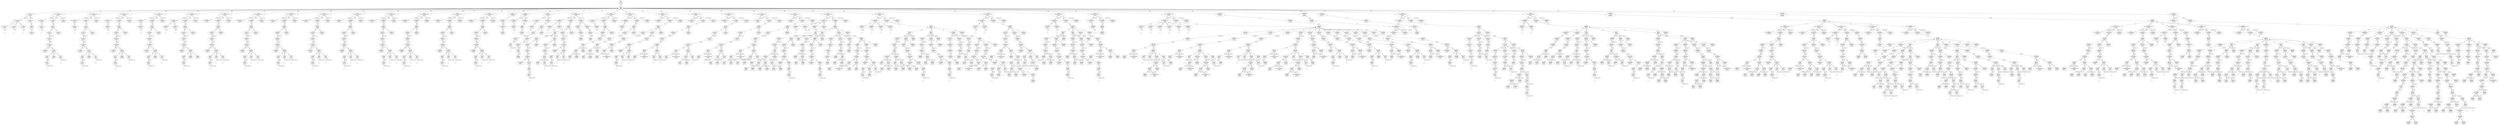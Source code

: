 digraph "G./simulate.C.dot" {
"0x82ae248"[label="4:5\nSgInitializedName\n1\n0x82ae248\n" ];
"0x82ae248" -> "0x82ae248__initptr__null"[label="initptr" dir=none ];
"0x82ae248__initptr__null"[label="" shape=diamond ];
"0x82ae298"[label="6:7\nSgInitializedName\n1\n0x82ae298\n" ];
"0x82ae298" -> "0x82ae298__initptr__null"[label="initptr" dir=none ];
"0x82ae298__initptr__null"[label="" shape=diamond ];
"0x82ae2e8"[label="8:9\nSgInitializedName\n1\n0x82ae2e8\n" ];
"0x82ae2e8" -> "0x82ae2e8__initptr__null"[label="initptr" dir=none ];
"0x82ae2e8__initptr__null"[label="" shape=diamond ];
"0x42b0c750"[label="3:10\nSgFunctionParameterList\n3\n0x42b0c750\n" ];
"0x42b0c750" -> "0x82ae248"[label="*[0]" dir=both ];
"0x42b0c750" -> "0x82ae298"[label="*[1]" dir=both ];
"0x42b0c750" -> "0x82ae2e8"[label="*[2]" dir=both ];
"0x83e7460"[label="13:14\nSgNullStatement\n0\n0x83e7460\n" ];
"0x8389790"[label="12:15\nSgBasicBlock\n1\n0x8389790\n" ];
"0x8389790" -> "0x83e7460"[label="*[0]" dir=both ];
"0x837f9c0"[label="11:16\nSgFunctionDefinition\n1\n0x837f9c0\n" ];
"0x837f9c0" -> "0x8389790"[label="body" dir=both ];
"0x42ab9490"[label="2:17\nSgFunctionDeclaration\n2\n0x42ab9490\n" ];
"0x42ab9490" -> "0x42b0c750"[label="parameterList" dir=both ];
"0x42ab9490" -> "0x837f9c0"[label="definition" dir=both ];
"0x82ae338"[label="20:21\nSgInitializedName\n1\n0x82ae338\n" ];
"0x82ae338" -> "0x82ae338__initptr__null"[label="initptr" dir=none ];
"0x82ae338__initptr__null"[label="" shape=diamond ];
"0x42b0c838"[label="19:22\nSgFunctionParameterList\n1\n0x42b0c838\n" ];
"0x42b0c838" -> "0x82ae338"[label="*[0]" dir=both ];
"0x83f0d80"[label="28:29\nSgFunctionRefExp\n0\n0x83f0d80\n" ];
"0x840a8a8"[label="32:33\nSgStringVal\n1\n0x840a8a8\n" ];
"0x840a8a8" -> "0x840a8a8__valueExpressionTree__null"[label="valueExpressionTree" dir=none ];
"0x840a8a8__valueExpressionTree__null"[label="" shape=diamond ];
"0x83fc968"[label="31:34\nSgCastExp\n1\n0x83fc968\n" ];
"0x83fc968" -> "0x840a8a8"[label="operand_i" dir=both ];
"0x8416430"[label="35:36\nSgVarRefExp\n0\n0x8416430\n" ];
"0x8339988"[label="37:38\nSgIntVal\n1\n0x8339988\n" ];
"0x8339988" -> "0x8339988__valueExpressionTree__null"[label="valueExpressionTree" dir=none ];
"0x8339988__valueExpressionTree__null"[label="" shape=diamond ];
"0x83c6214"[label="30:39\nSgExprListExp\n3\n0x83c6214\n" ];
"0x83c6214" -> "0x83fc968"[label="*[0]" dir=both ];
"0x83c6214" -> "0x8416430"[label="*[1]" dir=both ];
"0x83c6214" -> "0x8339988"[label="*[2]" dir=both ];
"0x83b96e4"[label="27:40\nSgFunctionCallExp\n2\n0x83b96e4\n" ];
"0x83b96e4" -> "0x83f0d80"[label="function" dir=both ];
"0x83b96e4" -> "0x83c6214"[label="args" dir=both ];
"0x83da94c"[label="26:41\nSgExpressionRoot\n1\n0x83da94c\n" ];
"0x83da94c" -> "0x83b96e4"[label="operand_i" dir=both ];
"0x83d1c84"[label="25:42\nSgExprStatement\n1\n0x83d1c84\n" ];
"0x83d1c84" -> "0x83da94c"[label="expression_root" dir=both ];
"0x83e7480"[label="43:44\nSgNullStatement\n0\n0x83e7480\n" ];
"0x83897b8"[label="24:45\nSgBasicBlock\n2\n0x83897b8\n" ];
"0x83897b8" -> "0x83d1c84"[label="*[0]" dir=both ];
"0x83897b8" -> "0x83e7480"[label="*[1]" dir=both ];
"0x837f9e8"[label="23:46\nSgFunctionDefinition\n1\n0x837f9e8\n" ];
"0x837f9e8" -> "0x83897b8"[label="body" dir=both ];
"0x42cb6918"[label="47:48\nSgCtorInitializerList\n0\n0x42cb6918\n" ];
"0x42c61da0"[label="18:49\nSgMemberFunctionDeclaration\n3\n0x42c61da0\n" ];
"0x42c61da0" -> "0x42b0c838"[label="parameterList" dir=both ];
"0x42c61da0" -> "0x837f9e8"[label="definition" dir=both ];
"0x42c61da0" -> "0x42cb6918"[label="CtorInitializerList" dir=both ];
"0x82ae388"[label="52:53\nSgInitializedName\n1\n0x82ae388\n" ];
"0x82ae388" -> "0x82ae388__initptr__null"[label="initptr" dir=none ];
"0x82ae388__initptr__null"[label="" shape=diamond ];
"0x42b0c920"[label="51:54\nSgFunctionParameterList\n1\n0x42b0c920\n" ];
"0x42b0c920" -> "0x82ae388"[label="*[0]" dir=both ];
"0x83f0db0"[label="60:61\nSgFunctionRefExp\n0\n0x83f0db0\n" ];
"0x840a908"[label="64:65\nSgStringVal\n1\n0x840a908\n" ];
"0x840a908" -> "0x840a908__valueExpressionTree__null"[label="valueExpressionTree" dir=none ];
"0x840a908__valueExpressionTree__null"[label="" shape=diamond ];
"0x83fc9d8"[label="63:66\nSgCastExp\n1\n0x83fc9d8\n" ];
"0x83fc9d8" -> "0x840a908"[label="operand_i" dir=both ];
"0x841645c"[label="67:68\nSgVarRefExp\n0\n0x841645c\n" ];
"0x83399b8"[label="69:70\nSgIntVal\n1\n0x83399b8\n" ];
"0x83399b8" -> "0x83399b8__valueExpressionTree__null"[label="valueExpressionTree" dir=none ];
"0x83399b8__valueExpressionTree__null"[label="" shape=diamond ];
"0x83c6240"[label="62:71\nSgExprListExp\n3\n0x83c6240\n" ];
"0x83c6240" -> "0x83fc9d8"[label="*[0]" dir=both ];
"0x83c6240" -> "0x841645c"[label="*[1]" dir=both ];
"0x83c6240" -> "0x83399b8"[label="*[2]" dir=both ];
"0x83b9718"[label="59:72\nSgFunctionCallExp\n2\n0x83b9718\n" ];
"0x83b9718" -> "0x83f0db0"[label="function" dir=both ];
"0x83b9718" -> "0x83c6240"[label="args" dir=both ];
"0x83da980"[label="58:73\nSgExpressionRoot\n1\n0x83da980\n" ];
"0x83da980" -> "0x83b9718"[label="operand_i" dir=both ];
"0x83d1ca8"[label="57:74\nSgExprStatement\n1\n0x83d1ca8\n" ];
"0x83d1ca8" -> "0x83da980"[label="expression_root" dir=both ];
"0x83e74a0"[label="75:76\nSgNullStatement\n0\n0x83e74a0\n" ];
"0x83897e0"[label="56:77\nSgBasicBlock\n2\n0x83897e0\n" ];
"0x83897e0" -> "0x83d1ca8"[label="*[0]" dir=both ];
"0x83897e0" -> "0x83e74a0"[label="*[1]" dir=both ];
"0x837fa10"[label="55:78\nSgFunctionDefinition\n1\n0x837fa10\n" ];
"0x837fa10" -> "0x83897e0"[label="body" dir=both ];
"0x42cb6a00"[label="79:80\nSgCtorInitializerList\n0\n0x42cb6a00\n" ];
"0x42c61efc"[label="50:81\nSgMemberFunctionDeclaration\n3\n0x42c61efc\n" ];
"0x42c61efc" -> "0x42b0c920"[label="parameterList" dir=both ];
"0x42c61efc" -> "0x837fa10"[label="definition" dir=both ];
"0x42c61efc" -> "0x42cb6a00"[label="CtorInitializerList" dir=both ];
"0x82ae3d8"[label="84:85\nSgInitializedName\n1\n0x82ae3d8\n" ];
"0x82ae3d8" -> "0x82ae3d8__initptr__null"[label="initptr" dir=none ];
"0x82ae3d8__initptr__null"[label="" shape=diamond ];
"0x42b0ca08"[label="83:86\nSgFunctionParameterList\n1\n0x42b0ca08\n" ];
"0x42b0ca08" -> "0x82ae3d8"[label="*[0]" dir=both ];
"0x83f0de0"[label="92:93\nSgFunctionRefExp\n0\n0x83f0de0\n" ];
"0x840a968"[label="96:97\nSgStringVal\n1\n0x840a968\n" ];
"0x840a968" -> "0x840a968__valueExpressionTree__null"[label="valueExpressionTree" dir=none ];
"0x840a968__valueExpressionTree__null"[label="" shape=diamond ];
"0x83fca48"[label="95:98\nSgCastExp\n1\n0x83fca48\n" ];
"0x83fca48" -> "0x840a968"[label="operand_i" dir=both ];
"0x8416488"[label="99:100\nSgVarRefExp\n0\n0x8416488\n" ];
"0x83399e8"[label="101:102\nSgIntVal\n1\n0x83399e8\n" ];
"0x83399e8" -> "0x83399e8__valueExpressionTree__null"[label="valueExpressionTree" dir=none ];
"0x83399e8__valueExpressionTree__null"[label="" shape=diamond ];
"0x83c626c"[label="94:103\nSgExprListExp\n3\n0x83c626c\n" ];
"0x83c626c" -> "0x83fca48"[label="*[0]" dir=both ];
"0x83c626c" -> "0x8416488"[label="*[1]" dir=both ];
"0x83c626c" -> "0x83399e8"[label="*[2]" dir=both ];
"0x83b974c"[label="91:104\nSgFunctionCallExp\n2\n0x83b974c\n" ];
"0x83b974c" -> "0x83f0de0"[label="function" dir=both ];
"0x83b974c" -> "0x83c626c"[label="args" dir=both ];
"0x83da9b4"[label="90:105\nSgExpressionRoot\n1\n0x83da9b4\n" ];
"0x83da9b4" -> "0x83b974c"[label="operand_i" dir=both ];
"0x83d1ccc"[label="89:106\nSgExprStatement\n1\n0x83d1ccc\n" ];
"0x83d1ccc" -> "0x83da9b4"[label="expression_root" dir=both ];
"0x83e74c0"[label="107:108\nSgNullStatement\n0\n0x83e74c0\n" ];
"0x8389808"[label="88:109\nSgBasicBlock\n2\n0x8389808\n" ];
"0x8389808" -> "0x83d1ccc"[label="*[0]" dir=both ];
"0x8389808" -> "0x83e74c0"[label="*[1]" dir=both ];
"0x837fa38"[label="87:110\nSgFunctionDefinition\n1\n0x837fa38\n" ];
"0x837fa38" -> "0x8389808"[label="body" dir=both ];
"0x42cb6ae8"[label="111:112\nSgCtorInitializerList\n0\n0x42cb6ae8\n" ];
"0x42c62058"[label="82:113\nSgMemberFunctionDeclaration\n3\n0x42c62058\n" ];
"0x42c62058" -> "0x42b0ca08"[label="parameterList" dir=both ];
"0x42c62058" -> "0x837fa38"[label="definition" dir=both ];
"0x42c62058" -> "0x42cb6ae8"[label="CtorInitializerList" dir=both ];
"0x82ae428"[label="116:117\nSgInitializedName\n1\n0x82ae428\n" ];
"0x82ae428" -> "0x82ae428__initptr__null"[label="initptr" dir=none ];
"0x82ae428__initptr__null"[label="" shape=diamond ];
"0x42b0caf0"[label="115:118\nSgFunctionParameterList\n1\n0x42b0caf0\n" ];
"0x42b0caf0" -> "0x82ae428"[label="*[0]" dir=both ];
"0x83f0e10"[label="124:125\nSgFunctionRefExp\n0\n0x83f0e10\n" ];
"0x840a9c8"[label="128:129\nSgStringVal\n1\n0x840a9c8\n" ];
"0x840a9c8" -> "0x840a9c8__valueExpressionTree__null"[label="valueExpressionTree" dir=none ];
"0x840a9c8__valueExpressionTree__null"[label="" shape=diamond ];
"0x83fcab8"[label="127:130\nSgCastExp\n1\n0x83fcab8\n" ];
"0x83fcab8" -> "0x840a9c8"[label="operand_i" dir=both ];
"0x84164b4"[label="131:132\nSgVarRefExp\n0\n0x84164b4\n" ];
"0x8339a18"[label="133:134\nSgIntVal\n1\n0x8339a18\n" ];
"0x8339a18" -> "0x8339a18__valueExpressionTree__null"[label="valueExpressionTree" dir=none ];
"0x8339a18__valueExpressionTree__null"[label="" shape=diamond ];
"0x83c6298"[label="126:135\nSgExprListExp\n3\n0x83c6298\n" ];
"0x83c6298" -> "0x83fcab8"[label="*[0]" dir=both ];
"0x83c6298" -> "0x84164b4"[label="*[1]" dir=both ];
"0x83c6298" -> "0x8339a18"[label="*[2]" dir=both ];
"0x83b9780"[label="123:136\nSgFunctionCallExp\n2\n0x83b9780\n" ];
"0x83b9780" -> "0x83f0e10"[label="function" dir=both ];
"0x83b9780" -> "0x83c6298"[label="args" dir=both ];
"0x83da9e8"[label="122:137\nSgExpressionRoot\n1\n0x83da9e8\n" ];
"0x83da9e8" -> "0x83b9780"[label="operand_i" dir=both ];
"0x83d1cf0"[label="121:138\nSgExprStatement\n1\n0x83d1cf0\n" ];
"0x83d1cf0" -> "0x83da9e8"[label="expression_root" dir=both ];
"0x83e74e0"[label="139:140\nSgNullStatement\n0\n0x83e74e0\n" ];
"0x8389830"[label="120:141\nSgBasicBlock\n2\n0x8389830\n" ];
"0x8389830" -> "0x83d1cf0"[label="*[0]" dir=both ];
"0x8389830" -> "0x83e74e0"[label="*[1]" dir=both ];
"0x837fa60"[label="119:142\nSgFunctionDefinition\n1\n0x837fa60\n" ];
"0x837fa60" -> "0x8389830"[label="body" dir=both ];
"0x42cb6bd0"[label="143:144\nSgCtorInitializerList\n0\n0x42cb6bd0\n" ];
"0x42c621b4"[label="114:145\nSgMemberFunctionDeclaration\n3\n0x42c621b4\n" ];
"0x42c621b4" -> "0x42b0caf0"[label="parameterList" dir=both ];
"0x42c621b4" -> "0x837fa60"[label="definition" dir=both ];
"0x42c621b4" -> "0x42cb6bd0"[label="CtorInitializerList" dir=both ];
"0x82ae478"[label="148:149\nSgInitializedName\n1\n0x82ae478\n" ];
"0x82ae478" -> "0x82ae478__initptr__null"[label="initptr" dir=none ];
"0x82ae478__initptr__null"[label="" shape=diamond ];
"0x82ae4c8"[label="150:151\nSgInitializedName\n1\n0x82ae4c8\n" ];
"0x82ae4c8" -> "0x82ae4c8__initptr__null"[label="initptr" dir=none ];
"0x82ae4c8__initptr__null"[label="" shape=diamond ];
"0x42b0cbd8"[label="147:152\nSgFunctionParameterList\n2\n0x42b0cbd8\n" ];
"0x42b0cbd8" -> "0x82ae478"[label="*[0]" dir=both ];
"0x42b0cbd8" -> "0x82ae4c8"[label="*[1]" dir=both ];
"0x83f0e40"[label="158:159\nSgFunctionRefExp\n0\n0x83f0e40\n" ];
"0x840aa28"[label="162:163\nSgStringVal\n1\n0x840aa28\n" ];
"0x840aa28" -> "0x840aa28__valueExpressionTree__null"[label="valueExpressionTree" dir=none ];
"0x840aa28__valueExpressionTree__null"[label="" shape=diamond ];
"0x83fcb28"[label="161:164\nSgCastExp\n1\n0x83fcb28\n" ];
"0x83fcb28" -> "0x840aa28"[label="operand_i" dir=both ];
"0x84164e0"[label="165:166\nSgVarRefExp\n0\n0x84164e0\n" ];
"0x841650c"[label="167:168\nSgVarRefExp\n0\n0x841650c\n" ];
"0x83c62c4"[label="160:169\nSgExprListExp\n3\n0x83c62c4\n" ];
"0x83c62c4" -> "0x83fcb28"[label="*[0]" dir=both ];
"0x83c62c4" -> "0x84164e0"[label="*[1]" dir=both ];
"0x83c62c4" -> "0x841650c"[label="*[2]" dir=both ];
"0x83b97b4"[label="157:170\nSgFunctionCallExp\n2\n0x83b97b4\n" ];
"0x83b97b4" -> "0x83f0e40"[label="function" dir=both ];
"0x83b97b4" -> "0x83c62c4"[label="args" dir=both ];
"0x83daa1c"[label="156:171\nSgExpressionRoot\n1\n0x83daa1c\n" ];
"0x83daa1c" -> "0x83b97b4"[label="operand_i" dir=both ];
"0x83d1d14"[label="155:172\nSgExprStatement\n1\n0x83d1d14\n" ];
"0x83d1d14" -> "0x83daa1c"[label="expression_root" dir=both ];
"0x83e7500"[label="173:174\nSgNullStatement\n0\n0x83e7500\n" ];
"0x8389858"[label="154:175\nSgBasicBlock\n2\n0x8389858\n" ];
"0x8389858" -> "0x83d1d14"[label="*[0]" dir=both ];
"0x8389858" -> "0x83e7500"[label="*[1]" dir=both ];
"0x837fa88"[label="153:176\nSgFunctionDefinition\n1\n0x837fa88\n" ];
"0x837fa88" -> "0x8389858"[label="body" dir=both ];
"0x42cb6cb8"[label="177:178\nSgCtorInitializerList\n0\n0x42cb6cb8\n" ];
"0x42c62310"[label="146:179\nSgMemberFunctionDeclaration\n3\n0x42c62310\n" ];
"0x42c62310" -> "0x42b0cbd8"[label="parameterList" dir=both ];
"0x42c62310" -> "0x837fa88"[label="definition" dir=both ];
"0x42c62310" -> "0x42cb6cb8"[label="CtorInitializerList" dir=both ];
"0x42b0ccc0"[label="181:182\nSgFunctionParameterList\n0\n0x42b0ccc0\n" ];
"0x83f0e70"[label="188:189\nSgFunctionRefExp\n0\n0x83f0e70\n" ];
"0x840aa88"[label="192:193\nSgStringVal\n1\n0x840aa88\n" ];
"0x840aa88" -> "0x840aa88__valueExpressionTree__null"[label="valueExpressionTree" dir=none ];
"0x840aa88__valueExpressionTree__null"[label="" shape=diamond ];
"0x83fcb98"[label="191:194\nSgCastExp\n1\n0x83fcb98\n" ];
"0x83fcb98" -> "0x840aa88"[label="operand_i" dir=both ];
"0x8339a48"[label="195:196\nSgIntVal\n1\n0x8339a48\n" ];
"0x8339a48" -> "0x8339a48__valueExpressionTree__null"[label="valueExpressionTree" dir=none ];
"0x8339a48__valueExpressionTree__null"[label="" shape=diamond ];
"0x8339a78"[label="197:198\nSgIntVal\n1\n0x8339a78\n" ];
"0x8339a78" -> "0x8339a78__valueExpressionTree__null"[label="valueExpressionTree" dir=none ];
"0x8339a78__valueExpressionTree__null"[label="" shape=diamond ];
"0x83c62f0"[label="190:199\nSgExprListExp\n3\n0x83c62f0\n" ];
"0x83c62f0" -> "0x83fcb98"[label="*[0]" dir=both ];
"0x83c62f0" -> "0x8339a48"[label="*[1]" dir=both ];
"0x83c62f0" -> "0x8339a78"[label="*[2]" dir=both ];
"0x83b97e8"[label="187:200\nSgFunctionCallExp\n2\n0x83b97e8\n" ];
"0x83b97e8" -> "0x83f0e70"[label="function" dir=both ];
"0x83b97e8" -> "0x83c62f0"[label="args" dir=both ];
"0x83daa50"[label="186:201\nSgExpressionRoot\n1\n0x83daa50\n" ];
"0x83daa50" -> "0x83b97e8"[label="operand_i" dir=both ];
"0x83d1d38"[label="185:202\nSgExprStatement\n1\n0x83d1d38\n" ];
"0x83d1d38" -> "0x83daa50"[label="expression_root" dir=both ];
"0x83e7520"[label="203:204\nSgNullStatement\n0\n0x83e7520\n" ];
"0x8389880"[label="184:205\nSgBasicBlock\n2\n0x8389880\n" ];
"0x8389880" -> "0x83d1d38"[label="*[0]" dir=both ];
"0x8389880" -> "0x83e7520"[label="*[1]" dir=both ];
"0x837fab0"[label="183:206\nSgFunctionDefinition\n1\n0x837fab0\n" ];
"0x837fab0" -> "0x8389880"[label="body" dir=both ];
"0x42cb6da0"[label="207:208\nSgCtorInitializerList\n0\n0x42cb6da0\n" ];
"0x42c6246c"[label="180:209\nSgMemberFunctionDeclaration\n3\n0x42c6246c\n" ];
"0x42c6246c" -> "0x42b0ccc0"[label="parameterList" dir=both ];
"0x42c6246c" -> "0x837fab0"[label="definition" dir=both ];
"0x42c6246c" -> "0x42cb6da0"[label="CtorInitializerList" dir=both ];
"0x42b0cda8"[label="211:212\nSgFunctionParameterList\n0\n0x42b0cda8\n" ];
"0x83f0ea0"[label="218:219\nSgFunctionRefExp\n0\n0x83f0ea0\n" ];
"0x840aae8"[label="222:223\nSgStringVal\n1\n0x840aae8\n" ];
"0x840aae8" -> "0x840aae8__valueExpressionTree__null"[label="valueExpressionTree" dir=none ];
"0x840aae8__valueExpressionTree__null"[label="" shape=diamond ];
"0x83fcc08"[label="221:224\nSgCastExp\n1\n0x83fcc08\n" ];
"0x83fcc08" -> "0x840aae8"[label="operand_i" dir=both ];
"0x8339aa8"[label="225:226\nSgIntVal\n1\n0x8339aa8\n" ];
"0x8339aa8" -> "0x8339aa8__valueExpressionTree__null"[label="valueExpressionTree" dir=none ];
"0x8339aa8__valueExpressionTree__null"[label="" shape=diamond ];
"0x8339ad8"[label="227:228\nSgIntVal\n1\n0x8339ad8\n" ];
"0x8339ad8" -> "0x8339ad8__valueExpressionTree__null"[label="valueExpressionTree" dir=none ];
"0x8339ad8__valueExpressionTree__null"[label="" shape=diamond ];
"0x83c631c"[label="220:229\nSgExprListExp\n3\n0x83c631c\n" ];
"0x83c631c" -> "0x83fcc08"[label="*[0]" dir=both ];
"0x83c631c" -> "0x8339aa8"[label="*[1]" dir=both ];
"0x83c631c" -> "0x8339ad8"[label="*[2]" dir=both ];
"0x83b981c"[label="217:230\nSgFunctionCallExp\n2\n0x83b981c\n" ];
"0x83b981c" -> "0x83f0ea0"[label="function" dir=both ];
"0x83b981c" -> "0x83c631c"[label="args" dir=both ];
"0x83daa84"[label="216:231\nSgExpressionRoot\n1\n0x83daa84\n" ];
"0x83daa84" -> "0x83b981c"[label="operand_i" dir=both ];
"0x83d1d5c"[label="215:232\nSgExprStatement\n1\n0x83d1d5c\n" ];
"0x83d1d5c" -> "0x83daa84"[label="expression_root" dir=both ];
"0x83e7540"[label="233:234\nSgNullStatement\n0\n0x83e7540\n" ];
"0x83898a8"[label="214:235\nSgBasicBlock\n2\n0x83898a8\n" ];
"0x83898a8" -> "0x83d1d5c"[label="*[0]" dir=both ];
"0x83898a8" -> "0x83e7540"[label="*[1]" dir=both ];
"0x837fad8"[label="213:236\nSgFunctionDefinition\n1\n0x837fad8\n" ];
"0x837fad8" -> "0x83898a8"[label="body" dir=both ];
"0x42cb6e88"[label="237:238\nSgCtorInitializerList\n0\n0x42cb6e88\n" ];
"0x42c625c8"[label="210:239\nSgMemberFunctionDeclaration\n3\n0x42c625c8\n" ];
"0x42c625c8" -> "0x42b0cda8"[label="parameterList" dir=both ];
"0x42c625c8" -> "0x837fad8"[label="definition" dir=both ];
"0x42c625c8" -> "0x42cb6e88"[label="CtorInitializerList" dir=both ];
"0x42b0ce90"[label="241:242\nSgFunctionParameterList\n0\n0x42b0ce90\n" ];
"0x83f0ed0"[label="248:249\nSgFunctionRefExp\n0\n0x83f0ed0\n" ];
"0x840ab48"[label="252:253\nSgStringVal\n1\n0x840ab48\n" ];
"0x840ab48" -> "0x840ab48__valueExpressionTree__null"[label="valueExpressionTree" dir=none ];
"0x840ab48__valueExpressionTree__null"[label="" shape=diamond ];
"0x83fcc78"[label="251:254\nSgCastExp\n1\n0x83fcc78\n" ];
"0x83fcc78" -> "0x840ab48"[label="operand_i" dir=both ];
"0x8339b08"[label="255:256\nSgIntVal\n1\n0x8339b08\n" ];
"0x8339b08" -> "0x8339b08__valueExpressionTree__null"[label="valueExpressionTree" dir=none ];
"0x8339b08__valueExpressionTree__null"[label="" shape=diamond ];
"0x8339b38"[label="257:258\nSgIntVal\n1\n0x8339b38\n" ];
"0x8339b38" -> "0x8339b38__valueExpressionTree__null"[label="valueExpressionTree" dir=none ];
"0x8339b38__valueExpressionTree__null"[label="" shape=diamond ];
"0x83c6348"[label="250:259\nSgExprListExp\n3\n0x83c6348\n" ];
"0x83c6348" -> "0x83fcc78"[label="*[0]" dir=both ];
"0x83c6348" -> "0x8339b08"[label="*[1]" dir=both ];
"0x83c6348" -> "0x8339b38"[label="*[2]" dir=both ];
"0x83b9850"[label="247:260\nSgFunctionCallExp\n2\n0x83b9850\n" ];
"0x83b9850" -> "0x83f0ed0"[label="function" dir=both ];
"0x83b9850" -> "0x83c6348"[label="args" dir=both ];
"0x83daab8"[label="246:261\nSgExpressionRoot\n1\n0x83daab8\n" ];
"0x83daab8" -> "0x83b9850"[label="operand_i" dir=both ];
"0x83d1d80"[label="245:262\nSgExprStatement\n1\n0x83d1d80\n" ];
"0x83d1d80" -> "0x83daab8"[label="expression_root" dir=both ];
"0x83e7560"[label="263:264\nSgNullStatement\n0\n0x83e7560\n" ];
"0x83898d0"[label="244:265\nSgBasicBlock\n2\n0x83898d0\n" ];
"0x83898d0" -> "0x83d1d80"[label="*[0]" dir=both ];
"0x83898d0" -> "0x83e7560"[label="*[1]" dir=both ];
"0x837fb00"[label="243:266\nSgFunctionDefinition\n1\n0x837fb00\n" ];
"0x837fb00" -> "0x83898d0"[label="body" dir=both ];
"0x42cb6f70"[label="267:268\nSgCtorInitializerList\n0\n0x42cb6f70\n" ];
"0x42c62724"[label="240:269\nSgMemberFunctionDeclaration\n3\n0x42c62724\n" ];
"0x42c62724" -> "0x42b0ce90"[label="parameterList" dir=both ];
"0x42c62724" -> "0x837fb00"[label="definition" dir=both ];
"0x42c62724" -> "0x42cb6f70"[label="CtorInitializerList" dir=both ];
"0x42b0cf78"[label="271:272\nSgFunctionParameterList\n0\n0x42b0cf78\n" ];
"0x83f0f00"[label="278:279\nSgFunctionRefExp\n0\n0x83f0f00\n" ];
"0x840aba8"[label="282:283\nSgStringVal\n1\n0x840aba8\n" ];
"0x840aba8" -> "0x840aba8__valueExpressionTree__null"[label="valueExpressionTree" dir=none ];
"0x840aba8__valueExpressionTree__null"[label="" shape=diamond ];
"0x83fcce8"[label="281:284\nSgCastExp\n1\n0x83fcce8\n" ];
"0x83fcce8" -> "0x840aba8"[label="operand_i" dir=both ];
"0x8339b68"[label="285:286\nSgIntVal\n1\n0x8339b68\n" ];
"0x8339b68" -> "0x8339b68__valueExpressionTree__null"[label="valueExpressionTree" dir=none ];
"0x8339b68__valueExpressionTree__null"[label="" shape=diamond ];
"0x8339b98"[label="287:288\nSgIntVal\n1\n0x8339b98\n" ];
"0x8339b98" -> "0x8339b98__valueExpressionTree__null"[label="valueExpressionTree" dir=none ];
"0x8339b98__valueExpressionTree__null"[label="" shape=diamond ];
"0x83c6374"[label="280:289\nSgExprListExp\n3\n0x83c6374\n" ];
"0x83c6374" -> "0x83fcce8"[label="*[0]" dir=both ];
"0x83c6374" -> "0x8339b68"[label="*[1]" dir=both ];
"0x83c6374" -> "0x8339b98"[label="*[2]" dir=both ];
"0x83b9884"[label="277:290\nSgFunctionCallExp\n2\n0x83b9884\n" ];
"0x83b9884" -> "0x83f0f00"[label="function" dir=both ];
"0x83b9884" -> "0x83c6374"[label="args" dir=both ];
"0x83daaec"[label="276:291\nSgExpressionRoot\n1\n0x83daaec\n" ];
"0x83daaec" -> "0x83b9884"[label="operand_i" dir=both ];
"0x83d1da4"[label="275:292\nSgExprStatement\n1\n0x83d1da4\n" ];
"0x83d1da4" -> "0x83daaec"[label="expression_root" dir=both ];
"0x83e7580"[label="293:294\nSgNullStatement\n0\n0x83e7580\n" ];
"0x83898f8"[label="274:295\nSgBasicBlock\n2\n0x83898f8\n" ];
"0x83898f8" -> "0x83d1da4"[label="*[0]" dir=both ];
"0x83898f8" -> "0x83e7580"[label="*[1]" dir=both ];
"0x837fb28"[label="273:296\nSgFunctionDefinition\n1\n0x837fb28\n" ];
"0x837fb28" -> "0x83898f8"[label="body" dir=both ];
"0x42cb7058"[label="297:298\nSgCtorInitializerList\n0\n0x42cb7058\n" ];
"0x42c62880"[label="270:299\nSgMemberFunctionDeclaration\n3\n0x42c62880\n" ];
"0x42c62880" -> "0x42b0cf78"[label="parameterList" dir=both ];
"0x42c62880" -> "0x837fb28"[label="definition" dir=both ];
"0x42c62880" -> "0x42cb7058"[label="CtorInitializerList" dir=both ];
"0x42b0d4e8"[label="301:302\nSgFunctionParameterList\n0\n0x42b0d4e8\n" ];
"0x83f0f30"[label="308:309\nSgFunctionRefExp\n0\n0x83f0f30\n" ];
"0x840ac08"[label="312:313\nSgStringVal\n1\n0x840ac08\n" ];
"0x840ac08" -> "0x840ac08__valueExpressionTree__null"[label="valueExpressionTree" dir=none ];
"0x840ac08__valueExpressionTree__null"[label="" shape=diamond ];
"0x83fcd58"[label="311:314\nSgCastExp\n1\n0x83fcd58\n" ];
"0x83fcd58" -> "0x840ac08"[label="operand_i" dir=both ];
"0x8339bc8"[label="315:316\nSgIntVal\n1\n0x8339bc8\n" ];
"0x8339bc8" -> "0x8339bc8__valueExpressionTree__null"[label="valueExpressionTree" dir=none ];
"0x8339bc8__valueExpressionTree__null"[label="" shape=diamond ];
"0x8339bf8"[label="317:318\nSgIntVal\n1\n0x8339bf8\n" ];
"0x8339bf8" -> "0x8339bf8__valueExpressionTree__null"[label="valueExpressionTree" dir=none ];
"0x8339bf8__valueExpressionTree__null"[label="" shape=diamond ];
"0x83c63a0"[label="310:319\nSgExprListExp\n3\n0x83c63a0\n" ];
"0x83c63a0" -> "0x83fcd58"[label="*[0]" dir=both ];
"0x83c63a0" -> "0x8339bc8"[label="*[1]" dir=both ];
"0x83c63a0" -> "0x8339bf8"[label="*[2]" dir=both ];
"0x83b98b8"[label="307:320\nSgFunctionCallExp\n2\n0x83b98b8\n" ];
"0x83b98b8" -> "0x83f0f30"[label="function" dir=both ];
"0x83b98b8" -> "0x83c63a0"[label="args" dir=both ];
"0x83dab20"[label="306:321\nSgExpressionRoot\n1\n0x83dab20\n" ];
"0x83dab20" -> "0x83b98b8"[label="operand_i" dir=both ];
"0x83d1dc8"[label="305:322\nSgExprStatement\n1\n0x83d1dc8\n" ];
"0x83d1dc8" -> "0x83dab20"[label="expression_root" dir=both ];
"0x83e75a0"[label="323:324\nSgNullStatement\n0\n0x83e75a0\n" ];
"0x8389920"[label="304:325\nSgBasicBlock\n2\n0x8389920\n" ];
"0x8389920" -> "0x83d1dc8"[label="*[0]" dir=both ];
"0x8389920" -> "0x83e75a0"[label="*[1]" dir=both ];
"0x837fb50"[label="303:326\nSgFunctionDefinition\n1\n0x837fb50\n" ];
"0x837fb50" -> "0x8389920"[label="body" dir=both ];
"0x42cb75c8"[label="327:328\nSgCtorInitializerList\n0\n0x42cb75c8\n" ];
"0x42c630a8"[label="300:329\nSgMemberFunctionDeclaration\n3\n0x42c630a8\n" ];
"0x42c630a8" -> "0x42b0d4e8"[label="parameterList" dir=both ];
"0x42c630a8" -> "0x837fb50"[label="definition" dir=both ];
"0x42c630a8" -> "0x42cb75c8"[label="CtorInitializerList" dir=both ];
"0x42b0d5d0"[label="331:332\nSgFunctionParameterList\n0\n0x42b0d5d0\n" ];
"0x83f0f60"[label="338:339\nSgFunctionRefExp\n0\n0x83f0f60\n" ];
"0x840ac68"[label="342:343\nSgStringVal\n1\n0x840ac68\n" ];
"0x840ac68" -> "0x840ac68__valueExpressionTree__null"[label="valueExpressionTree" dir=none ];
"0x840ac68__valueExpressionTree__null"[label="" shape=diamond ];
"0x83fcdc8"[label="341:344\nSgCastExp\n1\n0x83fcdc8\n" ];
"0x83fcdc8" -> "0x840ac68"[label="operand_i" dir=both ];
"0x8339c28"[label="345:346\nSgIntVal\n1\n0x8339c28\n" ];
"0x8339c28" -> "0x8339c28__valueExpressionTree__null"[label="valueExpressionTree" dir=none ];
"0x8339c28__valueExpressionTree__null"[label="" shape=diamond ];
"0x8339c58"[label="347:348\nSgIntVal\n1\n0x8339c58\n" ];
"0x8339c58" -> "0x8339c58__valueExpressionTree__null"[label="valueExpressionTree" dir=none ];
"0x8339c58__valueExpressionTree__null"[label="" shape=diamond ];
"0x83c63cc"[label="340:349\nSgExprListExp\n3\n0x83c63cc\n" ];
"0x83c63cc" -> "0x83fcdc8"[label="*[0]" dir=both ];
"0x83c63cc" -> "0x8339c28"[label="*[1]" dir=both ];
"0x83c63cc" -> "0x8339c58"[label="*[2]" dir=both ];
"0x83b98ec"[label="337:350\nSgFunctionCallExp\n2\n0x83b98ec\n" ];
"0x83b98ec" -> "0x83f0f60"[label="function" dir=both ];
"0x83b98ec" -> "0x83c63cc"[label="args" dir=both ];
"0x83dab54"[label="336:351\nSgExpressionRoot\n1\n0x83dab54\n" ];
"0x83dab54" -> "0x83b98ec"[label="operand_i" dir=both ];
"0x83d1dec"[label="335:352\nSgExprStatement\n1\n0x83d1dec\n" ];
"0x83d1dec" -> "0x83dab54"[label="expression_root" dir=both ];
"0x83e75c0"[label="353:354\nSgNullStatement\n0\n0x83e75c0\n" ];
"0x8389948"[label="334:355\nSgBasicBlock\n2\n0x8389948\n" ];
"0x8389948" -> "0x83d1dec"[label="*[0]" dir=both ];
"0x8389948" -> "0x83e75c0"[label="*[1]" dir=both ];
"0x837fb78"[label="333:356\nSgFunctionDefinition\n1\n0x837fb78\n" ];
"0x837fb78" -> "0x8389948"[label="body" dir=both ];
"0x42cb76b0"[label="357:358\nSgCtorInitializerList\n0\n0x42cb76b0\n" ];
"0x42c63204"[label="330:359\nSgMemberFunctionDeclaration\n3\n0x42c63204\n" ];
"0x42c63204" -> "0x42b0d5d0"[label="parameterList" dir=both ];
"0x42c63204" -> "0x837fb78"[label="definition" dir=both ];
"0x42c63204" -> "0x42cb76b0"[label="CtorInitializerList" dir=both ];
"0x42b0d6b8"[label="361:362\nSgFunctionParameterList\n0\n0x42b0d6b8\n" ];
"0x83f0f90"[label="368:369\nSgFunctionRefExp\n0\n0x83f0f90\n" ];
"0x840acc8"[label="372:373\nSgStringVal\n1\n0x840acc8\n" ];
"0x840acc8" -> "0x840acc8__valueExpressionTree__null"[label="valueExpressionTree" dir=none ];
"0x840acc8__valueExpressionTree__null"[label="" shape=diamond ];
"0x83fce38"[label="371:374\nSgCastExp\n1\n0x83fce38\n" ];
"0x83fce38" -> "0x840acc8"[label="operand_i" dir=both ];
"0x8339c88"[label="375:376\nSgIntVal\n1\n0x8339c88\n" ];
"0x8339c88" -> "0x8339c88__valueExpressionTree__null"[label="valueExpressionTree" dir=none ];
"0x8339c88__valueExpressionTree__null"[label="" shape=diamond ];
"0x8339cb8"[label="377:378\nSgIntVal\n1\n0x8339cb8\n" ];
"0x8339cb8" -> "0x8339cb8__valueExpressionTree__null"[label="valueExpressionTree" dir=none ];
"0x8339cb8__valueExpressionTree__null"[label="" shape=diamond ];
"0x83c63f8"[label="370:379\nSgExprListExp\n3\n0x83c63f8\n" ];
"0x83c63f8" -> "0x83fce38"[label="*[0]" dir=both ];
"0x83c63f8" -> "0x8339c88"[label="*[1]" dir=both ];
"0x83c63f8" -> "0x8339cb8"[label="*[2]" dir=both ];
"0x83b9920"[label="367:380\nSgFunctionCallExp\n2\n0x83b9920\n" ];
"0x83b9920" -> "0x83f0f90"[label="function" dir=both ];
"0x83b9920" -> "0x83c63f8"[label="args" dir=both ];
"0x83dab88"[label="366:381\nSgExpressionRoot\n1\n0x83dab88\n" ];
"0x83dab88" -> "0x83b9920"[label="operand_i" dir=both ];
"0x83d1e10"[label="365:382\nSgExprStatement\n1\n0x83d1e10\n" ];
"0x83d1e10" -> "0x83dab88"[label="expression_root" dir=both ];
"0x83e75e0"[label="383:384\nSgNullStatement\n0\n0x83e75e0\n" ];
"0x8389970"[label="364:385\nSgBasicBlock\n2\n0x8389970\n" ];
"0x8389970" -> "0x83d1e10"[label="*[0]" dir=both ];
"0x8389970" -> "0x83e75e0"[label="*[1]" dir=both ];
"0x837fba0"[label="363:386\nSgFunctionDefinition\n1\n0x837fba0\n" ];
"0x837fba0" -> "0x8389970"[label="body" dir=both ];
"0x42cb7798"[label="387:388\nSgCtorInitializerList\n0\n0x42cb7798\n" ];
"0x42c63360"[label="360:389\nSgMemberFunctionDeclaration\n3\n0x42c63360\n" ];
"0x42c63360" -> "0x42b0d6b8"[label="parameterList" dir=both ];
"0x42c63360" -> "0x837fba0"[label="definition" dir=both ];
"0x42c63360" -> "0x42cb7798"[label="CtorInitializerList" dir=both ];
"0x42b0d7a0"[label="391:392\nSgFunctionParameterList\n0\n0x42b0d7a0\n" ];
"0x83f0fc0"[label="398:399\nSgFunctionRefExp\n0\n0x83f0fc0\n" ];
"0x840ad28"[label="402:403\nSgStringVal\n1\n0x840ad28\n" ];
"0x840ad28" -> "0x840ad28__valueExpressionTree__null"[label="valueExpressionTree" dir=none ];
"0x840ad28__valueExpressionTree__null"[label="" shape=diamond ];
"0x83fcea8"[label="401:404\nSgCastExp\n1\n0x83fcea8\n" ];
"0x83fcea8" -> "0x840ad28"[label="operand_i" dir=both ];
"0x8339ce8"[label="405:406\nSgIntVal\n1\n0x8339ce8\n" ];
"0x8339ce8" -> "0x8339ce8__valueExpressionTree__null"[label="valueExpressionTree" dir=none ];
"0x8339ce8__valueExpressionTree__null"[label="" shape=diamond ];
"0x8339d18"[label="407:408\nSgIntVal\n1\n0x8339d18\n" ];
"0x8339d18" -> "0x8339d18__valueExpressionTree__null"[label="valueExpressionTree" dir=none ];
"0x8339d18__valueExpressionTree__null"[label="" shape=diamond ];
"0x83c6424"[label="400:409\nSgExprListExp\n3\n0x83c6424\n" ];
"0x83c6424" -> "0x83fcea8"[label="*[0]" dir=both ];
"0x83c6424" -> "0x8339ce8"[label="*[1]" dir=both ];
"0x83c6424" -> "0x8339d18"[label="*[2]" dir=both ];
"0x83b9954"[label="397:410\nSgFunctionCallExp\n2\n0x83b9954\n" ];
"0x83b9954" -> "0x83f0fc0"[label="function" dir=both ];
"0x83b9954" -> "0x83c6424"[label="args" dir=both ];
"0x83dabbc"[label="396:411\nSgExpressionRoot\n1\n0x83dabbc\n" ];
"0x83dabbc" -> "0x83b9954"[label="operand_i" dir=both ];
"0x83d1e34"[label="395:412\nSgExprStatement\n1\n0x83d1e34\n" ];
"0x83d1e34" -> "0x83dabbc"[label="expression_root" dir=both ];
"0x83e7600"[label="413:414\nSgNullStatement\n0\n0x83e7600\n" ];
"0x8389998"[label="394:415\nSgBasicBlock\n2\n0x8389998\n" ];
"0x8389998" -> "0x83d1e34"[label="*[0]" dir=both ];
"0x8389998" -> "0x83e7600"[label="*[1]" dir=both ];
"0x837fbc8"[label="393:416\nSgFunctionDefinition\n1\n0x837fbc8\n" ];
"0x837fbc8" -> "0x8389998"[label="body" dir=both ];
"0x42cb7880"[label="417:418\nSgCtorInitializerList\n0\n0x42cb7880\n" ];
"0x42c634bc"[label="390:419\nSgMemberFunctionDeclaration\n3\n0x42c634bc\n" ];
"0x42c634bc" -> "0x42b0d7a0"[label="parameterList" dir=both ];
"0x42c634bc" -> "0x837fbc8"[label="definition" dir=both ];
"0x42c634bc" -> "0x42cb7880"[label="CtorInitializerList" dir=both ];
"0x42b0d888"[label="421:422\nSgFunctionParameterList\n0\n0x42b0d888\n" ];
"0x83f0ff0"[label="428:429\nSgFunctionRefExp\n0\n0x83f0ff0\n" ];
"0x840ad88"[label="432:433\nSgStringVal\n1\n0x840ad88\n" ];
"0x840ad88" -> "0x840ad88__valueExpressionTree__null"[label="valueExpressionTree" dir=none ];
"0x840ad88__valueExpressionTree__null"[label="" shape=diamond ];
"0x83fcf18"[label="431:434\nSgCastExp\n1\n0x83fcf18\n" ];
"0x83fcf18" -> "0x840ad88"[label="operand_i" dir=both ];
"0x8339d48"[label="435:436\nSgIntVal\n1\n0x8339d48\n" ];
"0x8339d48" -> "0x8339d48__valueExpressionTree__null"[label="valueExpressionTree" dir=none ];
"0x8339d48__valueExpressionTree__null"[label="" shape=diamond ];
"0x8339d78"[label="437:438\nSgIntVal\n1\n0x8339d78\n" ];
"0x8339d78" -> "0x8339d78__valueExpressionTree__null"[label="valueExpressionTree" dir=none ];
"0x8339d78__valueExpressionTree__null"[label="" shape=diamond ];
"0x83c6450"[label="430:439\nSgExprListExp\n3\n0x83c6450\n" ];
"0x83c6450" -> "0x83fcf18"[label="*[0]" dir=both ];
"0x83c6450" -> "0x8339d48"[label="*[1]" dir=both ];
"0x83c6450" -> "0x8339d78"[label="*[2]" dir=both ];
"0x83b9988"[label="427:440\nSgFunctionCallExp\n2\n0x83b9988\n" ];
"0x83b9988" -> "0x83f0ff0"[label="function" dir=both ];
"0x83b9988" -> "0x83c6450"[label="args" dir=both ];
"0x83dabf0"[label="426:441\nSgExpressionRoot\n1\n0x83dabf0\n" ];
"0x83dabf0" -> "0x83b9988"[label="operand_i" dir=both ];
"0x83d1e58"[label="425:442\nSgExprStatement\n1\n0x83d1e58\n" ];
"0x83d1e58" -> "0x83dabf0"[label="expression_root" dir=both ];
"0x83e7620"[label="443:444\nSgNullStatement\n0\n0x83e7620\n" ];
"0x83899c0"[label="424:445\nSgBasicBlock\n2\n0x83899c0\n" ];
"0x83899c0" -> "0x83d1e58"[label="*[0]" dir=both ];
"0x83899c0" -> "0x83e7620"[label="*[1]" dir=both ];
"0x837fbf0"[label="423:446\nSgFunctionDefinition\n1\n0x837fbf0\n" ];
"0x837fbf0" -> "0x83899c0"[label="body" dir=both ];
"0x42cb7968"[label="447:448\nSgCtorInitializerList\n0\n0x42cb7968\n" ];
"0x42c63618"[label="420:449\nSgMemberFunctionDeclaration\n3\n0x42c63618\n" ];
"0x42c63618" -> "0x42b0d888"[label="parameterList" dir=both ];
"0x42c63618" -> "0x837fbf0"[label="definition" dir=both ];
"0x42c63618" -> "0x42cb7968"[label="CtorInitializerList" dir=both ];
"0x83c647c"[label="453:454\nSgExprListExp\n0\n0x83c647c\n" ];
"0x8456110"[label="452:455\nSgConstructorInitializer\n1\n0x8456110\n" ];
"0x8456110" -> "0x83c647c"[label="args" dir=both ];
"0x82aed88"[label="451:456\nSgInitializedName\n1\n0x82aed88\n" ];
"0x82aed88" -> "0x8456110"[label="initptr" dir=both ];
"0x42ba84b8"[label="450:457\nSgVariableDeclaration\n1\n0x42ba84b8\n" ];
"0x42ba84b8" -> "0x82aed88"[label="*[0]" dir=both ];
"0x82aedd8"[label="460:461\nSgInitializedName\n1\n0x82aedd8\n" ];
"0x82aedd8" -> "0x82aedd8__initptr__null"[label="initptr" dir=none ];
"0x82aedd8__initptr__null"[label="" shape=diamond ];
"0x42b0e7f0"[label="459:462\nSgFunctionParameterList\n1\n0x42b0e7f0\n" ];
"0x42b0e7f0" -> "0x82aedd8"[label="*[0]" dir=both ];
"0x83e7680"[label="465:466\nSgNullStatement\n0\n0x83e7680\n" ];
"0x8389a38"[label="464:467\nSgBasicBlock\n1\n0x8389a38\n" ];
"0x8389a38" -> "0x83e7680"[label="*[0]" dir=both ];
"0x837fc68"[label="463:468\nSgFunctionDefinition\n1\n0x837fc68\n" ];
"0x837fc68" -> "0x8389a38"[label="body" dir=both ];
"0x42ab95e8"[label="458:469\nSgFunctionDeclaration\n2\n0x42ab95e8\n" ];
"0x42ab95e8" -> "0x42b0e7f0"[label="parameterList" dir=both ];
"0x42ab95e8" -> "0x837fc68"[label="definition" dir=both ];
"0x82aee28"[label="472:473\nSgInitializedName\n1\n0x82aee28\n" ];
"0x82aee28" -> "0x82aee28__initptr__null"[label="initptr" dir=none ];
"0x82aee28__initptr__null"[label="" shape=diamond ];
"0x42b0e8d8"[label="471:474\nSgFunctionParameterList\n1\n0x42b0e8d8\n" ];
"0x42b0e8d8" -> "0x82aee28"[label="*[0]" dir=both ];
"0x8339e38"[label="479:480\nSgIntVal\n1\n0x8339e38\n" ];
"0x8339e38" -> "0x8339e38__valueExpressionTree__null"[label="valueExpressionTree" dir=none ];
"0x8339e38__valueExpressionTree__null"[label="" shape=diamond ];
"0x83dac8c"[label="478:481\nSgExpressionRoot\n1\n0x83dac8c\n" ];
"0x83dac8c" -> "0x8339e38"[label="operand_i" dir=both ];
"0x8449100"[label="477:482\nSgReturnStmt\n1\n0x8449100\n" ];
"0x8449100" -> "0x83dac8c"[label="expression_root" dir=both ];
"0x83e76a0"[label="483:484\nSgNullStatement\n0\n0x83e76a0\n" ];
"0x8389a60"[label="476:485\nSgBasicBlock\n2\n0x8389a60\n" ];
"0x8389a60" -> "0x8449100"[label="*[0]" dir=both ];
"0x8389a60" -> "0x83e76a0"[label="*[1]" dir=both ];
"0x837fc90"[label="475:486\nSgFunctionDefinition\n1\n0x837fc90\n" ];
"0x837fc90" -> "0x8389a60"[label="body" dir=both ];
"0x42ab9740"[label="470:487\nSgFunctionDeclaration\n2\n0x42ab9740\n" ];
"0x42ab9740" -> "0x42b0e8d8"[label="parameterList" dir=both ];
"0x42ab9740" -> "0x837fc90"[label="definition" dir=both ];
"0x82aee78"[label="490:491\nSgInitializedName\n1\n0x82aee78\n" ];
"0x82aee78" -> "0x82aee78__initptr__null"[label="initptr" dir=none ];
"0x82aee78__initptr__null"[label="" shape=diamond ];
"0x82aeec8"[label="492:493\nSgInitializedName\n1\n0x82aeec8\n" ];
"0x82aeec8" -> "0x82aeec8__initptr__null"[label="initptr" dir=none ];
"0x82aeec8__initptr__null"[label="" shape=diamond ];
"0x42b0e9c0"[label="489:494\nSgFunctionParameterList\n2\n0x42b0e9c0\n" ];
"0x42b0e9c0" -> "0x82aee78"[label="*[0]" dir=both ];
"0x42b0e9c0" -> "0x82aeec8"[label="*[1]" dir=both ];
"0x84165e8"[label="501:502\nSgVarRefExp\n0\n0x84165e8\n" ];
"0x83fcf88"[label="500:503\nSgCastExp\n1\n0x83fcf88\n" ];
"0x83fcf88" -> "0x84165e8"[label="operand_i" dir=both ];
"0x83dacc0"[label="499:504\nSgExpressionRoot\n1\n0x83dacc0\n" ];
"0x83dacc0" -> "0x83fcf88"[label="operand_i" dir=both ];
"0x83d1e7c"[label="498:505\nSgExprStatement\n1\n0x83d1e7c\n" ];
"0x83d1e7c" -> "0x83dacc0"[label="expression_root" dir=both ];
"0x83f1020"[label="510:511\nSgFunctionRefExp\n0\n0x83f1020\n" ];
"0x840ade8"[label="514:515\nSgStringVal\n1\n0x840ade8\n" ];
"0x840ade8" -> "0x840ade8__valueExpressionTree__null"[label="valueExpressionTree" dir=none ];
"0x840ade8__valueExpressionTree__null"[label="" shape=diamond ];
"0x83fcfc0"[label="513:516\nSgCastExp\n1\n0x83fcfc0\n" ];
"0x83fcfc0" -> "0x840ade8"[label="operand_i" dir=both ];
"0x83c64a8"[label="512:517\nSgExprListExp\n1\n0x83c64a8\n" ];
"0x83c64a8" -> "0x83fcfc0"[label="*[0]" dir=both ];
"0x83b99bc"[label="509:518\nSgFunctionCallExp\n2\n0x83b99bc\n" ];
"0x83b99bc" -> "0x83f1020"[label="function" dir=both ];
"0x83b99bc" -> "0x83c64a8"[label="args" dir=both ];
"0x83dacf4"[label="508:519\nSgExpressionRoot\n1\n0x83dacf4\n" ];
"0x83dacf4" -> "0x83b99bc"[label="operand_i" dir=both ];
"0x83d1ea0"[label="507:520\nSgExprStatement\n1\n0x83d1ea0\n" ];
"0x83d1ea0" -> "0x83dacf4"[label="expression_root" dir=both ];
"0x83e76c0"[label="521:522\nSgNullStatement\n0\n0x83e76c0\n" ];
"0x8389ab0"[label="506:523\nSgBasicBlock\n2\n0x8389ab0\n" ];
"0x8389ab0" -> "0x83d1ea0"[label="*[0]" dir=both ];
"0x8389ab0" -> "0x83e76c0"[label="*[1]" dir=both ];
"0x8416614"[label="528:529\nSgVarRefExp\n0\n0x8416614\n" ];
"0x8339e68"[label="530:531\nSgIntVal\n1\n0x8339e68\n" ];
"0x8339e68" -> "0x8339e68__valueExpressionTree__null"[label="valueExpressionTree" dir=none ];
"0x8339e68__valueExpressionTree__null"[label="" shape=diamond ];
"0x847b6f8"[label="527:532\nSgAssignOp\n2\n0x847b6f8\n" ];
"0x847b6f8" -> "0x8416614"[label="lhs_operand_i" dir=both ];
"0x847b6f8" -> "0x8339e68"[label="rhs_operand_i" dir=both ];
"0x83dad28"[label="526:533\nSgExpressionRoot\n1\n0x83dad28\n" ];
"0x83dad28" -> "0x847b6f8"[label="operand_i" dir=both ];
"0x83d1ec4"[label="525:534\nSgExprStatement\n1\n0x83d1ec4\n" ];
"0x83d1ec4" -> "0x83dad28"[label="expression_root" dir=both ];
"0x83e76e0"[label="535:536\nSgNullStatement\n0\n0x83e76e0\n" ];
"0x8389ad8"[label="524:537\nSgBasicBlock\n2\n0x8389ad8\n" ];
"0x8389ad8" -> "0x83d1ec4"[label="*[0]" dir=both ];
"0x8389ad8" -> "0x83e76e0"[label="*[1]" dir=both ];
"0x84659c0"[label="497:538\nSgIfStmt\n3\n0x84659c0\n" ];
"0x84659c0" -> "0x83d1e7c"[label="conditional" dir=both ];
"0x84659c0" -> "0x8389ab0"[label="true_body" dir=both ];
"0x84659c0" -> "0x8389ad8"[label="false_body" dir=both ];
"0x83f1050"[label="542:543\nSgFunctionRefExp\n0\n0x83f1050\n" ];
"0x840ae48"[label="546:547\nSgStringVal\n1\n0x840ae48\n" ];
"0x840ae48" -> "0x840ae48__valueExpressionTree__null"[label="valueExpressionTree" dir=none ];
"0x840ae48__valueExpressionTree__null"[label="" shape=diamond ];
"0x83fd030"[label="545:548\nSgCastExp\n1\n0x83fd030\n" ];
"0x83fd030" -> "0x840ae48"[label="operand_i" dir=both ];
"0x8339e98"[label="549:550\nSgIntVal\n1\n0x8339e98\n" ];
"0x8339e98" -> "0x8339e98__valueExpressionTree__null"[label="valueExpressionTree" dir=none ];
"0x8339e98__valueExpressionTree__null"[label="" shape=diamond ];
"0x8339ec8"[label="551:552\nSgIntVal\n1\n0x8339ec8\n" ];
"0x8339ec8" -> "0x8339ec8__valueExpressionTree__null"[label="valueExpressionTree" dir=none ];
"0x8339ec8__valueExpressionTree__null"[label="" shape=diamond ];
"0x83c64d4"[label="544:553\nSgExprListExp\n3\n0x83c64d4\n" ];
"0x83c64d4" -> "0x83fd030"[label="*[0]" dir=both ];
"0x83c64d4" -> "0x8339e98"[label="*[1]" dir=both ];
"0x83c64d4" -> "0x8339ec8"[label="*[2]" dir=both ];
"0x83b99f0"[label="541:554\nSgFunctionCallExp\n2\n0x83b99f0\n" ];
"0x83b99f0" -> "0x83f1050"[label="function" dir=both ];
"0x83b99f0" -> "0x83c64d4"[label="args" dir=both ];
"0x83dad5c"[label="540:555\nSgExpressionRoot\n1\n0x83dad5c\n" ];
"0x83dad5c" -> "0x83b99f0"[label="operand_i" dir=both ];
"0x83d1ee8"[label="539:556\nSgExprStatement\n1\n0x83d1ee8\n" ];
"0x83d1ee8" -> "0x83dad5c"[label="expression_root" dir=both ];
"0x83e7700"[label="557:558\nSgNullStatement\n0\n0x83e7700\n" ];
"0x8389a88"[label="496:559\nSgBasicBlock\n3\n0x8389a88\n" ];
"0x8389a88" -> "0x84659c0"[label="*[0]" dir=both ];
"0x8389a88" -> "0x83d1ee8"[label="*[1]" dir=both ];
"0x8389a88" -> "0x83e7700"[label="*[2]" dir=both ];
"0x837fcb8"[label="495:560\nSgFunctionDefinition\n1\n0x837fcb8\n" ];
"0x837fcb8" -> "0x8389a88"[label="body" dir=both ];
"0x8416590"[label="564:565\nSgVarRefExp\n0\n0x8416590\n" ];
"0x832ceb0"[label="563:566\nSgAssignInitializer\n1\n0x832ceb0\n" ];
"0x832ceb0" -> "0x8416590"[label="operand_i" dir=both ];
"0x82aef18"[label="562:567\nSgInitializedName\n1\n0x82aef18\n" ];
"0x82aef18" -> "0x832ceb0"[label="initptr" dir=both ];
"0x84165bc"[label="570:571\nSgVarRefExp\n0\n0x84165bc\n" ];
"0x832cee4"[label="569:572\nSgAssignInitializer\n1\n0x832cee4\n" ];
"0x832cee4" -> "0x84165bc"[label="operand_i" dir=both ];
"0x82aef68"[label="568:573\nSgInitializedName\n1\n0x82aef68\n" ];
"0x82aef68" -> "0x832cee4"[label="initptr" dir=both ];
"0x42cb88d0"[label="561:574\nSgCtorInitializerList\n2\n0x42cb88d0\n" ];
"0x42cb88d0" -> "0x82aef18"[label="*[0]" dir=both ];
"0x42cb88d0" -> "0x82aef68"[label="*[1]" dir=both ];
"0x42c64d34"[label="488:575\nSgMemberFunctionDeclaration\n3\n0x42c64d34\n" ];
"0x42c64d34" -> "0x42b0e9c0"[label="parameterList" dir=both ];
"0x42c64d34" -> "0x837fcb8"[label="definition" dir=both ];
"0x42c64d34" -> "0x42cb88d0"[label="CtorInitializerList" dir=both ];
"0x82aefb8"[label="578:579\nSgInitializedName\n1\n0x82aefb8\n" ];
"0x82aefb8" -> "0x82aefb8__initptr__null"[label="initptr" dir=none ];
"0x82aefb8__initptr__null"[label="" shape=diamond ];
"0x42b0eaa8"[label="577:580\nSgFunctionParameterList\n1\n0x42b0eaa8\n" ];
"0x42b0eaa8" -> "0x82aefb8"[label="*[0]" dir=both ];
"0x83935a8"[label="587:588\nSgThisExp\n0\n0x83935a8\n" ];
"0x8416640"[label="589:590\nSgVarRefExp\n0\n0x8416640\n" ];
"0x83acc24"[label="586:591\nSgArrowExp\n2\n0x83acc24\n" ];
"0x83acc24" -> "0x83935a8"[label="lhs_operand_i" dir=both ];
"0x83acc24" -> "0x8416640"[label="rhs_operand_i" dir=both ];
"0x841666c"[label="592:593\nSgVarRefExp\n0\n0x841666c\n" ];
"0x847b72c"[label="585:594\nSgAssignOp\n2\n0x847b72c\n" ];
"0x847b72c" -> "0x83acc24"[label="lhs_operand_i" dir=both ];
"0x847b72c" -> "0x841666c"[label="rhs_operand_i" dir=both ];
"0x83dad90"[label="584:595\nSgExpressionRoot\n1\n0x83dad90\n" ];
"0x83dad90" -> "0x847b72c"[label="operand_i" dir=both ];
"0x83d1f0c"[label="583:596\nSgExprStatement\n1\n0x83d1f0c\n" ];
"0x83d1f0c" -> "0x83dad90"[label="expression_root" dir=both ];
"0x83e7720"[label="597:598\nSgNullStatement\n0\n0x83e7720\n" ];
"0x8389b00"[label="582:599\nSgBasicBlock\n2\n0x8389b00\n" ];
"0x8389b00" -> "0x83d1f0c"[label="*[0]" dir=both ];
"0x8389b00" -> "0x83e7720"[label="*[1]" dir=both ];
"0x837fce0"[label="581:600\nSgFunctionDefinition\n1\n0x837fce0\n" ];
"0x837fce0" -> "0x8389b00"[label="body" dir=both ];
"0x42cb89b8"[label="601:602\nSgCtorInitializerList\n0\n0x42cb89b8\n" ];
"0x42c64e90"[label="576:603\nSgMemberFunctionDeclaration\n3\n0x42c64e90\n" ];
"0x42c64e90" -> "0x42b0eaa8"[label="parameterList" dir=both ];
"0x42c64e90" -> "0x837fce0"[label="definition" dir=both ];
"0x42c64e90" -> "0x42cb89b8"[label="CtorInitializerList" dir=both ];
"0x82af008"[label="606:607\nSgInitializedName\n1\n0x82af008\n" ];
"0x82af008" -> "0x82af008__initptr__null"[label="initptr" dir=none ];
"0x82af008__initptr__null"[label="" shape=diamond ];
"0x42b0eb90"[label="605:608\nSgFunctionParameterList\n1\n0x42b0eb90\n" ];
"0x42b0eb90" -> "0x82af008"[label="*[0]" dir=both ];
"0x83935d8"[label="615:616\nSgThisExp\n0\n0x83935d8\n" ];
"0x8416698"[label="617:618\nSgVarRefExp\n0\n0x8416698\n" ];
"0x83acc58"[label="614:619\nSgArrowExp\n2\n0x83acc58\n" ];
"0x83acc58" -> "0x83935d8"[label="lhs_operand_i" dir=both ];
"0x83acc58" -> "0x8416698"[label="rhs_operand_i" dir=both ];
"0x84166c4"[label="620:621\nSgVarRefExp\n0\n0x84166c4\n" ];
"0x847b760"[label="613:622\nSgAssignOp\n2\n0x847b760\n" ];
"0x847b760" -> "0x83acc58"[label="lhs_operand_i" dir=both ];
"0x847b760" -> "0x84166c4"[label="rhs_operand_i" dir=both ];
"0x83dadc4"[label="612:623\nSgExpressionRoot\n1\n0x83dadc4\n" ];
"0x83dadc4" -> "0x847b760"[label="operand_i" dir=both ];
"0x83d1f30"[label="611:624\nSgExprStatement\n1\n0x83d1f30\n" ];
"0x83d1f30" -> "0x83dadc4"[label="expression_root" dir=both ];
"0x83e7740"[label="625:626\nSgNullStatement\n0\n0x83e7740\n" ];
"0x8389b28"[label="610:627\nSgBasicBlock\n2\n0x8389b28\n" ];
"0x8389b28" -> "0x83d1f30"[label="*[0]" dir=both ];
"0x8389b28" -> "0x83e7740"[label="*[1]" dir=both ];
"0x837fd08"[label="609:628\nSgFunctionDefinition\n1\n0x837fd08\n" ];
"0x837fd08" -> "0x8389b28"[label="body" dir=both ];
"0x42cb8aa0"[label="629:630\nSgCtorInitializerList\n0\n0x42cb8aa0\n" ];
"0x42c64fec"[label="604:631\nSgMemberFunctionDeclaration\n3\n0x42c64fec\n" ];
"0x42c64fec" -> "0x42b0eb90"[label="parameterList" dir=both ];
"0x42c64fec" -> "0x837fd08"[label="definition" dir=both ];
"0x42c64fec" -> "0x42cb8aa0"[label="CtorInitializerList" dir=both ];
"0x42b0ec78"[label="633:634\nSgFunctionParameterList\n0\n0x42b0ec78\n" ];
"0x8393608"[label="641:642\nSgThisExp\n0\n0x8393608\n" ];
"0x839f0f8"[label="643:644\nSgMemberFunctionRefExp\n0\n0x839f0f8\n" ];
"0x83acc8c"[label="640:645\nSgArrowExp\n2\n0x83acc8c\n" ];
"0x83acc8c" -> "0x8393608"[label="lhs_operand_i" dir=both ];
"0x83acc8c" -> "0x839f0f8"[label="rhs_operand_i" dir=both ];
"0x83c6500"[label="646:647\nSgExprListExp\n0\n0x83c6500\n" ];
"0x83b9a24"[label="639:648\nSgFunctionCallExp\n2\n0x83b9a24\n" ];
"0x83b9a24" -> "0x83acc8c"[label="function" dir=both ];
"0x83b9a24" -> "0x83c6500"[label="args" dir=both ];
"0x83dadf8"[label="638:649\nSgExpressionRoot\n1\n0x83dadf8\n" ];
"0x83dadf8" -> "0x83b9a24"[label="operand_i" dir=both ];
"0x83d1f54"[label="637:650\nSgExprStatement\n1\n0x83d1f54\n" ];
"0x83d1f54" -> "0x83dadf8"[label="expression_root" dir=both ];
"0x83f1080"[label="654:655\nSgFunctionRefExp\n0\n0x83f1080\n" ];
"0x840aea8"[label="658:659\nSgStringVal\n1\n0x840aea8\n" ];
"0x840aea8" -> "0x840aea8__valueExpressionTree__null"[label="valueExpressionTree" dir=none ];
"0x840aea8__valueExpressionTree__null"[label="" shape=diamond ];
"0x83fd0a0"[label="657:660\nSgCastExp\n1\n0x83fd0a0\n" ];
"0x83fd0a0" -> "0x840aea8"[label="operand_i" dir=both ];
"0x8339ef8"[label="661:662\nSgIntVal\n1\n0x8339ef8\n" ];
"0x8339ef8" -> "0x8339ef8__valueExpressionTree__null"[label="valueExpressionTree" dir=none ];
"0x8339ef8__valueExpressionTree__null"[label="" shape=diamond ];
"0x8339f28"[label="663:664\nSgIntVal\n1\n0x8339f28\n" ];
"0x8339f28" -> "0x8339f28__valueExpressionTree__null"[label="valueExpressionTree" dir=none ];
"0x8339f28__valueExpressionTree__null"[label="" shape=diamond ];
"0x83c652c"[label="656:665\nSgExprListExp\n3\n0x83c652c\n" ];
"0x83c652c" -> "0x83fd0a0"[label="*[0]" dir=both ];
"0x83c652c" -> "0x8339ef8"[label="*[1]" dir=both ];
"0x83c652c" -> "0x8339f28"[label="*[2]" dir=both ];
"0x83b9a58"[label="653:666\nSgFunctionCallExp\n2\n0x83b9a58\n" ];
"0x83b9a58" -> "0x83f1080"[label="function" dir=both ];
"0x83b9a58" -> "0x83c652c"[label="args" dir=both ];
"0x83dae2c"[label="652:667\nSgExpressionRoot\n1\n0x83dae2c\n" ];
"0x83dae2c" -> "0x83b9a58"[label="operand_i" dir=both ];
"0x83d1f78"[label="651:668\nSgExprStatement\n1\n0x83d1f78\n" ];
"0x83d1f78" -> "0x83dae2c"[label="expression_root" dir=both ];
"0x83e7760"[label="669:670\nSgNullStatement\n0\n0x83e7760\n" ];
"0x8389b50"[label="636:671\nSgBasicBlock\n3\n0x8389b50\n" ];
"0x8389b50" -> "0x83d1f54"[label="*[0]" dir=both ];
"0x8389b50" -> "0x83d1f78"[label="*[1]" dir=both ];
"0x8389b50" -> "0x83e7760"[label="*[2]" dir=both ];
"0x837fd30"[label="635:672\nSgFunctionDefinition\n1\n0x837fd30\n" ];
"0x837fd30" -> "0x8389b50"[label="body" dir=both ];
"0x42cb8b88"[label="673:674\nSgCtorInitializerList\n0\n0x42cb8b88\n" ];
"0x42c65148"[label="632:675\nSgMemberFunctionDeclaration\n3\n0x42c65148\n" ];
"0x42c65148" -> "0x42b0ec78"[label="parameterList" dir=both ];
"0x42c65148" -> "0x837fd30"[label="definition" dir=both ];
"0x42c65148" -> "0x42cb8b88"[label="CtorInitializerList" dir=both ];
"0x42b0ed60"[label="677:678\nSgFunctionParameterList\n0\n0x42b0ed60\n" ];
"0x8393638"[label="685:686\nSgThisExp\n0\n0x8393638\n" ];
"0x839f130"[label="687:688\nSgMemberFunctionRefExp\n0\n0x839f130\n" ];
"0x83accc0"[label="684:689\nSgArrowExp\n2\n0x83accc0\n" ];
"0x83accc0" -> "0x8393638"[label="lhs_operand_i" dir=both ];
"0x83accc0" -> "0x839f130"[label="rhs_operand_i" dir=both ];
"0x8339f58"[label="691:692\nSgIntVal\n1\n0x8339f58\n" ];
"0x8339f58" -> "0x8339f58__valueExpressionTree__null"[label="valueExpressionTree" dir=none ];
"0x8339f58__valueExpressionTree__null"[label="" shape=diamond ];
"0x8339f88"[label="693:694\nSgIntVal\n1\n0x8339f88\n" ];
"0x8339f88" -> "0x8339f88__valueExpressionTree__null"[label="valueExpressionTree" dir=none ];
"0x8339f88__valueExpressionTree__null"[label="" shape=diamond ];
"0x83c6558"[label="690:695\nSgExprListExp\n2\n0x83c6558\n" ];
"0x83c6558" -> "0x8339f58"[label="*[0]" dir=both ];
"0x83c6558" -> "0x8339f88"[label="*[1]" dir=both ];
"0x83b9a8c"[label="683:696\nSgFunctionCallExp\n2\n0x83b9a8c\n" ];
"0x83b9a8c" -> "0x83accc0"[label="function" dir=both ];
"0x83b9a8c" -> "0x83c6558"[label="args" dir=both ];
"0x83dae60"[label="682:697\nSgExpressionRoot\n1\n0x83dae60\n" ];
"0x83dae60" -> "0x83b9a8c"[label="operand_i" dir=both ];
"0x83d1f9c"[label="681:698\nSgExprStatement\n1\n0x83d1f9c\n" ];
"0x83d1f9c" -> "0x83dae60"[label="expression_root" dir=both ];
"0x83e7780"[label="699:700\nSgNullStatement\n0\n0x83e7780\n" ];
"0x8389b78"[label="680:701\nSgBasicBlock\n2\n0x8389b78\n" ];
"0x8389b78" -> "0x83d1f9c"[label="*[0]" dir=both ];
"0x8389b78" -> "0x83e7780"[label="*[1]" dir=both ];
"0x837fd58"[label="679:702\nSgFunctionDefinition\n1\n0x837fd58\n" ];
"0x837fd58" -> "0x8389b78"[label="body" dir=both ];
"0x42cb8c70"[label="703:704\nSgCtorInitializerList\n0\n0x42cb8c70\n" ];
"0x42c652a4"[label="676:705\nSgMemberFunctionDeclaration\n3\n0x42c652a4\n" ];
"0x42c652a4" -> "0x42b0ed60"[label="parameterList" dir=both ];
"0x42c652a4" -> "0x837fd58"[label="definition" dir=both ];
"0x42c652a4" -> "0x42cb8c70"[label="CtorInitializerList" dir=both ];
"0x42b0ee48"[label="707:708\nSgFunctionParameterList\n0\n0x42b0ee48\n" ];
"0x8393668"[label="715:716\nSgThisExp\n0\n0x8393668\n" ];
"0x839f168"[label="717:718\nSgMemberFunctionRefExp\n0\n0x839f168\n" ];
"0x83accf4"[label="714:719\nSgArrowExp\n2\n0x83accf4\n" ];
"0x83accf4" -> "0x8393668"[label="lhs_operand_i" dir=both ];
"0x83accf4" -> "0x839f168"[label="rhs_operand_i" dir=both ];
"0x8393698"[label="722:723\nSgThisExp\n0\n0x8393698\n" ];
"0x84166f0"[label="724:725\nSgVarRefExp\n0\n0x84166f0\n" ];
"0x83acd28"[label="721:726\nSgArrowExp\n2\n0x83acd28\n" ];
"0x83acd28" -> "0x8393698"[label="lhs_operand_i" dir=both ];
"0x83acd28" -> "0x84166f0"[label="rhs_operand_i" dir=both ];
"0x8339fb8"[label="727:728\nSgIntVal\n1\n0x8339fb8\n" ];
"0x8339fb8" -> "0x8339fb8__valueExpressionTree__null"[label="valueExpressionTree" dir=none ];
"0x8339fb8__valueExpressionTree__null"[label="" shape=diamond ];
"0x83c6584"[label="720:729\nSgExprListExp\n2\n0x83c6584\n" ];
"0x83c6584" -> "0x83acd28"[label="*[0]" dir=both ];
"0x83c6584" -> "0x8339fb8"[label="*[1]" dir=both ];
"0x83b9ac0"[label="713:730\nSgFunctionCallExp\n2\n0x83b9ac0\n" ];
"0x83b9ac0" -> "0x83accf4"[label="function" dir=both ];
"0x83b9ac0" -> "0x83c6584"[label="args" dir=both ];
"0x83dae94"[label="712:731\nSgExpressionRoot\n1\n0x83dae94\n" ];
"0x83dae94" -> "0x83b9ac0"[label="operand_i" dir=both ];
"0x83d1fc0"[label="711:732\nSgExprStatement\n1\n0x83d1fc0\n" ];
"0x83d1fc0" -> "0x83dae94"[label="expression_root" dir=both ];
"0x83e77a0"[label="733:734\nSgNullStatement\n0\n0x83e77a0\n" ];
"0x8389ba0"[label="710:735\nSgBasicBlock\n2\n0x8389ba0\n" ];
"0x8389ba0" -> "0x83d1fc0"[label="*[0]" dir=both ];
"0x8389ba0" -> "0x83e77a0"[label="*[1]" dir=both ];
"0x837fd80"[label="709:736\nSgFunctionDefinition\n1\n0x837fd80\n" ];
"0x837fd80" -> "0x8389ba0"[label="body" dir=both ];
"0x42cb8d58"[label="737:738\nSgCtorInitializerList\n0\n0x42cb8d58\n" ];
"0x42c65400"[label="706:739\nSgMemberFunctionDeclaration\n3\n0x42c65400\n" ];
"0x42c65400" -> "0x42b0ee48"[label="parameterList" dir=both ];
"0x42c65400" -> "0x837fd80"[label="definition" dir=both ];
"0x42c65400" -> "0x42cb8d58"[label="CtorInitializerList" dir=both ];
"0x42b0ef30"[label="741:742\nSgFunctionParameterList\n0\n0x42b0ef30\n" ];
"0x83936c8"[label="749:750\nSgThisExp\n0\n0x83936c8\n" ];
"0x839f1a0"[label="751:752\nSgMemberFunctionRefExp\n0\n0x839f1a0\n" ];
"0x83acd5c"[label="748:753\nSgArrowExp\n2\n0x83acd5c\n" ];
"0x83acd5c" -> "0x83936c8"[label="lhs_operand_i" dir=both ];
"0x83acd5c" -> "0x839f1a0"[label="rhs_operand_i" dir=both ];
"0x8339fe8"[label="755:756\nSgIntVal\n1\n0x8339fe8\n" ];
"0x8339fe8" -> "0x8339fe8__valueExpressionTree__null"[label="valueExpressionTree" dir=none ];
"0x8339fe8__valueExpressionTree__null"[label="" shape=diamond ];
"0x83936f8"[label="758:759\nSgThisExp\n0\n0x83936f8\n" ];
"0x841671c"[label="760:761\nSgVarRefExp\n0\n0x841671c\n" ];
"0x83acd90"[label="757:762\nSgArrowExp\n2\n0x83acd90\n" ];
"0x83acd90" -> "0x83936f8"[label="lhs_operand_i" dir=both ];
"0x83acd90" -> "0x841671c"[label="rhs_operand_i" dir=both ];
"0x83c65b0"[label="754:763\nSgExprListExp\n2\n0x83c65b0\n" ];
"0x83c65b0" -> "0x8339fe8"[label="*[0]" dir=both ];
"0x83c65b0" -> "0x83acd90"[label="*[1]" dir=both ];
"0x83b9af4"[label="747:764\nSgFunctionCallExp\n2\n0x83b9af4\n" ];
"0x83b9af4" -> "0x83acd5c"[label="function" dir=both ];
"0x83b9af4" -> "0x83c65b0"[label="args" dir=both ];
"0x83daec8"[label="746:765\nSgExpressionRoot\n1\n0x83daec8\n" ];
"0x83daec8" -> "0x83b9af4"[label="operand_i" dir=both ];
"0x83d1fe4"[label="745:766\nSgExprStatement\n1\n0x83d1fe4\n" ];
"0x83d1fe4" -> "0x83daec8"[label="expression_root" dir=both ];
"0x83e77c0"[label="767:768\nSgNullStatement\n0\n0x83e77c0\n" ];
"0x8389bc8"[label="744:769\nSgBasicBlock\n2\n0x8389bc8\n" ];
"0x8389bc8" -> "0x83d1fe4"[label="*[0]" dir=both ];
"0x8389bc8" -> "0x83e77c0"[label="*[1]" dir=both ];
"0x837fda8"[label="743:770\nSgFunctionDefinition\n1\n0x837fda8\n" ];
"0x837fda8" -> "0x8389bc8"[label="body" dir=both ];
"0x42cb8e40"[label="771:772\nSgCtorInitializerList\n0\n0x42cb8e40\n" ];
"0x42c6555c"[label="740:773\nSgMemberFunctionDeclaration\n3\n0x42c6555c\n" ];
"0x42c6555c" -> "0x42b0ef30"[label="parameterList" dir=both ];
"0x42c6555c" -> "0x837fda8"[label="definition" dir=both ];
"0x42c6555c" -> "0x42cb8e40"[label="CtorInitializerList" dir=both ];
"0x42b0f018"[label="775:776\nSgFunctionParameterList\n0\n0x42b0f018\n" ];
"0x8393728"[label="783:784\nSgThisExp\n0\n0x8393728\n" ];
"0x839f1d8"[label="785:786\nSgMemberFunctionRefExp\n0\n0x839f1d8\n" ];
"0x83acdc4"[label="782:787\nSgArrowExp\n2\n0x83acdc4\n" ];
"0x83acdc4" -> "0x8393728"[label="lhs_operand_i" dir=both ];
"0x83acdc4" -> "0x839f1d8"[label="rhs_operand_i" dir=both ];
"0x8393758"[label="790:791\nSgThisExp\n0\n0x8393758\n" ];
"0x8416748"[label="792:793\nSgVarRefExp\n0\n0x8416748\n" ];
"0x83acdf8"[label="789:794\nSgArrowExp\n2\n0x83acdf8\n" ];
"0x83acdf8" -> "0x8393758"[label="lhs_operand_i" dir=both ];
"0x83acdf8" -> "0x8416748"[label="rhs_operand_i" dir=both ];
"0x8393788"[label="796:797\nSgThisExp\n0\n0x8393788\n" ];
"0x8416774"[label="798:799\nSgVarRefExp\n0\n0x8416774\n" ];
"0x83ace2c"[label="795:800\nSgArrowExp\n2\n0x83ace2c\n" ];
"0x83ace2c" -> "0x8393788"[label="lhs_operand_i" dir=both ];
"0x83ace2c" -> "0x8416774"[label="rhs_operand_i" dir=both ];
"0x83c65dc"[label="788:801\nSgExprListExp\n2\n0x83c65dc\n" ];
"0x83c65dc" -> "0x83acdf8"[label="*[0]" dir=both ];
"0x83c65dc" -> "0x83ace2c"[label="*[1]" dir=both ];
"0x83b9b28"[label="781:802\nSgFunctionCallExp\n2\n0x83b9b28\n" ];
"0x83b9b28" -> "0x83acdc4"[label="function" dir=both ];
"0x83b9b28" -> "0x83c65dc"[label="args" dir=both ];
"0x83daefc"[label="780:803\nSgExpressionRoot\n1\n0x83daefc\n" ];
"0x83daefc" -> "0x83b9b28"[label="operand_i" dir=both ];
"0x83d2008"[label="779:804\nSgExprStatement\n1\n0x83d2008\n" ];
"0x83d2008" -> "0x83daefc"[label="expression_root" dir=both ];
"0x83e77e0"[label="805:806\nSgNullStatement\n0\n0x83e77e0\n" ];
"0x8389bf0"[label="778:807\nSgBasicBlock\n2\n0x8389bf0\n" ];
"0x8389bf0" -> "0x83d2008"[label="*[0]" dir=both ];
"0x8389bf0" -> "0x83e77e0"[label="*[1]" dir=both ];
"0x837fdd0"[label="777:808\nSgFunctionDefinition\n1\n0x837fdd0\n" ];
"0x837fdd0" -> "0x8389bf0"[label="body" dir=both ];
"0x42cb8f28"[label="809:810\nSgCtorInitializerList\n0\n0x42cb8f28\n" ];
"0x42c656b8"[label="774:811\nSgMemberFunctionDeclaration\n3\n0x42c656b8\n" ];
"0x42c656b8" -> "0x42b0f018"[label="parameterList" dir=both ];
"0x42c656b8" -> "0x837fdd0"[label="definition" dir=both ];
"0x42c656b8" -> "0x42cb8f28"[label="CtorInitializerList" dir=both ];
"0x82af058"[label="814:815\nSgInitializedName\n1\n0x82af058\n" ];
"0x82af058" -> "0x82af058__initptr__null"[label="initptr" dir=none ];
"0x82af058__initptr__null"[label="" shape=diamond ];
"0x82af0a8"[label="816:817\nSgInitializedName\n1\n0x82af0a8\n" ];
"0x82af0a8" -> "0x82af0a8__initptr__null"[label="initptr" dir=none ];
"0x82af0a8__initptr__null"[label="" shape=diamond ];
"0x82af0f8"[label="818:819\nSgInitializedName\n1\n0x82af0f8\n" ];
"0x82af0f8" -> "0x82af0f8__initptr__null"[label="initptr" dir=none ];
"0x82af0f8__initptr__null"[label="" shape=diamond ];
"0x82af148"[label="820:821\nSgInitializedName\n1\n0x82af148\n" ];
"0x82af148" -> "0x82af148__initptr__null"[label="initptr" dir=none ];
"0x82af148__initptr__null"[label="" shape=diamond ];
"0x42b0f100"[label="813:822\nSgFunctionParameterList\n4\n0x42b0f100\n" ];
"0x42b0f100" -> "0x82af058"[label="*[0]" dir=both ];
"0x42b0f100" -> "0x82af0a8"[label="*[1]" dir=both ];
"0x42b0f100" -> "0x82af0f8"[label="*[2]" dir=both ];
"0x42b0f100" -> "0x82af148"[label="*[3]" dir=both ];
"0x84167a0"[label="830:831\nSgVarRefExp\n0\n0x84167a0\n" ];
"0x83937b8"[label="833:834\nSgThisExp\n0\n0x83937b8\n" ];
"0x84167cc"[label="835:836\nSgVarRefExp\n0\n0x84167cc\n" ];
"0x83ace60"[label="832:837\nSgArrowExp\n2\n0x83ace60\n" ];
"0x83ace60" -> "0x83937b8"[label="lhs_operand_i" dir=both ];
"0x83ace60" -> "0x84167cc"[label="rhs_operand_i" dir=both ];
"0x848e8a0"[label="829:838\nSgGreaterThanOp\n2\n0x848e8a0\n" ];
"0x848e8a0" -> "0x84167a0"[label="lhs_operand_i" dir=both ];
"0x848e8a0" -> "0x83ace60"[label="rhs_operand_i" dir=both ];
"0x84167f8"[label="841:842\nSgVarRefExp\n0\n0x84167f8\n" ];
"0x8416824"[label="843:844\nSgVarRefExp\n0\n0x8416824\n" ];
"0x849b488"[label="840:845\nSgAddOp\n2\n0x849b488\n" ];
"0x849b488" -> "0x84167f8"[label="lhs_operand_i" dir=both ];
"0x849b488" -> "0x8416824"[label="rhs_operand_i" dir=both ];
"0x83937e8"[label="847:848\nSgThisExp\n0\n0x83937e8\n" ];
"0x8416850"[label="849:850\nSgVarRefExp\n0\n0x8416850\n" ];
"0x83ace94"[label="846:851\nSgArrowExp\n2\n0x83ace94\n" ];
"0x83ace94" -> "0x83937e8"[label="lhs_operand_i" dir=both ];
"0x83ace94" -> "0x8416850"[label="rhs_operand_i" dir=both ];
"0x848e8d4"[label="839:852\nSgGreaterThanOp\n2\n0x848e8d4\n" ];
"0x848e8d4" -> "0x849b488"[label="lhs_operand_i" dir=both ];
"0x848e8d4" -> "0x83ace94"[label="rhs_operand_i" dir=both ];
"0x84a8010"[label="828:853\nSgOrOp\n2\n0x84a8010\n" ];
"0x84a8010" -> "0x848e8a0"[label="lhs_operand_i" dir=both ];
"0x84a8010" -> "0x848e8d4"[label="rhs_operand_i" dir=both ];
"0x83daf30"[label="827:854\nSgExpressionRoot\n1\n0x83daf30\n" ];
"0x83daf30" -> "0x84a8010"[label="operand_i" dir=both ];
"0x83d202c"[label="826:855\nSgExprStatement\n1\n0x83d202c\n" ];
"0x83d202c" -> "0x83daf30"[label="expression_root" dir=both ];
"0x83f10b0"[label="860:861\nSgFunctionRefExp\n0\n0x83f10b0\n" ];
"0x840af08"[label="864:865\nSgStringVal\n1\n0x840af08\n" ];
"0x840af08" -> "0x840af08__valueExpressionTree__null"[label="valueExpressionTree" dir=none ];
"0x840af08__valueExpressionTree__null"[label="" shape=diamond ];
"0x83fd110"[label="863:866\nSgCastExp\n1\n0x83fd110\n" ];
"0x83fd110" -> "0x840af08"[label="operand_i" dir=both ];
"0x83c6608"[label="862:867\nSgExprListExp\n1\n0x83c6608\n" ];
"0x83c6608" -> "0x83fd110"[label="*[0]" dir=both ];
"0x83b9b5c"[label="859:868\nSgFunctionCallExp\n2\n0x83b9b5c\n" ];
"0x83b9b5c" -> "0x83f10b0"[label="function" dir=both ];
"0x83b9b5c" -> "0x83c6608"[label="args" dir=both ];
"0x83daf64"[label="858:869\nSgExpressionRoot\n1\n0x83daf64\n" ];
"0x83daf64" -> "0x83b9b5c"[label="operand_i" dir=both ];
"0x83d2050"[label="857:870\nSgExprStatement\n1\n0x83d2050\n" ];
"0x83d2050" -> "0x83daf64"[label="expression_root" dir=both ];
"0x83e7800"[label="871:872\nSgNullStatement\n0\n0x83e7800\n" ];
"0x8389c68"[label="856:873\nSgBasicBlock\n2\n0x8389c68\n" ];
"0x8389c68" -> "0x83d2050"[label="*[0]" dir=both ];
"0x8389c68" -> "0x83e7800"[label="*[1]" dir=both ];
"0x8389c90"[label="874:875\nSgBasicBlock\n0\n0x8389c90\n" ];
"0x84659f0"[label="825:876\nSgIfStmt\n3\n0x84659f0\n" ];
"0x84659f0" -> "0x83d202c"[label="conditional" dir=both ];
"0x84659f0" -> "0x8389c68"[label="true_body" dir=both ];
"0x84659f0" -> "0x8389c90"[label="false_body" dir=both ];
"0x841687c"[label="881:882\nSgVarRefExp\n0\n0x841687c\n" ];
"0x8393818"[label="884:885\nSgThisExp\n0\n0x8393818\n" ];
"0x84168a8"[label="886:887\nSgVarRefExp\n0\n0x84168a8\n" ];
"0x83acec8"[label="883:888\nSgArrowExp\n2\n0x83acec8\n" ];
"0x83acec8" -> "0x8393818"[label="lhs_operand_i" dir=both ];
"0x83acec8" -> "0x84168a8"[label="rhs_operand_i" dir=both ];
"0x848e908"[label="880:889\nSgGreaterThanOp\n2\n0x848e908\n" ];
"0x848e908" -> "0x841687c"[label="lhs_operand_i" dir=both ];
"0x848e908" -> "0x83acec8"[label="rhs_operand_i" dir=both ];
"0x83daf98"[label="879:890\nSgExpressionRoot\n1\n0x83daf98\n" ];
"0x83daf98" -> "0x848e908"[label="operand_i" dir=both ];
"0x83d2074"[label="878:891\nSgExprStatement\n1\n0x83d2074\n" ];
"0x83d2074" -> "0x83daf98"[label="expression_root" dir=both ];
"0x83f10e0"[label="896:897\nSgFunctionRefExp\n0\n0x83f10e0\n" ];
"0x840af68"[label="900:901\nSgStringVal\n1\n0x840af68\n" ];
"0x840af68" -> "0x840af68__valueExpressionTree__null"[label="valueExpressionTree" dir=none ];
"0x840af68__valueExpressionTree__null"[label="" shape=diamond ];
"0x83fd180"[label="899:902\nSgCastExp\n1\n0x83fd180\n" ];
"0x83fd180" -> "0x840af68"[label="operand_i" dir=both ];
"0x83c6634"[label="898:903\nSgExprListExp\n1\n0x83c6634\n" ];
"0x83c6634" -> "0x83fd180"[label="*[0]" dir=both ];
"0x83b9b90"[label="895:904\nSgFunctionCallExp\n2\n0x83b9b90\n" ];
"0x83b9b90" -> "0x83f10e0"[label="function" dir=both ];
"0x83b9b90" -> "0x83c6634"[label="args" dir=both ];
"0x83dafcc"[label="894:905\nSgExpressionRoot\n1\n0x83dafcc\n" ];
"0x83dafcc" -> "0x83b9b90"[label="operand_i" dir=both ];
"0x83d2098"[label="893:906\nSgExprStatement\n1\n0x83d2098\n" ];
"0x83d2098" -> "0x83dafcc"[label="expression_root" dir=both ];
"0x83e7820"[label="907:908\nSgNullStatement\n0\n0x83e7820\n" ];
"0x8389ce0"[label="892:909\nSgBasicBlock\n2\n0x8389ce0\n" ];
"0x8389ce0" -> "0x83d2098"[label="*[0]" dir=both ];
"0x8389ce0" -> "0x83e7820"[label="*[1]" dir=both ];
"0x8389d08"[label="910:911\nSgBasicBlock\n0\n0x8389d08\n" ];
"0x8465a20"[label="877:912\nSgIfStmt\n3\n0x8465a20\n" ];
"0x8465a20" -> "0x83d2074"[label="conditional" dir=both ];
"0x8465a20" -> "0x8389ce0"[label="true_body" dir=both ];
"0x8465a20" -> "0x8389d08"[label="false_body" dir=both ];
"0x84168d4"[label="918:919\nSgVarRefExp\n0\n0x84168d4\n" ];
"0x832cf18"[label="917:920\nSgAssignInitializer\n1\n0x832cf18\n" ];
"0x832cf18" -> "0x84168d4"[label="operand_i" dir=both ];
"0x82af198"[label="916:921\nSgInitializedName\n1\n0x82af198\n" ];
"0x82af198" -> "0x832cf18"[label="initptr" dir=both ];
"0x42ba85a8"[label="915:922\nSgVariableDeclaration\n1\n0x42ba85a8\n" ];
"0x42ba85a8" -> "0x82af198"[label="*[0]" dir=both ];
"0x84c3f90"[label="914:923\nSgForInitStatement\n1\n0x84c3f90\n" ];
"0x84c3f90" -> "0x42ba85a8"[label="*[0]" dir=both ];
"0x8416900"[label="927:928\nSgVarRefExp\n0\n0x8416900\n" ];
"0x841692c"[label="930:931\nSgVarRefExp\n0\n0x841692c\n" ];
"0x8416958"[label="932:933\nSgVarRefExp\n0\n0x8416958\n" ];
"0x849b4bc"[label="929:934\nSgAddOp\n2\n0x849b4bc\n" ];
"0x849b4bc" -> "0x841692c"[label="lhs_operand_i" dir=both ];
"0x849b4bc" -> "0x8416958"[label="rhs_operand_i" dir=both ];
"0x84ccd88"[label="926:935\nSgLessOrEqualOp\n2\n0x84ccd88\n" ];
"0x84ccd88" -> "0x8416900"[label="lhs_operand_i" dir=both ];
"0x84ccd88" -> "0x849b4bc"[label="rhs_operand_i" dir=both ];
"0x83db000"[label="925:936\nSgExpressionRoot\n1\n0x83db000\n" ];
"0x83db000" -> "0x84ccd88"[label="operand_i" dir=both ];
"0x83d20bc"[label="924:937\nSgExprStatement\n1\n0x83d20bc\n" ];
"0x83d20bc" -> "0x83db000"[label="expression_root" dir=both ];
"0x8416984"[label="940:941\nSgVarRefExp\n0\n0x8416984\n" ];
"0x84d9910"[label="939:942\nSgPlusPlusOp\n1\n0x84d9910\n" ];
"0x84d9910" -> "0x8416984"[label="operand_i" dir=both ];
"0x83db034"[label="938:943\nSgExpressionRoot\n1\n0x83db034\n" ];
"0x83db034" -> "0x84d9910"[label="operand_i" dir=both ];
"0x8393848"[label="949:950\nSgThisExp\n0\n0x8393848\n" ];
"0x839f210"[label="951:952\nSgMemberFunctionRefExp\n0\n0x839f210\n" ];
"0x83acefc"[label="948:953\nSgArrowExp\n2\n0x83acefc\n" ];
"0x83acefc" -> "0x8393848"[label="lhs_operand_i" dir=both ];
"0x83acefc" -> "0x839f210"[label="rhs_operand_i" dir=both ];
"0x84169b0"[label="955:956\nSgVarRefExp\n0\n0x84169b0\n" ];
"0x84169dc"[label="957:958\nSgVarRefExp\n0\n0x84169dc\n" ];
"0x83c6660"[label="954:959\nSgExprListExp\n2\n0x83c6660\n" ];
"0x83c6660" -> "0x84169b0"[label="*[0]" dir=both ];
"0x83c6660" -> "0x84169dc"[label="*[1]" dir=both ];
"0x83b9bc4"[label="947:960\nSgFunctionCallExp\n2\n0x83b9bc4\n" ];
"0x83b9bc4" -> "0x83acefc"[label="function" dir=both ];
"0x83b9bc4" -> "0x83c6660"[label="args" dir=both ];
"0x83db068"[label="946:961\nSgExpressionRoot\n1\n0x83db068\n" ];
"0x83db068" -> "0x83b9bc4"[label="operand_i" dir=both ];
"0x83d20e0"[label="945:962\nSgExprStatement\n1\n0x83d20e0\n" ];
"0x83d20e0" -> "0x83db068"[label="expression_root" dir=both ];
"0x83f1110"[label="966:967\nSgFunctionRefExp\n0\n0x83f1110\n" ];
"0x840afc8"[label="970:971\nSgStringVal\n1\n0x840afc8\n" ];
"0x840afc8" -> "0x840afc8__valueExpressionTree__null"[label="valueExpressionTree" dir=none ];
"0x840afc8__valueExpressionTree__null"[label="" shape=diamond ];
"0x83fd1f0"[label="969:972\nSgCastExp\n1\n0x83fd1f0\n" ];
"0x83fd1f0" -> "0x840afc8"[label="operand_i" dir=both ];
"0x8416a08"[label="974:975\nSgVarRefExp\n0\n0x8416a08\n" ];
"0x83fd260"[label="973:976\nSgCastExp\n1\n0x83fd260\n" ];
"0x83fd260" -> "0x8416a08"[label="operand_i" dir=both ];
"0x833a018"[label="977:978\nSgIntVal\n1\n0x833a018\n" ];
"0x833a018" -> "0x833a018__valueExpressionTree__null"[label="valueExpressionTree" dir=none ];
"0x833a018__valueExpressionTree__null"[label="" shape=diamond ];
"0x83c668c"[label="968:979\nSgExprListExp\n3\n0x83c668c\n" ];
"0x83c668c" -> "0x83fd1f0"[label="*[0]" dir=both ];
"0x83c668c" -> "0x83fd260"[label="*[1]" dir=both ];
"0x83c668c" -> "0x833a018"[label="*[2]" dir=both ];
"0x83b9bf8"[label="965:980\nSgFunctionCallExp\n2\n0x83b9bf8\n" ];
"0x83b9bf8" -> "0x83f1110"[label="function" dir=both ];
"0x83b9bf8" -> "0x83c668c"[label="args" dir=both ];
"0x83db09c"[label="964:981\nSgExpressionRoot\n1\n0x83db09c\n" ];
"0x83db09c" -> "0x83b9bf8"[label="operand_i" dir=both ];
"0x83d2104"[label="963:982\nSgExprStatement\n1\n0x83d2104\n" ];
"0x83d2104" -> "0x83db09c"[label="expression_root" dir=both ];
"0x83e7840"[label="983:984\nSgNullStatement\n0\n0x83e7840\n" ];
"0x8389d30"[label="944:985\nSgBasicBlock\n3\n0x8389d30\n" ];
"0x8389d30" -> "0x83d20e0"[label="*[0]" dir=both ];
"0x8389d30" -> "0x83d2104"[label="*[1]" dir=both ];
"0x8389d30" -> "0x83e7840"[label="*[2]" dir=both ];
"0x84b7260"[label="913:986\nSgForStatement\n4\n0x84b7260\n" ];
"0x84b7260" -> "0x84c3f90"[label="for_init_stmt" dir=both ];
"0x84b7260" -> "0x83d20bc"[label="test" dir=both ];
"0x84b7260" -> "0x83db034"[label="increment_expr_root" dir=both ];
"0x84b7260" -> "0x8389d30"[label="loop_body" dir=both ];
"0x83e7860"[label="987:988\nSgNullStatement\n0\n0x83e7860\n" ];
"0x8389c18"[label="824:989\nSgBasicBlock\n4\n0x8389c18\n" ];
"0x8389c18" -> "0x84659f0"[label="*[0]" dir=both ];
"0x8389c18" -> "0x8465a20"[label="*[1]" dir=both ];
"0x8389c18" -> "0x84b7260"[label="*[2]" dir=both ];
"0x8389c18" -> "0x83e7860"[label="*[3]" dir=both ];
"0x837fdf8"[label="823:990\nSgFunctionDefinition\n1\n0x837fdf8\n" ];
"0x837fdf8" -> "0x8389c18"[label="body" dir=both ];
"0x42cb9010"[label="991:992\nSgCtorInitializerList\n0\n0x42cb9010\n" ];
"0x42c65814"[label="812:993\nSgMemberFunctionDeclaration\n3\n0x42c65814\n" ];
"0x42c65814" -> "0x42b0f100"[label="parameterList" dir=both ];
"0x42c65814" -> "0x837fdf8"[label="definition" dir=both ];
"0x42c65814" -> "0x42cb9010"[label="CtorInitializerList" dir=both ];
"0x82af1e8"[label="996:997\nSgInitializedName\n1\n0x82af1e8\n" ];
"0x82af1e8" -> "0x82af1e8__initptr__null"[label="initptr" dir=none ];
"0x82af1e8__initptr__null"[label="" shape=diamond ];
"0x82af238"[label="998:999\nSgInitializedName\n1\n0x82af238\n" ];
"0x82af238" -> "0x82af238__initptr__null"[label="initptr" dir=none ];
"0x82af238__initptr__null"[label="" shape=diamond ];
"0x82af288"[label="1000:1001\nSgInitializedName\n1\n0x82af288\n" ];
"0x82af288" -> "0x82af288__initptr__null"[label="initptr" dir=none ];
"0x82af288__initptr__null"[label="" shape=diamond ];
"0x82af2d8"[label="1002:1003\nSgInitializedName\n1\n0x82af2d8\n" ];
"0x82af2d8" -> "0x82af2d8__initptr__null"[label="initptr" dir=none ];
"0x82af2d8__initptr__null"[label="" shape=diamond ];
"0x42b0f1e8"[label="995:1004\nSgFunctionParameterList\n4\n0x42b0f1e8\n" ];
"0x42b0f1e8" -> "0x82af1e8"[label="*[0]" dir=both ];
"0x42b0f1e8" -> "0x82af238"[label="*[1]" dir=both ];
"0x42b0f1e8" -> "0x82af288"[label="*[2]" dir=both ];
"0x42b0f1e8" -> "0x82af2d8"[label="*[3]" dir=both ];
"0x8416a34"[label="1012:1013\nSgVarRefExp\n0\n0x8416a34\n" ];
"0x8393878"[label="1015:1016\nSgThisExp\n0\n0x8393878\n" ];
"0x8416a60"[label="1017:1018\nSgVarRefExp\n0\n0x8416a60\n" ];
"0x83acf30"[label="1014:1019\nSgArrowExp\n2\n0x83acf30\n" ];
"0x83acf30" -> "0x8393878"[label="lhs_operand_i" dir=both ];
"0x83acf30" -> "0x8416a60"[label="rhs_operand_i" dir=both ];
"0x848e93c"[label="1011:1020\nSgGreaterThanOp\n2\n0x848e93c\n" ];
"0x848e93c" -> "0x8416a34"[label="lhs_operand_i" dir=both ];
"0x848e93c" -> "0x83acf30"[label="rhs_operand_i" dir=both ];
"0x8416a8c"[label="1023:1024\nSgVarRefExp\n0\n0x8416a8c\n" ];
"0x8416ab8"[label="1025:1026\nSgVarRefExp\n0\n0x8416ab8\n" ];
"0x849b4f0"[label="1022:1027\nSgAddOp\n2\n0x849b4f0\n" ];
"0x849b4f0" -> "0x8416a8c"[label="lhs_operand_i" dir=both ];
"0x849b4f0" -> "0x8416ab8"[label="rhs_operand_i" dir=both ];
"0x83938a8"[label="1029:1030\nSgThisExp\n0\n0x83938a8\n" ];
"0x8416ae4"[label="1031:1032\nSgVarRefExp\n0\n0x8416ae4\n" ];
"0x83acf64"[label="1028:1033\nSgArrowExp\n2\n0x83acf64\n" ];
"0x83acf64" -> "0x83938a8"[label="lhs_operand_i" dir=both ];
"0x83acf64" -> "0x8416ae4"[label="rhs_operand_i" dir=both ];
"0x848e970"[label="1021:1034\nSgGreaterThanOp\n2\n0x848e970\n" ];
"0x848e970" -> "0x849b4f0"[label="lhs_operand_i" dir=both ];
"0x848e970" -> "0x83acf64"[label="rhs_operand_i" dir=both ];
"0x84a8044"[label="1010:1035\nSgOrOp\n2\n0x84a8044\n" ];
"0x84a8044" -> "0x848e93c"[label="lhs_operand_i" dir=both ];
"0x84a8044" -> "0x848e970"[label="rhs_operand_i" dir=both ];
"0x83db0d0"[label="1009:1036\nSgExpressionRoot\n1\n0x83db0d0\n" ];
"0x83db0d0" -> "0x84a8044"[label="operand_i" dir=both ];
"0x83d2128"[label="1008:1037\nSgExprStatement\n1\n0x83d2128\n" ];
"0x83d2128" -> "0x83db0d0"[label="expression_root" dir=both ];
"0x83f1140"[label="1042:1043\nSgFunctionRefExp\n0\n0x83f1140\n" ];
"0x840b028"[label="1046:1047\nSgStringVal\n1\n0x840b028\n" ];
"0x840b028" -> "0x840b028__valueExpressionTree__null"[label="valueExpressionTree" dir=none ];
"0x840b028__valueExpressionTree__null"[label="" shape=diamond ];
"0x83fd298"[label="1045:1048\nSgCastExp\n1\n0x83fd298\n" ];
"0x83fd298" -> "0x840b028"[label="operand_i" dir=both ];
"0x83c66b8"[label="1044:1049\nSgExprListExp\n1\n0x83c66b8\n" ];
"0x83c66b8" -> "0x83fd298"[label="*[0]" dir=both ];
"0x83b9c2c"[label="1041:1050\nSgFunctionCallExp\n2\n0x83b9c2c\n" ];
"0x83b9c2c" -> "0x83f1140"[label="function" dir=both ];
"0x83b9c2c" -> "0x83c66b8"[label="args" dir=both ];
"0x83db104"[label="1040:1051\nSgExpressionRoot\n1\n0x83db104\n" ];
"0x83db104" -> "0x83b9c2c"[label="operand_i" dir=both ];
"0x83d214c"[label="1039:1052\nSgExprStatement\n1\n0x83d214c\n" ];
"0x83d214c" -> "0x83db104"[label="expression_root" dir=both ];
"0x83e7880"[label="1053:1054\nSgNullStatement\n0\n0x83e7880\n" ];
"0x8389da8"[label="1038:1055\nSgBasicBlock\n2\n0x8389da8\n" ];
"0x8389da8" -> "0x83d214c"[label="*[0]" dir=both ];
"0x8389da8" -> "0x83e7880"[label="*[1]" dir=both ];
"0x8389dd0"[label="1056:1057\nSgBasicBlock\n0\n0x8389dd0\n" ];
"0x8465a50"[label="1007:1058\nSgIfStmt\n3\n0x8465a50\n" ];
"0x8465a50" -> "0x83d2128"[label="conditional" dir=both ];
"0x8465a50" -> "0x8389da8"[label="true_body" dir=both ];
"0x8465a50" -> "0x8389dd0"[label="false_body" dir=both ];
"0x8416b10"[label="1063:1064\nSgVarRefExp\n0\n0x8416b10\n" ];
"0x83938d8"[label="1066:1067\nSgThisExp\n0\n0x83938d8\n" ];
"0x8416b3c"[label="1068:1069\nSgVarRefExp\n0\n0x8416b3c\n" ];
"0x83acf98"[label="1065:1070\nSgArrowExp\n2\n0x83acf98\n" ];
"0x83acf98" -> "0x83938d8"[label="lhs_operand_i" dir=both ];
"0x83acf98" -> "0x8416b3c"[label="rhs_operand_i" dir=both ];
"0x848e9a4"[label="1062:1071\nSgGreaterThanOp\n2\n0x848e9a4\n" ];
"0x848e9a4" -> "0x8416b10"[label="lhs_operand_i" dir=both ];
"0x848e9a4" -> "0x83acf98"[label="rhs_operand_i" dir=both ];
"0x83db138"[label="1061:1072\nSgExpressionRoot\n1\n0x83db138\n" ];
"0x83db138" -> "0x848e9a4"[label="operand_i" dir=both ];
"0x83d2170"[label="1060:1073\nSgExprStatement\n1\n0x83d2170\n" ];
"0x83d2170" -> "0x83db138"[label="expression_root" dir=both ];
"0x83f1170"[label="1078:1079\nSgFunctionRefExp\n0\n0x83f1170\n" ];
"0x840b088"[label="1082:1083\nSgStringVal\n1\n0x840b088\n" ];
"0x840b088" -> "0x840b088__valueExpressionTree__null"[label="valueExpressionTree" dir=none ];
"0x840b088__valueExpressionTree__null"[label="" shape=diamond ];
"0x83fd308"[label="1081:1084\nSgCastExp\n1\n0x83fd308\n" ];
"0x83fd308" -> "0x840b088"[label="operand_i" dir=both ];
"0x83c66e4"[label="1080:1085\nSgExprListExp\n1\n0x83c66e4\n" ];
"0x83c66e4" -> "0x83fd308"[label="*[0]" dir=both ];
"0x83b9c60"[label="1077:1086\nSgFunctionCallExp\n2\n0x83b9c60\n" ];
"0x83b9c60" -> "0x83f1170"[label="function" dir=both ];
"0x83b9c60" -> "0x83c66e4"[label="args" dir=both ];
"0x83db16c"[label="1076:1087\nSgExpressionRoot\n1\n0x83db16c\n" ];
"0x83db16c" -> "0x83b9c60"[label="operand_i" dir=both ];
"0x83d2194"[label="1075:1088\nSgExprStatement\n1\n0x83d2194\n" ];
"0x83d2194" -> "0x83db16c"[label="expression_root" dir=both ];
"0x83e78a0"[label="1089:1090\nSgNullStatement\n0\n0x83e78a0\n" ];
"0x8389e20"[label="1074:1091\nSgBasicBlock\n2\n0x8389e20\n" ];
"0x8389e20" -> "0x83d2194"[label="*[0]" dir=both ];
"0x8389e20" -> "0x83e78a0"[label="*[1]" dir=both ];
"0x8389e48"[label="1092:1093\nSgBasicBlock\n0\n0x8389e48\n" ];
"0x8465a80"[label="1059:1094\nSgIfStmt\n3\n0x8465a80\n" ];
"0x8465a80" -> "0x83d2170"[label="conditional" dir=both ];
"0x8465a80" -> "0x8389e20"[label="true_body" dir=both ];
"0x8465a80" -> "0x8389e48"[label="false_body" dir=both ];
"0x8416b68"[label="1100:1101\nSgVarRefExp\n0\n0x8416b68\n" ];
"0x832cf4c"[label="1099:1102\nSgAssignInitializer\n1\n0x832cf4c\n" ];
"0x832cf4c" -> "0x8416b68"[label="operand_i" dir=both ];
"0x82af328"[label="1098:1103\nSgInitializedName\n1\n0x82af328\n" ];
"0x82af328" -> "0x832cf4c"[label="initptr" dir=both ];
"0x42ba8698"[label="1097:1104\nSgVariableDeclaration\n1\n0x42ba8698\n" ];
"0x42ba8698" -> "0x82af328"[label="*[0]" dir=both ];
"0x84c3fb4"[label="1096:1105\nSgForInitStatement\n1\n0x84c3fb4\n" ];
"0x84c3fb4" -> "0x42ba8698"[label="*[0]" dir=both ];
"0x8416b94"[label="1109:1110\nSgVarRefExp\n0\n0x8416b94\n" ];
"0x8416bc0"[label="1112:1113\nSgVarRefExp\n0\n0x8416bc0\n" ];
"0x8416bec"[label="1114:1115\nSgVarRefExp\n0\n0x8416bec\n" ];
"0x849b524"[label="1111:1116\nSgAddOp\n2\n0x849b524\n" ];
"0x849b524" -> "0x8416bc0"[label="lhs_operand_i" dir=both ];
"0x849b524" -> "0x8416bec"[label="rhs_operand_i" dir=both ];
"0x84ccdbc"[label="1108:1117\nSgLessOrEqualOp\n2\n0x84ccdbc\n" ];
"0x84ccdbc" -> "0x8416b94"[label="lhs_operand_i" dir=both ];
"0x84ccdbc" -> "0x849b524"[label="rhs_operand_i" dir=both ];
"0x83db1a0"[label="1107:1118\nSgExpressionRoot\n1\n0x83db1a0\n" ];
"0x83db1a0" -> "0x84ccdbc"[label="operand_i" dir=both ];
"0x83d21b8"[label="1106:1119\nSgExprStatement\n1\n0x83d21b8\n" ];
"0x83d21b8" -> "0x83db1a0"[label="expression_root" dir=both ];
"0x8416c18"[label="1122:1123\nSgVarRefExp\n0\n0x8416c18\n" ];
"0x84d9944"[label="1121:1124\nSgPlusPlusOp\n1\n0x84d9944\n" ];
"0x84d9944" -> "0x8416c18"[label="operand_i" dir=both ];
"0x83db1d4"[label="1120:1125\nSgExpressionRoot\n1\n0x83db1d4\n" ];
"0x83db1d4" -> "0x84d9944"[label="operand_i" dir=both ];
"0x8393908"[label="1131:1132\nSgThisExp\n0\n0x8393908\n" ];
"0x839f248"[label="1133:1134\nSgMemberFunctionRefExp\n0\n0x839f248\n" ];
"0x83acfcc"[label="1130:1135\nSgArrowExp\n2\n0x83acfcc\n" ];
"0x83acfcc" -> "0x8393908"[label="lhs_operand_i" dir=both ];
"0x83acfcc" -> "0x839f248"[label="rhs_operand_i" dir=both ];
"0x8416c44"[label="1137:1138\nSgVarRefExp\n0\n0x8416c44\n" ];
"0x8416c70"[label="1139:1140\nSgVarRefExp\n0\n0x8416c70\n" ];
"0x83c6710"[label="1136:1141\nSgExprListExp\n2\n0x83c6710\n" ];
"0x83c6710" -> "0x8416c44"[label="*[0]" dir=both ];
"0x83c6710" -> "0x8416c70"[label="*[1]" dir=both ];
"0x83b9c94"[label="1129:1142\nSgFunctionCallExp\n2\n0x83b9c94\n" ];
"0x83b9c94" -> "0x83acfcc"[label="function" dir=both ];
"0x83b9c94" -> "0x83c6710"[label="args" dir=both ];
"0x83db208"[label="1128:1143\nSgExpressionRoot\n1\n0x83db208\n" ];
"0x83db208" -> "0x83b9c94"[label="operand_i" dir=both ];
"0x83d21dc"[label="1127:1144\nSgExprStatement\n1\n0x83d21dc\n" ];
"0x83d21dc" -> "0x83db208"[label="expression_root" dir=both ];
"0x83f11a0"[label="1148:1149\nSgFunctionRefExp\n0\n0x83f11a0\n" ];
"0x840b0e8"[label="1152:1153\nSgStringVal\n1\n0x840b0e8\n" ];
"0x840b0e8" -> "0x840b0e8__valueExpressionTree__null"[label="valueExpressionTree" dir=none ];
"0x840b0e8__valueExpressionTree__null"[label="" shape=diamond ];
"0x83fd378"[label="1151:1154\nSgCastExp\n1\n0x83fd378\n" ];
"0x83fd378" -> "0x840b0e8"[label="operand_i" dir=both ];
"0x8416c9c"[label="1156:1157\nSgVarRefExp\n0\n0x8416c9c\n" ];
"0x83fd3e8"[label="1155:1158\nSgCastExp\n1\n0x83fd3e8\n" ];
"0x83fd3e8" -> "0x8416c9c"[label="operand_i" dir=both ];
"0x833a048"[label="1159:1160\nSgIntVal\n1\n0x833a048\n" ];
"0x833a048" -> "0x833a048__valueExpressionTree__null"[label="valueExpressionTree" dir=none ];
"0x833a048__valueExpressionTree__null"[label="" shape=diamond ];
"0x83c673c"[label="1150:1161\nSgExprListExp\n3\n0x83c673c\n" ];
"0x83c673c" -> "0x83fd378"[label="*[0]" dir=both ];
"0x83c673c" -> "0x83fd3e8"[label="*[1]" dir=both ];
"0x83c673c" -> "0x833a048"[label="*[2]" dir=both ];
"0x83b9cc8"[label="1147:1162\nSgFunctionCallExp\n2\n0x83b9cc8\n" ];
"0x83b9cc8" -> "0x83f11a0"[label="function" dir=both ];
"0x83b9cc8" -> "0x83c673c"[label="args" dir=both ];
"0x83db23c"[label="1146:1163\nSgExpressionRoot\n1\n0x83db23c\n" ];
"0x83db23c" -> "0x83b9cc8"[label="operand_i" dir=both ];
"0x83d2200"[label="1145:1164\nSgExprStatement\n1\n0x83d2200\n" ];
"0x83d2200" -> "0x83db23c"[label="expression_root" dir=both ];
"0x83e78c0"[label="1165:1166\nSgNullStatement\n0\n0x83e78c0\n" ];
"0x8389e70"[label="1126:1167\nSgBasicBlock\n3\n0x8389e70\n" ];
"0x8389e70" -> "0x83d21dc"[label="*[0]" dir=both ];
"0x8389e70" -> "0x83d2200"[label="*[1]" dir=both ];
"0x8389e70" -> "0x83e78c0"[label="*[2]" dir=both ];
"0x84b7294"[label="1095:1168\nSgForStatement\n4\n0x84b7294\n" ];
"0x84b7294" -> "0x84c3fb4"[label="for_init_stmt" dir=both ];
"0x84b7294" -> "0x83d21b8"[label="test" dir=both ];
"0x84b7294" -> "0x83db1d4"[label="increment_expr_root" dir=both ];
"0x84b7294" -> "0x8389e70"[label="loop_body" dir=both ];
"0x83e78e0"[label="1169:1170\nSgNullStatement\n0\n0x83e78e0\n" ];
"0x8389d58"[label="1006:1171\nSgBasicBlock\n4\n0x8389d58\n" ];
"0x8389d58" -> "0x8465a50"[label="*[0]" dir=both ];
"0x8389d58" -> "0x8465a80"[label="*[1]" dir=both ];
"0x8389d58" -> "0x84b7294"[label="*[2]" dir=both ];
"0x8389d58" -> "0x83e78e0"[label="*[3]" dir=both ];
"0x837fe20"[label="1005:1172\nSgFunctionDefinition\n1\n0x837fe20\n" ];
"0x837fe20" -> "0x8389d58"[label="body" dir=both ];
"0x42cb90f8"[label="1173:1174\nSgCtorInitializerList\n0\n0x42cb90f8\n" ];
"0x42c65970"[label="994:1175\nSgMemberFunctionDeclaration\n3\n0x42c65970\n" ];
"0x42c65970" -> "0x42b0f1e8"[label="parameterList" dir=both ];
"0x42c65970" -> "0x837fe20"[label="definition" dir=both ];
"0x42c65970" -> "0x42cb90f8"[label="CtorInitializerList" dir=both ];
"0x82af378"[label="1178:1179\nSgInitializedName\n1\n0x82af378\n" ];
"0x82af378" -> "0x82af378__initptr__null"[label="initptr" dir=none ];
"0x82af378__initptr__null"[label="" shape=diamond ];
"0x82af3c8"[label="1180:1181\nSgInitializedName\n1\n0x82af3c8\n" ];
"0x82af3c8" -> "0x82af3c8__initptr__null"[label="initptr" dir=none ];
"0x82af3c8__initptr__null"[label="" shape=diamond ];
"0x42b0f2d0"[label="1177:1182\nSgFunctionParameterList\n2\n0x42b0f2d0\n" ];
"0x42b0f2d0" -> "0x82af378"[label="*[0]" dir=both ];
"0x42b0f2d0" -> "0x82af3c8"[label="*[1]" dir=both ];
"0x8393938"[label="1189:1190\nSgThisExp\n0\n0x8393938\n" ];
"0x839f280"[label="1191:1192\nSgMemberFunctionRefExp\n0\n0x839f280\n" ];
"0x83ad000"[label="1188:1193\nSgArrowExp\n2\n0x83ad000\n" ];
"0x83ad000" -> "0x8393938"[label="lhs_operand_i" dir=both ];
"0x83ad000" -> "0x839f280"[label="rhs_operand_i" dir=both ];
"0x8416cc8"[label="1195:1196\nSgVarRefExp\n0\n0x8416cc8\n" ];
"0x8393968"[label="1200:1201\nSgThisExp\n0\n0x8393968\n" ];
"0x8416cf4"[label="1202:1203\nSgVarRefExp\n0\n0x8416cf4\n" ];
"0x83ad034"[label="1199:1204\nSgArrowExp\n2\n0x83ad034\n" ];
"0x83ad034" -> "0x8393968"[label="lhs_operand_i" dir=both ];
"0x83ad034" -> "0x8416cf4"[label="rhs_operand_i" dir=both ];
"0x83f11d0"[label="1206:1207\nSgFunctionRefExp\n0\n0x83f11d0\n" ];
"0x8416d20"[label="1209:1210\nSgVarRefExp\n0\n0x8416d20\n" ];
"0x83c6794"[label="1208:1211\nSgExprListExp\n1\n0x83c6794\n" ];
"0x83c6794" -> "0x8416d20"[label="*[0]" dir=both ];
"0x83b9d30"[label="1205:1212\nSgFunctionCallExp\n2\n0x83b9d30\n" ];
"0x83b9d30" -> "0x83f11d0"[label="function" dir=both ];
"0x83b9d30" -> "0x83c6794"[label="args" dir=both ];
"0x84f78f0"[label="1198:1213\nSgSubtractOp\n2\n0x84f78f0\n" ];
"0x84f78f0" -> "0x83ad034"[label="lhs_operand_i" dir=both ];
"0x84f78f0" -> "0x83b9d30"[label="rhs_operand_i" dir=both ];
"0x833a078"[label="1214:1215\nSgIntVal\n1\n0x833a078\n" ];
"0x833a078" -> "0x833a078__valueExpressionTree__null"[label="valueExpressionTree" dir=none ];
"0x833a078__valueExpressionTree__null"[label="" shape=diamond ];
"0x8504430"[label="1197:1216\nSgDivideOp\n2\n0x8504430\n" ];
"0x8504430" -> "0x84f78f0"[label="lhs_operand_i" dir=both ];
"0x8504430" -> "0x833a078"[label="rhs_operand_i" dir=both ];
"0x83c6768"[label="1194:1217\nSgExprListExp\n2\n0x83c6768\n" ];
"0x83c6768" -> "0x8416cc8"[label="*[0]" dir=both ];
"0x83c6768" -> "0x8504430"[label="*[1]" dir=both ];
"0x83b9cfc"[label="1187:1218\nSgFunctionCallExp\n2\n0x83b9cfc\n" ];
"0x83b9cfc" -> "0x83ad000"[label="function" dir=both ];
"0x83b9cfc" -> "0x83c6768"[label="args" dir=both ];
"0x83db270"[label="1186:1219\nSgExpressionRoot\n1\n0x83db270\n" ];
"0x83db270" -> "0x83b9cfc"[label="operand_i" dir=both ];
"0x83d2224"[label="1185:1220\nSgExprStatement\n1\n0x83d2224\n" ];
"0x83d2224" -> "0x83db270"[label="expression_root" dir=both ];
"0x83f1200"[label="1224:1225\nSgFunctionRefExp\n0\n0x83f1200\n" ];
"0x840b148"[label="1228:1229\nSgStringVal\n1\n0x840b148\n" ];
"0x840b148" -> "0x840b148__valueExpressionTree__null"[label="valueExpressionTree" dir=none ];
"0x840b148__valueExpressionTree__null"[label="" shape=diamond ];
"0x83fd420"[label="1227:1230\nSgCastExp\n1\n0x83fd420\n" ];
"0x83fd420" -> "0x840b148"[label="operand_i" dir=both ];
"0x8416d4c"[label="1233:1234\nSgVarRefExp\n0\n0x8416d4c\n" ];
"0x8511168"[label="1232:1235\nSgPointerDerefExp\n1\n0x8511168\n" ];
"0x8511168" -> "0x8416d4c"[label="operand_i" dir=both ];
"0x83fd490"[label="1231:1236\nSgCastExp\n1\n0x83fd490\n" ];
"0x83fd490" -> "0x8511168"[label="operand_i" dir=both ];
"0x833a0a8"[label="1237:1238\nSgIntVal\n1\n0x833a0a8\n" ];
"0x833a0a8" -> "0x833a0a8__valueExpressionTree__null"[label="valueExpressionTree" dir=none ];
"0x833a0a8__valueExpressionTree__null"[label="" shape=diamond ];
"0x83c67c0"[label="1226:1239\nSgExprListExp\n3\n0x83c67c0\n" ];
"0x83c67c0" -> "0x83fd420"[label="*[0]" dir=both ];
"0x83c67c0" -> "0x83fd490"[label="*[1]" dir=both ];
"0x83c67c0" -> "0x833a0a8"[label="*[2]" dir=both ];
"0x83b9d64"[label="1223:1240\nSgFunctionCallExp\n2\n0x83b9d64\n" ];
"0x83b9d64" -> "0x83f1200"[label="function" dir=both ];
"0x83b9d64" -> "0x83c67c0"[label="args" dir=both ];
"0x83db2a4"[label="1222:1241\nSgExpressionRoot\n1\n0x83db2a4\n" ];
"0x83db2a4" -> "0x83b9d64"[label="operand_i" dir=both ];
"0x83d2248"[label="1221:1242\nSgExprStatement\n1\n0x83d2248\n" ];
"0x83d2248" -> "0x83db2a4"[label="expression_root" dir=both ];
"0x83e7900"[label="1243:1244\nSgNullStatement\n0\n0x83e7900\n" ];
"0x8389e98"[label="1184:1245\nSgBasicBlock\n3\n0x8389e98\n" ];
"0x8389e98" -> "0x83d2224"[label="*[0]" dir=both ];
"0x8389e98" -> "0x83d2248"[label="*[1]" dir=both ];
"0x8389e98" -> "0x83e7900"[label="*[2]" dir=both ];
"0x837fe48"[label="1183:1246\nSgFunctionDefinition\n1\n0x837fe48\n" ];
"0x837fe48" -> "0x8389e98"[label="body" dir=both ];
"0x42cb91e0"[label="1247:1248\nSgCtorInitializerList\n0\n0x42cb91e0\n" ];
"0x42c65acc"[label="1176:1249\nSgMemberFunctionDeclaration\n3\n0x42c65acc\n" ];
"0x42c65acc" -> "0x42b0f2d0"[label="parameterList" dir=both ];
"0x42c65acc" -> "0x837fe48"[label="definition" dir=both ];
"0x42c65acc" -> "0x42cb91e0"[label="CtorInitializerList" dir=both ];
"0x82af418"[label="1252:1253\nSgInitializedName\n1\n0x82af418\n" ];
"0x82af418" -> "0x82af418__initptr__null"[label="initptr" dir=none ];
"0x82af418__initptr__null"[label="" shape=diamond ];
"0x82af468"[label="1254:1255\nSgInitializedName\n1\n0x82af468\n" ];
"0x82af468" -> "0x82af468__initptr__null"[label="initptr" dir=none ];
"0x82af468__initptr__null"[label="" shape=diamond ];
"0x42b0f3b8"[label="1251:1256\nSgFunctionParameterList\n2\n0x42b0f3b8\n" ];
"0x42b0f3b8" -> "0x82af418"[label="*[0]" dir=both ];
"0x42b0f3b8" -> "0x82af468"[label="*[1]" dir=both ];
"0x8416d78"[label="1263:1264\nSgVarRefExp\n0\n0x8416d78\n" ];
"0x8393998"[label="1266:1267\nSgThisExp\n0\n0x8393998\n" ];
"0x8416da4"[label="1268:1269\nSgVarRefExp\n0\n0x8416da4\n" ];
"0x83ad068"[label="1265:1270\nSgArrowExp\n2\n0x83ad068\n" ];
"0x83ad068" -> "0x8393998"[label="lhs_operand_i" dir=both ];
"0x83ad068" -> "0x8416da4"[label="rhs_operand_i" dir=both ];
"0x848e9d8"[label="1262:1271\nSgGreaterThanOp\n2\n0x848e9d8\n" ];
"0x848e9d8" -> "0x8416d78"[label="lhs_operand_i" dir=both ];
"0x848e9d8" -> "0x83ad068"[label="rhs_operand_i" dir=both ];
"0x83db2d8"[label="1261:1272\nSgExpressionRoot\n1\n0x83db2d8\n" ];
"0x83db2d8" -> "0x848e9d8"[label="operand_i" dir=both ];
"0x83d226c"[label="1260:1273\nSgExprStatement\n1\n0x83d226c\n" ];
"0x83d226c" -> "0x83db2d8"[label="expression_root" dir=both ];
"0x83f1230"[label="1278:1279\nSgFunctionRefExp\n0\n0x83f1230\n" ];
"0x840b1a8"[label="1282:1283\nSgStringVal\n1\n0x840b1a8\n" ];
"0x840b1a8" -> "0x840b1a8__valueExpressionTree__null"[label="valueExpressionTree" dir=none ];
"0x840b1a8__valueExpressionTree__null"[label="" shape=diamond ];
"0x83fd4c8"[label="1281:1284\nSgCastExp\n1\n0x83fd4c8\n" ];
"0x83fd4c8" -> "0x840b1a8"[label="operand_i" dir=both ];
"0x83c67ec"[label="1280:1285\nSgExprListExp\n1\n0x83c67ec\n" ];
"0x83c67ec" -> "0x83fd4c8"[label="*[0]" dir=both ];
"0x83b9d98"[label="1277:1286\nSgFunctionCallExp\n2\n0x83b9d98\n" ];
"0x83b9d98" -> "0x83f1230"[label="function" dir=both ];
"0x83b9d98" -> "0x83c67ec"[label="args" dir=both ];
"0x83db30c"[label="1276:1287\nSgExpressionRoot\n1\n0x83db30c\n" ];
"0x83db30c" -> "0x83b9d98"[label="operand_i" dir=both ];
"0x83d2290"[label="1275:1288\nSgExprStatement\n1\n0x83d2290\n" ];
"0x83d2290" -> "0x83db30c"[label="expression_root" dir=both ];
"0x83e7920"[label="1289:1290\nSgNullStatement\n0\n0x83e7920\n" ];
"0x8389f10"[label="1274:1291\nSgBasicBlock\n2\n0x8389f10\n" ];
"0x8389f10" -> "0x83d2290"[label="*[0]" dir=both ];
"0x8389f10" -> "0x83e7920"[label="*[1]" dir=both ];
"0x8389f38"[label="1292:1293\nSgBasicBlock\n0\n0x8389f38\n" ];
"0x8465ab0"[label="1259:1294\nSgIfStmt\n3\n0x8465ab0\n" ];
"0x8465ab0" -> "0x83d226c"[label="conditional" dir=both ];
"0x8465ab0" -> "0x8389f10"[label="true_body" dir=both ];
"0x8465ab0" -> "0x8389f38"[label="false_body" dir=both ];
"0x8416dd0"[label="1299:1300\nSgVarRefExp\n0\n0x8416dd0\n" ];
"0x83939c8"[label="1302:1303\nSgThisExp\n0\n0x83939c8\n" ];
"0x8416dfc"[label="1304:1305\nSgVarRefExp\n0\n0x8416dfc\n" ];
"0x83ad09c"[label="1301:1306\nSgArrowExp\n2\n0x83ad09c\n" ];
"0x83ad09c" -> "0x83939c8"[label="lhs_operand_i" dir=both ];
"0x83ad09c" -> "0x8416dfc"[label="rhs_operand_i" dir=both ];
"0x848ea0c"[label="1298:1307\nSgGreaterThanOp\n2\n0x848ea0c\n" ];
"0x848ea0c" -> "0x8416dd0"[label="lhs_operand_i" dir=both ];
"0x848ea0c" -> "0x83ad09c"[label="rhs_operand_i" dir=both ];
"0x83db340"[label="1297:1308\nSgExpressionRoot\n1\n0x83db340\n" ];
"0x83db340" -> "0x848ea0c"[label="operand_i" dir=both ];
"0x83d22b4"[label="1296:1309\nSgExprStatement\n1\n0x83d22b4\n" ];
"0x83d22b4" -> "0x83db340"[label="expression_root" dir=both ];
"0x83f1260"[label="1314:1315\nSgFunctionRefExp\n0\n0x83f1260\n" ];
"0x840b208"[label="1318:1319\nSgStringVal\n1\n0x840b208\n" ];
"0x840b208" -> "0x840b208__valueExpressionTree__null"[label="valueExpressionTree" dir=none ];
"0x840b208__valueExpressionTree__null"[label="" shape=diamond ];
"0x83fd538"[label="1317:1320\nSgCastExp\n1\n0x83fd538\n" ];
"0x83fd538" -> "0x840b208"[label="operand_i" dir=both ];
"0x83c6818"[label="1316:1321\nSgExprListExp\n1\n0x83c6818\n" ];
"0x83c6818" -> "0x83fd538"[label="*[0]" dir=both ];
"0x83b9dcc"[label="1313:1322\nSgFunctionCallExp\n2\n0x83b9dcc\n" ];
"0x83b9dcc" -> "0x83f1260"[label="function" dir=both ];
"0x83b9dcc" -> "0x83c6818"[label="args" dir=both ];
"0x83db374"[label="1312:1323\nSgExpressionRoot\n1\n0x83db374\n" ];
"0x83db374" -> "0x83b9dcc"[label="operand_i" dir=both ];
"0x83d22d8"[label="1311:1324\nSgExprStatement\n1\n0x83d22d8\n" ];
"0x83d22d8" -> "0x83db374"[label="expression_root" dir=both ];
"0x83e7940"[label="1325:1326\nSgNullStatement\n0\n0x83e7940\n" ];
"0x8389f88"[label="1310:1327\nSgBasicBlock\n2\n0x8389f88\n" ];
"0x8389f88" -> "0x83d22d8"[label="*[0]" dir=both ];
"0x8389f88" -> "0x83e7940"[label="*[1]" dir=both ];
"0x8389fb0"[label="1328:1329\nSgBasicBlock\n0\n0x8389fb0\n" ];
"0x8465ae0"[label="1295:1330\nSgIfStmt\n3\n0x8465ae0\n" ];
"0x8465ae0" -> "0x83d22b4"[label="conditional" dir=both ];
"0x8465ae0" -> "0x8389f88"[label="true_body" dir=both ];
"0x8465ae0" -> "0x8389fb0"[label="false_body" dir=both ];
"0x83939f8"[label="1335:1336\nSgThisExp\n0\n0x83939f8\n" ];
"0x839f2b8"[label="1337:1338\nSgMemberFunctionRefExp\n0\n0x839f2b8\n" ];
"0x83ad0d0"[label="1334:1339\nSgArrowExp\n2\n0x83ad0d0\n" ];
"0x83ad0d0" -> "0x83939f8"[label="lhs_operand_i" dir=both ];
"0x83ad0d0" -> "0x839f2b8"[label="rhs_operand_i" dir=both ];
"0x8416e28"[label="1341:1342\nSgVarRefExp\n0\n0x8416e28\n" ];
"0x8416e54"[label="1343:1344\nSgVarRefExp\n0\n0x8416e54\n" ];
"0x83c6844"[label="1340:1345\nSgExprListExp\n2\n0x83c6844\n" ];
"0x83c6844" -> "0x8416e28"[label="*[0]" dir=both ];
"0x83c6844" -> "0x8416e54"[label="*[1]" dir=both ];
"0x83b9e00"[label="1333:1346\nSgFunctionCallExp\n2\n0x83b9e00\n" ];
"0x83b9e00" -> "0x83ad0d0"[label="function" dir=both ];
"0x83b9e00" -> "0x83c6844"[label="args" dir=both ];
"0x83db3a8"[label="1332:1347\nSgExpressionRoot\n1\n0x83db3a8\n" ];
"0x83db3a8" -> "0x83b9e00"[label="operand_i" dir=both ];
"0x83d22fc"[label="1331:1348\nSgExprStatement\n1\n0x83d22fc\n" ];
"0x83d22fc" -> "0x83db3a8"[label="expression_root" dir=both ];
"0x83e7960"[label="1349:1350\nSgNullStatement\n0\n0x83e7960\n" ];
"0x8389ec0"[label="1258:1351\nSgBasicBlock\n4\n0x8389ec0\n" ];
"0x8389ec0" -> "0x8465ab0"[label="*[0]" dir=both ];
"0x8389ec0" -> "0x8465ae0"[label="*[1]" dir=both ];
"0x8389ec0" -> "0x83d22fc"[label="*[2]" dir=both ];
"0x8389ec0" -> "0x83e7960"[label="*[3]" dir=both ];
"0x837fe70"[label="1257:1352\nSgFunctionDefinition\n1\n0x837fe70\n" ];
"0x837fe70" -> "0x8389ec0"[label="body" dir=both ];
"0x42cb92c8"[label="1353:1354\nSgCtorInitializerList\n0\n0x42cb92c8\n" ];
"0x42c65c28"[label="1250:1355\nSgMemberFunctionDeclaration\n3\n0x42c65c28\n" ];
"0x42c65c28" -> "0x42b0f3b8"[label="parameterList" dir=both ];
"0x42c65c28" -> "0x837fe70"[label="definition" dir=both ];
"0x42c65c28" -> "0x42cb92c8"[label="CtorInitializerList" dir=both ];
"0x82af4b8"[label="1358:1359\nSgInitializedName\n1\n0x82af4b8\n" ];
"0x82af4b8" -> "0x82af4b8__initptr__null"[label="initptr" dir=none ];
"0x82af4b8__initptr__null"[label="" shape=diamond ];
"0x42b0f4a0"[label="1357:1360\nSgFunctionParameterList\n1\n0x42b0f4a0\n" ];
"0x42b0f4a0" -> "0x82af4b8"[label="*[0]" dir=both ];
"0x83e7980"[label="1363:1364\nSgNullStatement\n0\n0x83e7980\n" ];
"0x8389fd8"[label="1362:1365\nSgBasicBlock\n1\n0x8389fd8\n" ];
"0x8389fd8" -> "0x83e7980"[label="*[0]" dir=both ];
"0x837fe98"[label="1361:1366\nSgFunctionDefinition\n1\n0x837fe98\n" ];
"0x837fe98" -> "0x8389fd8"[label="body" dir=both ];
"0x42cb93b0"[label="1367:1368\nSgCtorInitializerList\n0\n0x42cb93b0\n" ];
"0x42c65d84"[label="1356:1369\nSgMemberFunctionDeclaration\n3\n0x42c65d84\n" ];
"0x42c65d84" -> "0x42b0f4a0"[label="parameterList" dir=both ];
"0x42c65d84" -> "0x837fe98"[label="definition" dir=both ];
"0x42c65d84" -> "0x42cb93b0"[label="CtorInitializerList" dir=both ];
"0x82af508"[label="1372:1373\nSgInitializedName\n1\n0x82af508\n" ];
"0x82af508" -> "0x82af508__initptr__null"[label="initptr" dir=none ];
"0x82af508__initptr__null"[label="" shape=diamond ];
"0x82af558"[label="1374:1375\nSgInitializedName\n1\n0x82af558\n" ];
"0x82af558" -> "0x82af558__initptr__null"[label="initptr" dir=none ];
"0x82af558__initptr__null"[label="" shape=diamond ];
"0x82af5a8"[label="1376:1377\nSgInitializedName\n1\n0x82af5a8\n" ];
"0x82af5a8" -> "0x82af5a8__initptr__null"[label="initptr" dir=none ];
"0x82af5a8__initptr__null"[label="" shape=diamond ];
"0x82af5f8"[label="1378:1379\nSgInitializedName\n1\n0x82af5f8\n" ];
"0x82af5f8" -> "0x82af5f8__initptr__null"[label="initptr" dir=none ];
"0x82af5f8__initptr__null"[label="" shape=diamond ];
"0x82af648"[label="1380:1381\nSgInitializedName\n1\n0x82af648\n" ];
"0x82af648" -> "0x82af648__initptr__null"[label="initptr" dir=none ];
"0x82af648__initptr__null"[label="" shape=diamond ];
"0x82af698"[label="1382:1383\nSgInitializedName\n1\n0x82af698\n" ];
"0x82af698" -> "0x82af698__initptr__null"[label="initptr" dir=none ];
"0x82af698__initptr__null"[label="" shape=diamond ];
"0x42b0f588"[label="1371:1384\nSgFunctionParameterList\n6\n0x42b0f588\n" ];
"0x42b0f588" -> "0x82af508"[label="*[0]" dir=both ];
"0x42b0f588" -> "0x82af558"[label="*[1]" dir=both ];
"0x42b0f588" -> "0x82af5a8"[label="*[2]" dir=both ];
"0x42b0f588" -> "0x82af5f8"[label="*[3]" dir=both ];
"0x42b0f588" -> "0x82af648"[label="*[4]" dir=both ];
"0x42b0f588" -> "0x82af698"[label="*[5]" dir=both ];
"0x8393a28"[label="1391:1392\nSgThisExp\n0\n0x8393a28\n" ];
"0x839f2f0"[label="1393:1394\nSgMemberFunctionRefExp\n0\n0x839f2f0\n" ];
"0x83ad104"[label="1390:1395\nSgArrowExp\n2\n0x83ad104\n" ];
"0x83ad104" -> "0x8393a28"[label="lhs_operand_i" dir=both ];
"0x83ad104" -> "0x839f2f0"[label="rhs_operand_i" dir=both ];
"0x833a0d8"[label="1397:1398\nSgIntVal\n1\n0x833a0d8\n" ];
"0x833a0d8" -> "0x833a0d8__valueExpressionTree__null"[label="valueExpressionTree" dir=none ];
"0x833a0d8__valueExpressionTree__null"[label="" shape=diamond ];
"0x833a108"[label="1399:1400\nSgIntVal\n1\n0x833a108\n" ];
"0x833a108" -> "0x833a108__valueExpressionTree__null"[label="valueExpressionTree" dir=none ];
"0x833a108__valueExpressionTree__null"[label="" shape=diamond ];
"0x8393a58"[label="1404:1405\nSgThisExp\n0\n0x8393a58\n" ];
"0x839f328"[label="1406:1407\nSgMemberFunctionRefExp\n0\n0x839f328\n" ];
"0x83ad138"[label="1403:1408\nSgArrowExp\n2\n0x83ad138\n" ];
"0x83ad138" -> "0x8393a58"[label="lhs_operand_i" dir=both ];
"0x83ad138" -> "0x839f328"[label="rhs_operand_i" dir=both ];
"0x83c689c"[label="1409:1410\nSgExprListExp\n0\n0x83c689c\n" ];
"0x83b9e68"[label="1402:1411\nSgFunctionCallExp\n2\n0x83b9e68\n" ];
"0x83b9e68" -> "0x83ad138"[label="function" dir=both ];
"0x83b9e68" -> "0x83c689c"[label="args" dir=both ];
"0x833a138"[label="1412:1413\nSgIntVal\n1\n0x833a138\n" ];
"0x833a138" -> "0x833a138__valueExpressionTree__null"[label="valueExpressionTree" dir=none ];
"0x833a138__valueExpressionTree__null"[label="" shape=diamond ];
"0x84f7924"[label="1401:1414\nSgSubtractOp\n2\n0x84f7924\n" ];
"0x84f7924" -> "0x83b9e68"[label="lhs_operand_i" dir=both ];
"0x84f7924" -> "0x833a138"[label="rhs_operand_i" dir=both ];
"0x8416e80"[label="1416:1417\nSgVarRefExp\n0\n0x8416e80\n" ];
"0x83fd5a8"[label="1415:1418\nSgCastExp\n1\n0x83fd5a8\n" ];
"0x83fd5a8" -> "0x8416e80"[label="operand_i" dir=both ];
"0x83c6870"[label="1396:1419\nSgExprListExp\n4\n0x83c6870\n" ];
"0x83c6870" -> "0x833a0d8"[label="*[0]" dir=both ];
"0x83c6870" -> "0x833a108"[label="*[1]" dir=both ];
"0x83c6870" -> "0x84f7924"[label="*[2]" dir=both ];
"0x83c6870" -> "0x83fd5a8"[label="*[3]" dir=both ];
"0x83b9e34"[label="1389:1420\nSgFunctionCallExp\n2\n0x83b9e34\n" ];
"0x83b9e34" -> "0x83ad104"[label="function" dir=both ];
"0x83b9e34" -> "0x83c6870"[label="args" dir=both ];
"0x83db3dc"[label="1388:1421\nSgExpressionRoot\n1\n0x83db3dc\n" ];
"0x83db3dc" -> "0x83b9e34"[label="operand_i" dir=both ];
"0x83d2320"[label="1387:1422\nSgExprStatement\n1\n0x83d2320\n" ];
"0x83d2320" -> "0x83db3dc"[label="expression_root" dir=both ];
"0x8393a88"[label="1427:1428\nSgThisExp\n0\n0x8393a88\n" ];
"0x839f360"[label="1429:1430\nSgMemberFunctionRefExp\n0\n0x839f360\n" ];
"0x83ad16c"[label="1426:1431\nSgArrowExp\n2\n0x83ad16c\n" ];
"0x83ad16c" -> "0x8393a88"[label="lhs_operand_i" dir=both ];
"0x83ad16c" -> "0x839f360"[label="rhs_operand_i" dir=both ];
"0x833a168"[label="1433:1434\nSgIntVal\n1\n0x833a168\n" ];
"0x833a168" -> "0x833a168__valueExpressionTree__null"[label="valueExpressionTree" dir=none ];
"0x833a168__valueExpressionTree__null"[label="" shape=diamond ];
"0x8393ab8"[label="1437:1438\nSgThisExp\n0\n0x8393ab8\n" ];
"0x839f398"[label="1439:1440\nSgMemberFunctionRefExp\n0\n0x839f398\n" ];
"0x83ad1a0"[label="1436:1441\nSgArrowExp\n2\n0x83ad1a0\n" ];
"0x83ad1a0" -> "0x8393ab8"[label="lhs_operand_i" dir=both ];
"0x83ad1a0" -> "0x839f398"[label="rhs_operand_i" dir=both ];
"0x83c68f4"[label="1442:1443\nSgExprListExp\n0\n0x83c68f4\n" ];
"0x83b9ed0"[label="1435:1444\nSgFunctionCallExp\n2\n0x83b9ed0\n" ];
"0x83b9ed0" -> "0x83ad1a0"[label="function" dir=both ];
"0x83b9ed0" -> "0x83c68f4"[label="args" dir=both ];
"0x8393ae8"[label="1448:1449\nSgThisExp\n0\n0x8393ae8\n" ];
"0x839f3d0"[label="1450:1451\nSgMemberFunctionRefExp\n0\n0x839f3d0\n" ];
"0x83ad1d4"[label="1447:1452\nSgArrowExp\n2\n0x83ad1d4\n" ];
"0x83ad1d4" -> "0x8393ae8"[label="lhs_operand_i" dir=both ];
"0x83ad1d4" -> "0x839f3d0"[label="rhs_operand_i" dir=both ];
"0x83c6920"[label="1453:1454\nSgExprListExp\n0\n0x83c6920\n" ];
"0x83b9f04"[label="1446:1455\nSgFunctionCallExp\n2\n0x83b9f04\n" ];
"0x83b9f04" -> "0x83ad1d4"[label="function" dir=both ];
"0x83b9f04" -> "0x83c6920"[label="args" dir=both ];
"0x833a198"[label="1456:1457\nSgIntVal\n1\n0x833a198\n" ];
"0x833a198" -> "0x833a198__valueExpressionTree__null"[label="valueExpressionTree" dir=none ];
"0x833a198__valueExpressionTree__null"[label="" shape=diamond ];
"0x84f7958"[label="1445:1458\nSgSubtractOp\n2\n0x84f7958\n" ];
"0x84f7958" -> "0x83b9f04"[label="lhs_operand_i" dir=both ];
"0x84f7958" -> "0x833a198"[label="rhs_operand_i" dir=both ];
"0x8416eac"[label="1460:1461\nSgVarRefExp\n0\n0x8416eac\n" ];
"0x83fd5e0"[label="1459:1462\nSgCastExp\n1\n0x83fd5e0\n" ];
"0x83fd5e0" -> "0x8416eac"[label="operand_i" dir=both ];
"0x83c68c8"[label="1432:1463\nSgExprListExp\n4\n0x83c68c8\n" ];
"0x83c68c8" -> "0x833a168"[label="*[0]" dir=both ];
"0x83c68c8" -> "0x83b9ed0"[label="*[1]" dir=both ];
"0x83c68c8" -> "0x84f7958"[label="*[2]" dir=both ];
"0x83c68c8" -> "0x83fd5e0"[label="*[3]" dir=both ];
"0x83b9e9c"[label="1425:1464\nSgFunctionCallExp\n2\n0x83b9e9c\n" ];
"0x83b9e9c" -> "0x83ad16c"[label="function" dir=both ];
"0x83b9e9c" -> "0x83c68c8"[label="args" dir=both ];
"0x83db410"[label="1424:1465\nSgExpressionRoot\n1\n0x83db410\n" ];
"0x83db410" -> "0x83b9e9c"[label="operand_i" dir=both ];
"0x83d2344"[label="1423:1466\nSgExprStatement\n1\n0x83d2344\n" ];
"0x83d2344" -> "0x83db410"[label="expression_root" dir=both ];
"0x8393b18"[label="1471:1472\nSgThisExp\n0\n0x8393b18\n" ];
"0x839f408"[label="1473:1474\nSgMemberFunctionRefExp\n0\n0x839f408\n" ];
"0x83ad208"[label="1470:1475\nSgArrowExp\n2\n0x83ad208\n" ];
"0x83ad208" -> "0x8393b18"[label="lhs_operand_i" dir=both ];
"0x83ad208" -> "0x839f408"[label="rhs_operand_i" dir=both ];
"0x833a1c8"[label="1477:1478\nSgIntVal\n1\n0x833a1c8\n" ];
"0x833a1c8" -> "0x833a1c8__valueExpressionTree__null"[label="valueExpressionTree" dir=none ];
"0x833a1c8__valueExpressionTree__null"[label="" shape=diamond ];
"0x833a1f8"[label="1479:1480\nSgIntVal\n1\n0x833a1f8\n" ];
"0x833a1f8" -> "0x833a1f8__valueExpressionTree__null"[label="valueExpressionTree" dir=none ];
"0x833a1f8__valueExpressionTree__null"[label="" shape=diamond ];
"0x8393b48"[label="1484:1485\nSgThisExp\n0\n0x8393b48\n" ];
"0x839f440"[label="1486:1487\nSgMemberFunctionRefExp\n0\n0x839f440\n" ];
"0x83ad23c"[label="1483:1488\nSgArrowExp\n2\n0x83ad23c\n" ];
"0x83ad23c" -> "0x8393b48"[label="lhs_operand_i" dir=both ];
"0x83ad23c" -> "0x839f440"[label="rhs_operand_i" dir=both ];
"0x83c6978"[label="1489:1490\nSgExprListExp\n0\n0x83c6978\n" ];
"0x83b9f6c"[label="1482:1491\nSgFunctionCallExp\n2\n0x83b9f6c\n" ];
"0x83b9f6c" -> "0x83ad23c"[label="function" dir=both ];
"0x83b9f6c" -> "0x83c6978"[label="args" dir=both ];
"0x833a228"[label="1492:1493\nSgIntVal\n1\n0x833a228\n" ];
"0x833a228" -> "0x833a228__valueExpressionTree__null"[label="valueExpressionTree" dir=none ];
"0x833a228__valueExpressionTree__null"[label="" shape=diamond ];
"0x84f798c"[label="1481:1494\nSgSubtractOp\n2\n0x84f798c\n" ];
"0x84f798c" -> "0x83b9f6c"[label="lhs_operand_i" dir=both ];
"0x84f798c" -> "0x833a228"[label="rhs_operand_i" dir=both ];
"0x8416ed8"[label="1496:1497\nSgVarRefExp\n0\n0x8416ed8\n" ];
"0x83fd618"[label="1495:1498\nSgCastExp\n1\n0x83fd618\n" ];
"0x83fd618" -> "0x8416ed8"[label="operand_i" dir=both ];
"0x83c694c"[label="1476:1499\nSgExprListExp\n4\n0x83c694c\n" ];
"0x83c694c" -> "0x833a1c8"[label="*[0]" dir=both ];
"0x83c694c" -> "0x833a1f8"[label="*[1]" dir=both ];
"0x83c694c" -> "0x84f798c"[label="*[2]" dir=both ];
"0x83c694c" -> "0x83fd618"[label="*[3]" dir=both ];
"0x83b9f38"[label="1469:1500\nSgFunctionCallExp\n2\n0x83b9f38\n" ];
"0x83b9f38" -> "0x83ad208"[label="function" dir=both ];
"0x83b9f38" -> "0x83c694c"[label="args" dir=both ];
"0x83db444"[label="1468:1501\nSgExpressionRoot\n1\n0x83db444\n" ];
"0x83db444" -> "0x83b9f38"[label="operand_i" dir=both ];
"0x83d2368"[label="1467:1502\nSgExprStatement\n1\n0x83d2368\n" ];
"0x83d2368" -> "0x83db444"[label="expression_root" dir=both ];
"0x8393b78"[label="1507:1508\nSgThisExp\n0\n0x8393b78\n" ];
"0x839f478"[label="1509:1510\nSgMemberFunctionRefExp\n0\n0x839f478\n" ];
"0x83ad270"[label="1506:1511\nSgArrowExp\n2\n0x83ad270\n" ];
"0x83ad270" -> "0x8393b78"[label="lhs_operand_i" dir=both ];
"0x83ad270" -> "0x839f478"[label="rhs_operand_i" dir=both ];
"0x8393ba8"[label="1515:1516\nSgThisExp\n0\n0x8393ba8\n" ];
"0x839f4b0"[label="1517:1518\nSgMemberFunctionRefExp\n0\n0x839f4b0\n" ];
"0x83ad2a4"[label="1514:1519\nSgArrowExp\n2\n0x83ad2a4\n" ];
"0x83ad2a4" -> "0x8393ba8"[label="lhs_operand_i" dir=both ];
"0x83ad2a4" -> "0x839f4b0"[label="rhs_operand_i" dir=both ];
"0x83c69d0"[label="1520:1521\nSgExprListExp\n0\n0x83c69d0\n" ];
"0x83b9fd4"[label="1513:1522\nSgFunctionCallExp\n2\n0x83b9fd4\n" ];
"0x83b9fd4" -> "0x83ad2a4"[label="function" dir=both ];
"0x83b9fd4" -> "0x83c69d0"[label="args" dir=both ];
"0x833a258"[label="1523:1524\nSgIntVal\n1\n0x833a258\n" ];
"0x833a258" -> "0x833a258__valueExpressionTree__null"[label="valueExpressionTree" dir=none ];
"0x833a258__valueExpressionTree__null"[label="" shape=diamond ];
"0x8393bd8"[label="1528:1529\nSgThisExp\n0\n0x8393bd8\n" ];
"0x839f4e8"[label="1530:1531\nSgMemberFunctionRefExp\n0\n0x839f4e8\n" ];
"0x83ad2d8"[label="1527:1532\nSgArrowExp\n2\n0x83ad2d8\n" ];
"0x83ad2d8" -> "0x8393bd8"[label="lhs_operand_i" dir=both ];
"0x83ad2d8" -> "0x839f4e8"[label="rhs_operand_i" dir=both ];
"0x83c69fc"[label="1533:1534\nSgExprListExp\n0\n0x83c69fc\n" ];
"0x83ba008"[label="1526:1535\nSgFunctionCallExp\n2\n0x83ba008\n" ];
"0x83ba008" -> "0x83ad2d8"[label="function" dir=both ];
"0x83ba008" -> "0x83c69fc"[label="args" dir=both ];
"0x833a288"[label="1536:1537\nSgIntVal\n1\n0x833a288\n" ];
"0x833a288" -> "0x833a288__valueExpressionTree__null"[label="valueExpressionTree" dir=none ];
"0x833a288__valueExpressionTree__null"[label="" shape=diamond ];
"0x84f79c0"[label="1525:1538\nSgSubtractOp\n2\n0x84f79c0\n" ];
"0x84f79c0" -> "0x83ba008"[label="lhs_operand_i" dir=both ];
"0x84f79c0" -> "0x833a288"[label="rhs_operand_i" dir=both ];
"0x8416f04"[label="1540:1541\nSgVarRefExp\n0\n0x8416f04\n" ];
"0x83fd650"[label="1539:1542\nSgCastExp\n1\n0x83fd650\n" ];
"0x83fd650" -> "0x8416f04"[label="operand_i" dir=both ];
"0x83c69a4"[label="1512:1543\nSgExprListExp\n4\n0x83c69a4\n" ];
"0x83c69a4" -> "0x83b9fd4"[label="*[0]" dir=both ];
"0x83c69a4" -> "0x833a258"[label="*[1]" dir=both ];
"0x83c69a4" -> "0x84f79c0"[label="*[2]" dir=both ];
"0x83c69a4" -> "0x83fd650"[label="*[3]" dir=both ];
"0x83b9fa0"[label="1505:1544\nSgFunctionCallExp\n2\n0x83b9fa0\n" ];
"0x83b9fa0" -> "0x83ad270"[label="function" dir=both ];
"0x83b9fa0" -> "0x83c69a4"[label="args" dir=both ];
"0x83db478"[label="1504:1545\nSgExpressionRoot\n1\n0x83db478\n" ];
"0x83db478" -> "0x83b9fa0"[label="operand_i" dir=both ];
"0x83d238c"[label="1503:1546\nSgExprStatement\n1\n0x83d238c\n" ];
"0x83d238c" -> "0x83db478"[label="expression_root" dir=both ];
"0x8393c08"[label="1551:1552\nSgThisExp\n0\n0x8393c08\n" ];
"0x839f520"[label="1553:1554\nSgMemberFunctionRefExp\n0\n0x839f520\n" ];
"0x83ad30c"[label="1550:1555\nSgArrowExp\n2\n0x83ad30c\n" ];
"0x83ad30c" -> "0x8393c08"[label="lhs_operand_i" dir=both ];
"0x83ad30c" -> "0x839f520"[label="rhs_operand_i" dir=both ];
"0x83c6a28"[label="1556:1557\nSgExprListExp\n0\n0x83c6a28\n" ];
"0x83ba03c"[label="1549:1558\nSgFunctionCallExp\n2\n0x83ba03c\n" ];
"0x83ba03c" -> "0x83ad30c"[label="function" dir=both ];
"0x83ba03c" -> "0x83c6a28"[label="args" dir=both ];
"0x83db4ac"[label="1548:1559\nSgExpressionRoot\n1\n0x83db4ac\n" ];
"0x83db4ac" -> "0x83ba03c"[label="operand_i" dir=both ];
"0x83d23b0"[label="1547:1560\nSgExprStatement\n1\n0x83d23b0\n" ];
"0x83d23b0" -> "0x83db4ac"[label="expression_root" dir=both ];
"0x83f1290"[label="1564:1565\nSgFunctionRefExp\n0\n0x83f1290\n" ];
"0x840b268"[label="1568:1569\nSgStringVal\n1\n0x840b268\n" ];
"0x840b268" -> "0x840b268__valueExpressionTree__null"[label="valueExpressionTree" dir=none ];
"0x840b268__valueExpressionTree__null"[label="" shape=diamond ];
"0x83fd688"[label="1567:1570\nSgCastExp\n1\n0x83fd688\n" ];
"0x83fd688" -> "0x840b268"[label="operand_i" dir=both ];
"0x8416f30"[label="1571:1572\nSgVarRefExp\n0\n0x8416f30\n" ];
"0x833a2b8"[label="1573:1574\nSgIntVal\n1\n0x833a2b8\n" ];
"0x833a2b8" -> "0x833a2b8__valueExpressionTree__null"[label="valueExpressionTree" dir=none ];
"0x833a2b8__valueExpressionTree__null"[label="" shape=diamond ];
"0x83c6a54"[label="1566:1575\nSgExprListExp\n3\n0x83c6a54\n" ];
"0x83c6a54" -> "0x83fd688"[label="*[0]" dir=both ];
"0x83c6a54" -> "0x8416f30"[label="*[1]" dir=both ];
"0x83c6a54" -> "0x833a2b8"[label="*[2]" dir=both ];
"0x83ba070"[label="1563:1576\nSgFunctionCallExp\n2\n0x83ba070\n" ];
"0x83ba070" -> "0x83f1290"[label="function" dir=both ];
"0x83ba070" -> "0x83c6a54"[label="args" dir=both ];
"0x83db4e0"[label="1562:1577\nSgExpressionRoot\n1\n0x83db4e0\n" ];
"0x83db4e0" -> "0x83ba070"[label="operand_i" dir=both ];
"0x83d23d4"[label="1561:1578\nSgExprStatement\n1\n0x83d23d4\n" ];
"0x83d23d4" -> "0x83db4e0"[label="expression_root" dir=both ];
"0x8393c38"[label="1583:1584\nSgThisExp\n0\n0x8393c38\n" ];
"0x839f558"[label="1585:1586\nSgMemberFunctionRefExp\n0\n0x839f558\n" ];
"0x83ad340"[label="1582:1587\nSgArrowExp\n2\n0x83ad340\n" ];
"0x83ad340" -> "0x8393c38"[label="lhs_operand_i" dir=both ];
"0x83ad340" -> "0x839f558"[label="rhs_operand_i" dir=both ];
"0x83c6a80"[label="1588:1589\nSgExprListExp\n0\n0x83c6a80\n" ];
"0x83ba0a4"[label="1581:1590\nSgFunctionCallExp\n2\n0x83ba0a4\n" ];
"0x83ba0a4" -> "0x83ad340"[label="function" dir=both ];
"0x83ba0a4" -> "0x83c6a80"[label="args" dir=both ];
"0x83db514"[label="1580:1591\nSgExpressionRoot\n1\n0x83db514\n" ];
"0x83db514" -> "0x83ba0a4"[label="operand_i" dir=both ];
"0x83d23f8"[label="1579:1592\nSgExprStatement\n1\n0x83d23f8\n" ];
"0x83d23f8" -> "0x83db514"[label="expression_root" dir=both ];
"0x83f12c0"[label="1596:1597\nSgFunctionRefExp\n0\n0x83f12c0\n" ];
"0x840b2c8"[label="1600:1601\nSgStringVal\n1\n0x840b2c8\n" ];
"0x840b2c8" -> "0x840b2c8__valueExpressionTree__null"[label="valueExpressionTree" dir=none ];
"0x840b2c8__valueExpressionTree__null"[label="" shape=diamond ];
"0x83fd6f8"[label="1599:1602\nSgCastExp\n1\n0x83fd6f8\n" ];
"0x83fd6f8" -> "0x840b2c8"[label="operand_i" dir=both ];
"0x8416f5c"[label="1603:1604\nSgVarRefExp\n0\n0x8416f5c\n" ];
"0x833a2e8"[label="1605:1606\nSgIntVal\n1\n0x833a2e8\n" ];
"0x833a2e8" -> "0x833a2e8__valueExpressionTree__null"[label="valueExpressionTree" dir=none ];
"0x833a2e8__valueExpressionTree__null"[label="" shape=diamond ];
"0x83c6aac"[label="1598:1607\nSgExprListExp\n3\n0x83c6aac\n" ];
"0x83c6aac" -> "0x83fd6f8"[label="*[0]" dir=both ];
"0x83c6aac" -> "0x8416f5c"[label="*[1]" dir=both ];
"0x83c6aac" -> "0x833a2e8"[label="*[2]" dir=both ];
"0x83ba0d8"[label="1595:1608\nSgFunctionCallExp\n2\n0x83ba0d8\n" ];
"0x83ba0d8" -> "0x83f12c0"[label="function" dir=both ];
"0x83ba0d8" -> "0x83c6aac"[label="args" dir=both ];
"0x83db548"[label="1594:1609\nSgExpressionRoot\n1\n0x83db548\n" ];
"0x83db548" -> "0x83ba0d8"[label="operand_i" dir=both ];
"0x83d241c"[label="1593:1610\nSgExprStatement\n1\n0x83d241c\n" ];
"0x83d241c" -> "0x83db548"[label="expression_root" dir=both ];
"0x8393c68"[label="1615:1616\nSgThisExp\n0\n0x8393c68\n" ];
"0x839f590"[label="1617:1618\nSgMemberFunctionRefExp\n0\n0x839f590\n" ];
"0x83ad374"[label="1614:1619\nSgArrowExp\n2\n0x83ad374\n" ];
"0x83ad374" -> "0x8393c68"[label="lhs_operand_i" dir=both ];
"0x83ad374" -> "0x839f590"[label="rhs_operand_i" dir=both ];
"0x83c6ad8"[label="1620:1621\nSgExprListExp\n0\n0x83c6ad8\n" ];
"0x83ba10c"[label="1613:1622\nSgFunctionCallExp\n2\n0x83ba10c\n" ];
"0x83ba10c" -> "0x83ad374"[label="function" dir=both ];
"0x83ba10c" -> "0x83c6ad8"[label="args" dir=both ];
"0x83db57c"[label="1612:1623\nSgExpressionRoot\n1\n0x83db57c\n" ];
"0x83db57c" -> "0x83ba10c"[label="operand_i" dir=both ];
"0x83d2440"[label="1611:1624\nSgExprStatement\n1\n0x83d2440\n" ];
"0x83d2440" -> "0x83db57c"[label="expression_root" dir=both ];
"0x83f12f0"[label="1628:1629\nSgFunctionRefExp\n0\n0x83f12f0\n" ];
"0x840b328"[label="1632:1633\nSgStringVal\n1\n0x840b328\n" ];
"0x840b328" -> "0x840b328__valueExpressionTree__null"[label="valueExpressionTree" dir=none ];
"0x840b328__valueExpressionTree__null"[label="" shape=diamond ];
"0x83fd768"[label="1631:1634\nSgCastExp\n1\n0x83fd768\n" ];
"0x83fd768" -> "0x840b328"[label="operand_i" dir=both ];
"0x8416f88"[label="1635:1636\nSgVarRefExp\n0\n0x8416f88\n" ];
"0x833a318"[label="1637:1638\nSgIntVal\n1\n0x833a318\n" ];
"0x833a318" -> "0x833a318__valueExpressionTree__null"[label="valueExpressionTree" dir=none ];
"0x833a318__valueExpressionTree__null"[label="" shape=diamond ];
"0x83c6b04"[label="1630:1639\nSgExprListExp\n3\n0x83c6b04\n" ];
"0x83c6b04" -> "0x83fd768"[label="*[0]" dir=both ];
"0x83c6b04" -> "0x8416f88"[label="*[1]" dir=both ];
"0x83c6b04" -> "0x833a318"[label="*[2]" dir=both ];
"0x83ba140"[label="1627:1640\nSgFunctionCallExp\n2\n0x83ba140\n" ];
"0x83ba140" -> "0x83f12f0"[label="function" dir=both ];
"0x83ba140" -> "0x83c6b04"[label="args" dir=both ];
"0x83db5b0"[label="1626:1641\nSgExpressionRoot\n1\n0x83db5b0\n" ];
"0x83db5b0" -> "0x83ba140"[label="operand_i" dir=both ];
"0x83d2464"[label="1625:1642\nSgExprStatement\n1\n0x83d2464\n" ];
"0x83d2464" -> "0x83db5b0"[label="expression_root" dir=both ];
"0x8393c98"[label="1647:1648\nSgThisExp\n0\n0x8393c98\n" ];
"0x839f5c8"[label="1649:1650\nSgMemberFunctionRefExp\n0\n0x839f5c8\n" ];
"0x83ad3a8"[label="1646:1651\nSgArrowExp\n2\n0x83ad3a8\n" ];
"0x83ad3a8" -> "0x8393c98"[label="lhs_operand_i" dir=both ];
"0x83ad3a8" -> "0x839f5c8"[label="rhs_operand_i" dir=both ];
"0x83c6b30"[label="1652:1653\nSgExprListExp\n0\n0x83c6b30\n" ];
"0x83ba174"[label="1645:1654\nSgFunctionCallExp\n2\n0x83ba174\n" ];
"0x83ba174" -> "0x83ad3a8"[label="function" dir=both ];
"0x83ba174" -> "0x83c6b30"[label="args" dir=both ];
"0x83db5e4"[label="1644:1655\nSgExpressionRoot\n1\n0x83db5e4\n" ];
"0x83db5e4" -> "0x83ba174"[label="operand_i" dir=both ];
"0x83d2488"[label="1643:1656\nSgExprStatement\n1\n0x83d2488\n" ];
"0x83d2488" -> "0x83db5e4"[label="expression_root" dir=both ];
"0x83f1320"[label="1660:1661\nSgFunctionRefExp\n0\n0x83f1320\n" ];
"0x840b388"[label="1664:1665\nSgStringVal\n1\n0x840b388\n" ];
"0x840b388" -> "0x840b388__valueExpressionTree__null"[label="valueExpressionTree" dir=none ];
"0x840b388__valueExpressionTree__null"[label="" shape=diamond ];
"0x83fd7d8"[label="1663:1666\nSgCastExp\n1\n0x83fd7d8\n" ];
"0x83fd7d8" -> "0x840b388"[label="operand_i" dir=both ];
"0x8416fb4"[label="1667:1668\nSgVarRefExp\n0\n0x8416fb4\n" ];
"0x833a348"[label="1669:1670\nSgIntVal\n1\n0x833a348\n" ];
"0x833a348" -> "0x833a348__valueExpressionTree__null"[label="valueExpressionTree" dir=none ];
"0x833a348__valueExpressionTree__null"[label="" shape=diamond ];
"0x83c6b5c"[label="1662:1671\nSgExprListExp\n3\n0x83c6b5c\n" ];
"0x83c6b5c" -> "0x83fd7d8"[label="*[0]" dir=both ];
"0x83c6b5c" -> "0x8416fb4"[label="*[1]" dir=both ];
"0x83c6b5c" -> "0x833a348"[label="*[2]" dir=both ];
"0x83ba1a8"[label="1659:1672\nSgFunctionCallExp\n2\n0x83ba1a8\n" ];
"0x83ba1a8" -> "0x83f1320"[label="function" dir=both ];
"0x83ba1a8" -> "0x83c6b5c"[label="args" dir=both ];
"0x83db618"[label="1658:1673\nSgExpressionRoot\n1\n0x83db618\n" ];
"0x83db618" -> "0x83ba1a8"[label="operand_i" dir=both ];
"0x83d24ac"[label="1657:1674\nSgExprStatement\n1\n0x83d24ac\n" ];
"0x83d24ac" -> "0x83db618"[label="expression_root" dir=both ];
"0x83e79a0"[label="1675:1676\nSgNullStatement\n0\n0x83e79a0\n" ];
"0x838a000"[label="1386:1677\nSgBasicBlock\n13\n0x838a000\n" ];
"0x838a000" -> "0x83d2320"[label="*[0]" dir=both ];
"0x838a000" -> "0x83d2344"[label="*[1]" dir=both ];
"0x838a000" -> "0x83d2368"[label="*[2]" dir=both ];
"0x838a000" -> "0x83d238c"[label="*[3]" dir=both ];
"0x838a000" -> "0x83d23b0"[label="*[4]" dir=both ];
"0x838a000" -> "0x83d23d4"[label="*[5]" dir=both ];
"0x838a000" -> "0x83d23f8"[label="*[6]" dir=both ];
"0x838a000" -> "0x83d241c"[label="*[7]" dir=both ];
"0x838a000" -> "0x83d2440"[label="*[8]" dir=both ];
"0x838a000" -> "0x83d2464"[label="*[9]" dir=both ];
"0x838a000" -> "0x83d2488"[label="*[10]" dir=both ];
"0x838a000" -> "0x83d24ac"[label="*[11]" dir=both ];
"0x838a000" -> "0x83e79a0"[label="*[12]" dir=both ];
"0x837fec0"[label="1385:1678\nSgFunctionDefinition\n1\n0x837fec0\n" ];
"0x837fec0" -> "0x838a000"[label="body" dir=both ];
"0x42cb9498"[label="1679:1680\nSgCtorInitializerList\n0\n0x42cb9498\n" ];
"0x42c65ee0"[label="1370:1681\nSgMemberFunctionDeclaration\n3\n0x42c65ee0\n" ];
"0x42c65ee0" -> "0x42b0f588"[label="parameterList" dir=both ];
"0x42c65ee0" -> "0x837fec0"[label="definition" dir=both ];
"0x42c65ee0" -> "0x42cb9498"[label="CtorInitializerList" dir=both ];
"0x82af9b8"[label="1683:1684\nSgInitializedName\n1\n0x82af9b8\n" ];
"0x82af9b8" -> "0x82af9b8__initptr__null"[label="initptr" dir=none ];
"0x82af9b8__initptr__null"[label="" shape=diamond ];
"0x42ba8a58"[label="1682:1685\nSgVariableDeclaration\n1\n0x42ba8a58\n" ];
"0x42ba8a58" -> "0x82af9b8"[label="*[0]" dir=both ];
"0x42b0fbe0"[label="1689:1690\nSgFunctionParameterList\n0\n0x42b0fbe0\n" ];
"0x42cb9af0"[label="1691:1692\nSgCtorInitializerList\n0\n0x42cb9af0\n" ];
"0x42c66864"[label="1688:1693\nSgMemberFunctionDeclaration\n3\n0x42c66864\n" ];
"0x42c66864" -> "0x42b0fbe0"[label="parameterList" dir=both ];
"0x42c66864" -> "0x42c66864__definition__null"[label="definition" dir=none ];
"0x42c66864__definition__null"[label="" shape=diamond ];
"0x42c66864" -> "0x42cb9af0"[label="CtorInitializerList" dir=both ];
"0x8358068"[label="1687:1694\nSgClassDefinition\n1\n0x8358068\n" ];
"0x8358068" -> "0x42c66864"[label="*[0]" dir=both ];
"0x42c22984"[label="1686:1695\nSgClassDeclaration\n1\ninit_grid\n0x42c22984\n" ];
"0x42c22984" -> "0x8358068"[label="definition" dir=both ];
"0x83c6be0"[label="1699:1700\nSgExprListExp\n0\n0x83c6be0\n" ];
"0x845614c"[label="1698:1701\nSgConstructorInitializer\n1\n0x845614c\n" ];
"0x845614c" -> "0x83c6be0"[label="args" dir=both ];
"0x82afa08"[label="1697:1702\nSgInitializedName\n1\n0x82afa08\n" ];
"0x82afa08" -> "0x845614c"[label="initptr" dir=both ];
"0x42ba8b48"[label="1696:1703\nSgVariableDeclaration\n1\n0x42ba8b48\n" ];
"0x42ba8b48" -> "0x82afa08"[label="*[0]" dir=both ];
"0x42b0fcc8"[label="1705:1706\nSgFunctionParameterList\n0\n0x42b0fcc8\n" ];
"0x833a378"[label="1714:1715\nSgIntVal\n1\n0x833a378\n" ];
"0x833a378" -> "0x833a378__valueExpressionTree__null"[label="valueExpressionTree" dir=none ];
"0x833a378__valueExpressionTree__null"[label="" shape=diamond ];
"0x832cfe8"[label="1713:1716\nSgAssignInitializer\n1\n0x832cfe8\n" ];
"0x832cfe8" -> "0x833a378"[label="operand_i" dir=both ];
"0x82afa58"[label="1712:1717\nSgInitializedName\n1\n0x82afa58\n" ];
"0x82afa58" -> "0x832cfe8"[label="initptr" dir=both ];
"0x42ba8c38"[label="1711:1718\nSgVariableDeclaration\n1\n0x42ba8c38\n" ];
"0x42ba8c38" -> "0x82afa58"[label="*[0]" dir=both ];
"0x84c3fd8"[label="1710:1719\nSgForInitStatement\n1\n0x84c3fd8\n" ];
"0x84c3fd8" -> "0x42ba8c38"[label="*[0]" dir=both ];
"0x8417038"[label="1723:1724\nSgVarRefExp\n0\n0x8417038\n" ];
"0x833a3a8"[label="1725:1726\nSgIntVal\n1\n0x833a3a8\n" ];
"0x833a3a8" -> "0x833a3a8__valueExpressionTree__null"[label="valueExpressionTree" dir=none ];
"0x833a3a8__valueExpressionTree__null"[label="" shape=diamond ];
"0x8542658"[label="1722:1727\nSgLessThanOp\n2\n0x8542658\n" ];
"0x8542658" -> "0x8417038"[label="lhs_operand_i" dir=both ];
"0x8542658" -> "0x833a3a8"[label="rhs_operand_i" dir=both ];
"0x83db6b4"[label="1721:1728\nSgExpressionRoot\n1\n0x83db6b4\n" ];
"0x83db6b4" -> "0x8542658"[label="operand_i" dir=both ];
"0x83d2518"[label="1720:1729\nSgExprStatement\n1\n0x83d2518\n" ];
"0x83d2518" -> "0x83db6b4"[label="expression_root" dir=both ];
"0x8417064"[label="1732:1733\nSgVarRefExp\n0\n0x8417064\n" ];
"0x84d9978"[label="1731:1734\nSgPlusPlusOp\n1\n0x84d9978\n" ];
"0x84d9978" -> "0x8417064"[label="operand_i" dir=both ];
"0x83db6e8"[label="1730:1735\nSgExpressionRoot\n1\n0x83db6e8\n" ];
"0x83db6e8" -> "0x84d9978"[label="operand_i" dir=both ];
"0x833a3d8"[label="1742:1743\nSgIntVal\n1\n0x833a3d8\n" ];
"0x833a3d8" -> "0x833a3d8__valueExpressionTree__null"[label="valueExpressionTree" dir=none ];
"0x833a3d8__valueExpressionTree__null"[label="" shape=diamond ];
"0x832d01c"[label="1741:1744\nSgAssignInitializer\n1\n0x832d01c\n" ];
"0x832d01c" -> "0x833a3d8"[label="operand_i" dir=both ];
"0x82afaa8"[label="1740:1745\nSgInitializedName\n1\n0x82afaa8\n" ];
"0x82afaa8" -> "0x832d01c"[label="initptr" dir=both ];
"0x42ba8d28"[label="1739:1746\nSgVariableDeclaration\n1\n0x42ba8d28\n" ];
"0x42ba8d28" -> "0x82afaa8"[label="*[0]" dir=both ];
"0x84c3ffc"[label="1738:1747\nSgForInitStatement\n1\n0x84c3ffc\n" ];
"0x84c3ffc" -> "0x42ba8d28"[label="*[0]" dir=both ];
"0x8417090"[label="1751:1752\nSgVarRefExp\n0\n0x8417090\n" ];
"0x833a408"[label="1753:1754\nSgIntVal\n1\n0x833a408\n" ];
"0x833a408" -> "0x833a408__valueExpressionTree__null"[label="valueExpressionTree" dir=none ];
"0x833a408__valueExpressionTree__null"[label="" shape=diamond ];
"0x854268c"[label="1750:1755\nSgLessThanOp\n2\n0x854268c\n" ];
"0x854268c" -> "0x8417090"[label="lhs_operand_i" dir=both ];
"0x854268c" -> "0x833a408"[label="rhs_operand_i" dir=both ];
"0x83db71c"[label="1749:1756\nSgExpressionRoot\n1\n0x83db71c\n" ];
"0x83db71c" -> "0x854268c"[label="operand_i" dir=both ];
"0x83d253c"[label="1748:1757\nSgExprStatement\n1\n0x83d253c\n" ];
"0x83d253c" -> "0x83db71c"[label="expression_root" dir=both ];
"0x84170bc"[label="1760:1761\nSgVarRefExp\n0\n0x84170bc\n" ];
"0x84d99ac"[label="1759:1762\nSgPlusPlusOp\n1\n0x84d99ac\n" ];
"0x84d99ac" -> "0x84170bc"[label="operand_i" dir=both ];
"0x83db750"[label="1758:1763\nSgExpressionRoot\n1\n0x83db750\n" ];
"0x83db750" -> "0x84d99ac"[label="operand_i" dir=both ];
"0x84170e8"[label="1770:1771\nSgVarRefExp\n0\n0x84170e8\n" ];
"0x8417140"[label="1772:1773\nSgVarRefExp\n0\n0x8417140\n" ];
"0x854f828"[label="1769:1774\nSgPntrArrRefExp\n2\n0x854f828\n" ];
"0x854f828" -> "0x84170e8"[label="lhs_operand_i" dir=both ];
"0x854f828" -> "0x8417140"[label="rhs_operand_i" dir=both ];
"0x841716c"[label="1775:1776\nSgVarRefExp\n0\n0x841716c\n" ];
"0x854f85c"[label="1768:1777\nSgPntrArrRefExp\n2\n0x854f85c\n" ];
"0x854f85c" -> "0x854f828"[label="lhs_operand_i" dir=both ];
"0x854f85c" -> "0x841716c"[label="rhs_operand_i" dir=both ];
"0x833a468"[label="1781:1782\nSgIntVal\n1\n0x833a468\n" ];
"0x833a468" -> "0x833a468__valueExpressionTree__null"[label="valueExpressionTree" dir=none ];
"0x833a468__valueExpressionTree__null"[label="" shape=diamond ];
"0x83fd880"[label="1780:1783\nSgCastExp\n1\n0x83fd880\n" ];
"0x83fd880" -> "0x833a468"[label="operand_i" dir=both ];
"0x833a438"[label="1779:1784\nSgIntVal\n1\n0x833a438\n" ];
"0x833a438" -> "0x83fd880"[label="valueExpressionTree" dir=both ];
"0x83fd848"[label="1778:1785\nSgCastExp\n1\n0x83fd848\n" ];
"0x83fd848" -> "0x833a438"[label="operand_i" dir=both ];
"0x847b794"[label="1767:1786\nSgAssignOp\n2\n0x847b794\n" ];
"0x847b794" -> "0x854f85c"[label="lhs_operand_i" dir=both ];
"0x847b794" -> "0x83fd848"[label="rhs_operand_i" dir=both ];
"0x83db784"[label="1766:1787\nSgExpressionRoot\n1\n0x83db784\n" ];
"0x83db784" -> "0x847b794"[label="operand_i" dir=both ];
"0x83d2560"[label="1765:1788\nSgExprStatement\n1\n0x83d2560\n" ];
"0x83d2560" -> "0x83db784"[label="expression_root" dir=both ];
"0x83e7a60"[label="1789:1790\nSgNullStatement\n0\n0x83e7a60\n" ];
"0x838a140"[label="1764:1791\nSgBasicBlock\n2\n0x838a140\n" ];
"0x838a140" -> "0x83d2560"[label="*[0]" dir=both ];
"0x838a140" -> "0x83e7a60"[label="*[1]" dir=both ];
"0x84b72fc"[label="1737:1792\nSgForStatement\n4\n0x84b72fc\n" ];
"0x84b72fc" -> "0x84c3ffc"[label="for_init_stmt" dir=both ];
"0x84b72fc" -> "0x83d253c"[label="test" dir=both ];
"0x84b72fc" -> "0x83db750"[label="increment_expr_root" dir=both ];
"0x84b72fc" -> "0x838a140"[label="loop_body" dir=both ];
"0x83e7a80"[label="1793:1794\nSgNullStatement\n0\n0x83e7a80\n" ];
"0x838a118"[label="1736:1795\nSgBasicBlock\n2\n0x838a118\n" ];
"0x838a118" -> "0x84b72fc"[label="*[0]" dir=both ];
"0x838a118" -> "0x83e7a80"[label="*[1]" dir=both ];
"0x84b72c8"[label="1709:1796\nSgForStatement\n4\n0x84b72c8\n" ];
"0x84b72c8" -> "0x84c3fd8"[label="for_init_stmt" dir=both ];
"0x84b72c8" -> "0x83d2518"[label="test" dir=both ];
"0x84b72c8" -> "0x83db6e8"[label="increment_expr_root" dir=both ];
"0x84b72c8" -> "0x838a118"[label="loop_body" dir=both ];
"0x83e7aa0"[label="1797:1798\nSgNullStatement\n0\n0x83e7aa0\n" ];
"0x838a0f0"[label="1708:1799\nSgBasicBlock\n2\n0x838a0f0\n" ];
"0x838a0f0" -> "0x84b72c8"[label="*[0]" dir=both ];
"0x838a0f0" -> "0x83e7aa0"[label="*[1]" dir=both ];
"0x837ffb0"[label="1707:1800\nSgFunctionDefinition\n1\n0x837ffb0\n" ];
"0x837ffb0" -> "0x838a0f0"[label="body" dir=both ];
"0x42cb9bd8"[label="1801:1802\nSgCtorInitializerList\n0\n0x42cb9bd8\n" ];
"0x42c669c0"[label="1704:1803\nSgMemberFunctionDeclaration\n3\n0x42c669c0\n" ];
"0x42c669c0" -> "0x42b0fcc8"[label="parameterList" dir=both ];
"0x42c669c0" -> "0x837ffb0"[label="definition" dir=both ];
"0x42c669c0" -> "0x42cb9bd8"[label="CtorInitializerList" dir=both ];
"0x82afaf8"[label="1806:1807\nSgInitializedName\n1\n0x82afaf8\n" ];
"0x82afaf8" -> "0x82afaf8__initptr__null"[label="initptr" dir=none ];
"0x82afaf8__initptr__null"[label="" shape=diamond ];
"0x82afb48"[label="1808:1809\nSgInitializedName\n1\n0x82afb48\n" ];
"0x82afb48" -> "0x82afb48__initptr__null"[label="initptr" dir=none ];
"0x82afb48__initptr__null"[label="" shape=diamond ];
"0x42b0fdb0"[label="1805:1810\nSgFunctionParameterList\n2\n0x42b0fdb0\n" ];
"0x42b0fdb0" -> "0x82afaf8"[label="*[0]" dir=both ];
"0x42b0fdb0" -> "0x82afb48"[label="*[1]" dir=both ];
"0x8393d28"[label="1818:1819\nSgThisExp\n0\n0x8393d28\n" ];
"0x8417198"[label="1820:1821\nSgVarRefExp\n0\n0x8417198\n" ];
"0x83ad444"[label="1817:1822\nSgArrowExp\n2\n0x83ad444\n" ];
"0x83ad444" -> "0x8393d28"[label="lhs_operand_i" dir=both ];
"0x83ad444" -> "0x8417198"[label="rhs_operand_i" dir=both ];
"0x84171c4"[label="1823:1824\nSgVarRefExp\n0\n0x84171c4\n" ];
"0x849b558"[label="1816:1825\nSgAddOp\n2\n0x849b558\n" ];
"0x849b558" -> "0x83ad444"[label="lhs_operand_i" dir=both ];
"0x849b558" -> "0x84171c4"[label="rhs_operand_i" dir=both ];
"0x832d050"[label="1815:1826\nSgAssignInitializer\n1\n0x832d050\n" ];
"0x832d050" -> "0x849b558"[label="operand_i" dir=both ];
"0x82afb98"[label="1814:1827\nSgInitializedName\n1\n0x82afb98\n" ];
"0x82afb98" -> "0x832d050"[label="initptr" dir=both ];
"0x42ba8e18"[label="1813:1828\nSgVariableDeclaration\n1\n0x42ba8e18\n" ];
"0x42ba8e18" -> "0x82afb98"[label="*[0]" dir=both ];
"0x8393d58"[label="1834:1835\nSgThisExp\n0\n0x8393d58\n" ];
"0x84171f0"[label="1836:1837\nSgVarRefExp\n0\n0x84171f0\n" ];
"0x83ad478"[label="1833:1838\nSgArrowExp\n2\n0x83ad478\n" ];
"0x83ad478" -> "0x8393d58"[label="lhs_operand_i" dir=both ];
"0x83ad478" -> "0x84171f0"[label="rhs_operand_i" dir=both ];
"0x841721c"[label="1839:1840\nSgVarRefExp\n0\n0x841721c\n" ];
"0x849b58c"[label="1832:1841\nSgAddOp\n2\n0x849b58c\n" ];
"0x849b58c" -> "0x83ad478"[label="lhs_operand_i" dir=both ];
"0x849b58c" -> "0x841721c"[label="rhs_operand_i" dir=both ];
"0x832d084"[label="1831:1842\nSgAssignInitializer\n1\n0x832d084\n" ];
"0x832d084" -> "0x849b58c"[label="operand_i" dir=both ];
"0x82afbe8"[label="1830:1843\nSgInitializedName\n1\n0x82afbe8\n" ];
"0x82afbe8" -> "0x832d084"[label="initptr" dir=both ];
"0x42ba8f08"[label="1829:1844\nSgVariableDeclaration\n1\n0x42ba8f08\n" ];
"0x42ba8f08" -> "0x82afbe8"[label="*[0]" dir=both ];
"0x8417248"[label="1850:1851\nSgVarRefExp\n0\n0x8417248\n" ];
"0x833a498"[label="1852:1853\nSgIntVal\n1\n0x833a498\n" ];
"0x833a498" -> "0x833a498__valueExpressionTree__null"[label="valueExpressionTree" dir=none ];
"0x833a498__valueExpressionTree__null"[label="" shape=diamond ];
"0x85426c0"[label="1849:1854\nSgLessThanOp\n2\n0x85426c0\n" ];
"0x85426c0" -> "0x8417248"[label="lhs_operand_i" dir=both ];
"0x85426c0" -> "0x833a498"[label="rhs_operand_i" dir=both ];
"0x8417274"[label="1856:1857\nSgVarRefExp\n0\n0x8417274\n" ];
"0x833a4c8"[label="1858:1859\nSgIntVal\n1\n0x833a4c8\n" ];
"0x833a4c8" -> "0x833a4c8__valueExpressionTree__null"[label="valueExpressionTree" dir=none ];
"0x833a4c8__valueExpressionTree__null"[label="" shape=diamond ];
"0x855d2d0"[label="1855:1860\nSgGreaterOrEqualOp\n2\n0x855d2d0\n" ];
"0x855d2d0" -> "0x8417274"[label="lhs_operand_i" dir=both ];
"0x855d2d0" -> "0x833a4c8"[label="rhs_operand_i" dir=both ];
"0x84a8078"[label="1848:1861\nSgOrOp\n2\n0x84a8078\n" ];
"0x84a8078" -> "0x85426c0"[label="lhs_operand_i" dir=both ];
"0x84a8078" -> "0x855d2d0"[label="rhs_operand_i" dir=both ];
"0x83db7b8"[label="1847:1862\nSgExpressionRoot\n1\n0x83db7b8\n" ];
"0x83db7b8" -> "0x84a8078"[label="operand_i" dir=both ];
"0x83d2584"[label="1846:1863\nSgExprStatement\n1\n0x83d2584\n" ];
"0x83d2584" -> "0x83db7b8"[label="expression_root" dir=both ];
"0x83f1350"[label="1868:1869\nSgFunctionRefExp\n0\n0x83f1350\n" ];
"0x840b3e8"[label="1872:1873\nSgStringVal\n1\n0x840b3e8\n" ];
"0x840b3e8" -> "0x840b3e8__valueExpressionTree__null"[label="valueExpressionTree" dir=none ];
"0x840b3e8__valueExpressionTree__null"[label="" shape=diamond ];
"0x83fd8b8"[label="1871:1874\nSgCastExp\n1\n0x83fd8b8\n" ];
"0x83fd8b8" -> "0x840b3e8"[label="operand_i" dir=both ];
"0x83c6c0c"[label="1870:1875\nSgExprListExp\n1\n0x83c6c0c\n" ];
"0x83c6c0c" -> "0x83fd8b8"[label="*[0]" dir=both ];
"0x83ba244"[label="1867:1876\nSgFunctionCallExp\n2\n0x83ba244\n" ];
"0x83ba244" -> "0x83f1350"[label="function" dir=both ];
"0x83ba244" -> "0x83c6c0c"[label="args" dir=both ];
"0x83db7ec"[label="1866:1877\nSgExpressionRoot\n1\n0x83db7ec\n" ];
"0x83db7ec" -> "0x83ba244"[label="operand_i" dir=both ];
"0x83d25a8"[label="1865:1878\nSgExprStatement\n1\n0x83d25a8\n" ];
"0x83d25a8" -> "0x83db7ec"[label="expression_root" dir=both ];
"0x83e7ac0"[label="1879:1880\nSgNullStatement\n0\n0x83e7ac0\n" ];
"0x838a1b8"[label="1864:1881\nSgBasicBlock\n2\n0x838a1b8\n" ];
"0x838a1b8" -> "0x83d25a8"[label="*[0]" dir=both ];
"0x838a1b8" -> "0x83e7ac0"[label="*[1]" dir=both ];
"0x838a1e0"[label="1882:1883\nSgBasicBlock\n0\n0x838a1e0\n" ];
"0x8465b10"[label="1845:1884\nSgIfStmt\n3\n0x8465b10\n" ];
"0x8465b10" -> "0x83d2584"[label="conditional" dir=both ];
"0x8465b10" -> "0x838a1b8"[label="true_body" dir=both ];
"0x8465b10" -> "0x838a1e0"[label="false_body" dir=both ];
"0x84172a0"[label="1890:1891\nSgVarRefExp\n0\n0x84172a0\n" ];
"0x833a4f8"[label="1892:1893\nSgIntVal\n1\n0x833a4f8\n" ];
"0x833a4f8" -> "0x833a4f8__valueExpressionTree__null"[label="valueExpressionTree" dir=none ];
"0x833a4f8__valueExpressionTree__null"[label="" shape=diamond ];
"0x85426f4"[label="1889:1894\nSgLessThanOp\n2\n0x85426f4\n" ];
"0x85426f4" -> "0x84172a0"[label="lhs_operand_i" dir=both ];
"0x85426f4" -> "0x833a4f8"[label="rhs_operand_i" dir=both ];
"0x84172cc"[label="1896:1897\nSgVarRefExp\n0\n0x84172cc\n" ];
"0x833a528"[label="1898:1899\nSgIntVal\n1\n0x833a528\n" ];
"0x833a528" -> "0x833a528__valueExpressionTree__null"[label="valueExpressionTree" dir=none ];
"0x833a528__valueExpressionTree__null"[label="" shape=diamond ];
"0x855d304"[label="1895:1900\nSgGreaterOrEqualOp\n2\n0x855d304\n" ];
"0x855d304" -> "0x84172cc"[label="lhs_operand_i" dir=both ];
"0x855d304" -> "0x833a528"[label="rhs_operand_i" dir=both ];
"0x84a80ac"[label="1888:1901\nSgOrOp\n2\n0x84a80ac\n" ];
"0x84a80ac" -> "0x85426f4"[label="lhs_operand_i" dir=both ];
"0x84a80ac" -> "0x855d304"[label="rhs_operand_i" dir=both ];
"0x83db820"[label="1887:1902\nSgExpressionRoot\n1\n0x83db820\n" ];
"0x83db820" -> "0x84a80ac"[label="operand_i" dir=both ];
"0x83d25cc"[label="1886:1903\nSgExprStatement\n1\n0x83d25cc\n" ];
"0x83d25cc" -> "0x83db820"[label="expression_root" dir=both ];
"0x83f1380"[label="1908:1909\nSgFunctionRefExp\n0\n0x83f1380\n" ];
"0x840b448"[label="1912:1913\nSgStringVal\n1\n0x840b448\n" ];
"0x840b448" -> "0x840b448__valueExpressionTree__null"[label="valueExpressionTree" dir=none ];
"0x840b448__valueExpressionTree__null"[label="" shape=diamond ];
"0x83fd928"[label="1911:1914\nSgCastExp\n1\n0x83fd928\n" ];
"0x83fd928" -> "0x840b448"[label="operand_i" dir=both ];
"0x83c6c38"[label="1910:1915\nSgExprListExp\n1\n0x83c6c38\n" ];
"0x83c6c38" -> "0x83fd928"[label="*[0]" dir=both ];
"0x83ba278"[label="1907:1916\nSgFunctionCallExp\n2\n0x83ba278\n" ];
"0x83ba278" -> "0x83f1380"[label="function" dir=both ];
"0x83ba278" -> "0x83c6c38"[label="args" dir=both ];
"0x83db854"[label="1906:1917\nSgExpressionRoot\n1\n0x83db854\n" ];
"0x83db854" -> "0x83ba278"[label="operand_i" dir=both ];
"0x83d25f0"[label="1905:1918\nSgExprStatement\n1\n0x83d25f0\n" ];
"0x83d25f0" -> "0x83db854"[label="expression_root" dir=both ];
"0x83e7ae0"[label="1919:1920\nSgNullStatement\n0\n0x83e7ae0\n" ];
"0x838a230"[label="1904:1921\nSgBasicBlock\n2\n0x838a230\n" ];
"0x838a230" -> "0x83d25f0"[label="*[0]" dir=both ];
"0x838a230" -> "0x83e7ae0"[label="*[1]" dir=both ];
"0x838a258"[label="1922:1923\nSgBasicBlock\n0\n0x838a258\n" ];
"0x8465b40"[label="1885:1924\nSgIfStmt\n3\n0x8465b40\n" ];
"0x8465b40" -> "0x83d25cc"[label="conditional" dir=both ];
"0x8465b40" -> "0x838a230"[label="true_body" dir=both ];
"0x8465b40" -> "0x838a258"[label="false_body" dir=both ];
"0x84172f8"[label="1931:1932\nSgVarRefExp\n0\n0x84172f8\n" ];
"0x8417350"[label="1933:1934\nSgVarRefExp\n0\n0x8417350\n" ];
"0x854f890"[label="1930:1935\nSgPntrArrRefExp\n2\n0x854f890\n" ];
"0x854f890" -> "0x84172f8"[label="lhs_operand_i" dir=both ];
"0x854f890" -> "0x8417350"[label="rhs_operand_i" dir=both ];
"0x841737c"[label="1936:1937\nSgVarRefExp\n0\n0x841737c\n" ];
"0x854f8c4"[label="1929:1938\nSgPntrArrRefExp\n2\n0x854f8c4\n" ];
"0x854f8c4" -> "0x854f890"[label="lhs_operand_i" dir=both ];
"0x854f8c4" -> "0x841737c"[label="rhs_operand_i" dir=both ];
"0x833a588"[label="1942:1943\nSgIntVal\n1\n0x833a588\n" ];
"0x833a588" -> "0x833a588__valueExpressionTree__null"[label="valueExpressionTree" dir=none ];
"0x833a588__valueExpressionTree__null"[label="" shape=diamond ];
"0x83fd9d0"[label="1941:1944\nSgCastExp\n1\n0x83fd9d0\n" ];
"0x83fd9d0" -> "0x833a588"[label="operand_i" dir=both ];
"0x833a558"[label="1940:1945\nSgIntVal\n1\n0x833a558\n" ];
"0x833a558" -> "0x83fd9d0"[label="valueExpressionTree" dir=both ];
"0x83fd998"[label="1939:1946\nSgCastExp\n1\n0x83fd998\n" ];
"0x83fd998" -> "0x833a558"[label="operand_i" dir=both ];
"0x8578370"[label="1928:1947\nSgEqualityOp\n2\n0x8578370\n" ];
"0x8578370" -> "0x854f8c4"[label="lhs_operand_i" dir=both ];
"0x8578370" -> "0x83fd998"[label="rhs_operand_i" dir=both ];
"0x83db888"[label="1927:1948\nSgExpressionRoot\n1\n0x83db888\n" ];
"0x83db888" -> "0x8578370"[label="operand_i" dir=both ];
"0x83d2614"[label="1926:1949\nSgExprStatement\n1\n0x83d2614\n" ];
"0x83d2614" -> "0x83db888"[label="expression_root" dir=both ];
"0x84173a8"[label="1956:1957\nSgVarRefExp\n0\n0x84173a8\n" ];
"0x8393d88"[label="1959:1960\nSgThisExp\n0\n0x8393d88\n" ];
"0x8417400"[label="1961:1962\nSgVarRefExp\n0\n0x8417400\n" ];
"0x83ad4ac"[label="1958:1963\nSgArrowExp\n2\n0x83ad4ac\n" ];
"0x83ad4ac" -> "0x8393d88"[label="lhs_operand_i" dir=both ];
"0x83ad4ac" -> "0x8417400"[label="rhs_operand_i" dir=both ];
"0x854f8f8"[label="1955:1964\nSgPntrArrRefExp\n2\n0x854f8f8\n" ];
"0x854f8f8" -> "0x84173a8"[label="lhs_operand_i" dir=both ];
"0x854f8f8" -> "0x83ad4ac"[label="rhs_operand_i" dir=both ];
"0x8393db8"[label="1966:1967\nSgThisExp\n0\n0x8393db8\n" ];
"0x841742c"[label="1968:1969\nSgVarRefExp\n0\n0x841742c\n" ];
"0x83ad4e0"[label="1965:1970\nSgArrowExp\n2\n0x83ad4e0\n" ];
"0x83ad4e0" -> "0x8393db8"[label="lhs_operand_i" dir=both ];
"0x83ad4e0" -> "0x841742c"[label="rhs_operand_i" dir=both ];
"0x854f92c"[label="1954:1971\nSgPntrArrRefExp\n2\n0x854f92c\n" ];
"0x854f92c" -> "0x854f8f8"[label="lhs_operand_i" dir=both ];
"0x854f92c" -> "0x83ad4e0"[label="rhs_operand_i" dir=both ];
"0x833a5e8"[label="1975:1976\nSgIntVal\n1\n0x833a5e8\n" ];
"0x833a5e8" -> "0x833a5e8__valueExpressionTree__null"[label="valueExpressionTree" dir=none ];
"0x833a5e8__valueExpressionTree__null"[label="" shape=diamond ];
"0x83fda40"[label="1974:1977\nSgCastExp\n1\n0x83fda40\n" ];
"0x83fda40" -> "0x833a5e8"[label="operand_i" dir=both ];
"0x833a5b8"[label="1973:1978\nSgIntVal\n1\n0x833a5b8\n" ];
"0x833a5b8" -> "0x83fda40"[label="valueExpressionTree" dir=both ];
"0x83fda08"[label="1972:1979\nSgCastExp\n1\n0x83fda08\n" ];
"0x83fda08" -> "0x833a5b8"[label="operand_i" dir=both ];
"0x847b7c8"[label="1953:1980\nSgAssignOp\n2\n0x847b7c8\n" ];
"0x847b7c8" -> "0x854f92c"[label="lhs_operand_i" dir=both ];
"0x847b7c8" -> "0x83fda08"[label="rhs_operand_i" dir=both ];
"0x83db8bc"[label="1952:1981\nSgExpressionRoot\n1\n0x83db8bc\n" ];
"0x83db8bc" -> "0x847b7c8"[label="operand_i" dir=both ];
"0x83d2638"[label="1951:1982\nSgExprStatement\n1\n0x83d2638\n" ];
"0x83d2638" -> "0x83db8bc"[label="expression_root" dir=both ];
"0x8393de8"[label="1987:1988\nSgThisExp\n0\n0x8393de8\n" ];
"0x839f670"[label="1989:1990\nSgMemberFunctionRefExp\n0\n0x839f670\n" ];
"0x83ad514"[label="1986:1991\nSgArrowExp\n2\n0x83ad514\n" ];
"0x83ad514" -> "0x8393de8"[label="lhs_operand_i" dir=both ];
"0x83ad514" -> "0x839f670"[label="rhs_operand_i" dir=both ];
"0x83c6c64"[label="1992:1993\nSgExprListExp\n0\n0x83c6c64\n" ];
"0x83ba2ac"[label="1985:1994\nSgFunctionCallExp\n2\n0x83ba2ac\n" ];
"0x83ba2ac" -> "0x83ad514"[label="function" dir=both ];
"0x83ba2ac" -> "0x83c6c64"[label="args" dir=both ];
"0x83db8f0"[label="1984:1995\nSgExpressionRoot\n1\n0x83db8f0\n" ];
"0x83db8f0" -> "0x83ba2ac"[label="operand_i" dir=both ];
"0x83d265c"[label="1983:1996\nSgExprStatement\n1\n0x83d265c\n" ];
"0x83d265c" -> "0x83db8f0"[label="expression_root" dir=both ];
"0x8417458"[label="2002:2003\nSgVarRefExp\n0\n0x8417458\n" ];
"0x8393e18"[label="2006:2007\nSgThisExp\n0\n0x8393e18\n" ];
"0x84174b0"[label="2008:2009\nSgVarRefExp\n0\n0x84174b0\n" ];
"0x83ad548"[label="2005:2010\nSgArrowExp\n2\n0x83ad548\n" ];
"0x83ad548" -> "0x8393e18"[label="lhs_operand_i" dir=both ];
"0x83ad548" -> "0x84174b0"[label="rhs_operand_i" dir=both ];
"0x84174dc"[label="2011:2012\nSgVarRefExp\n0\n0x84174dc\n" ];
"0x847b7fc"[label="2004:2013\nSgAssignOp\n2\n0x847b7fc\n" ];
"0x847b7fc" -> "0x83ad548"[label="lhs_operand_i" dir=both ];
"0x847b7fc" -> "0x84174dc"[label="rhs_operand_i" dir=both ];
"0x854f960"[label="2001:2014\nSgPntrArrRefExp\n2\n0x854f960\n" ];
"0x854f960" -> "0x8417458"[label="lhs_operand_i" dir=both ];
"0x854f960" -> "0x847b7fc"[label="rhs_operand_i" dir=both ];
"0x8393e48"[label="2017:2018\nSgThisExp\n0\n0x8393e48\n" ];
"0x8417508"[label="2019:2020\nSgVarRefExp\n0\n0x8417508\n" ];
"0x83ad57c"[label="2016:2021\nSgArrowExp\n2\n0x83ad57c\n" ];
"0x83ad57c" -> "0x8393e48"[label="lhs_operand_i" dir=both ];
"0x83ad57c" -> "0x8417508"[label="rhs_operand_i" dir=both ];
"0x8417534"[label="2022:2023\nSgVarRefExp\n0\n0x8417534\n" ];
"0x847b830"[label="2015:2024\nSgAssignOp\n2\n0x847b830\n" ];
"0x847b830" -> "0x83ad57c"[label="lhs_operand_i" dir=both ];
"0x847b830" -> "0x8417534"[label="rhs_operand_i" dir=both ];
"0x854f994"[label="2000:2025\nSgPntrArrRefExp\n2\n0x854f994\n" ];
"0x854f994" -> "0x854f960"[label="lhs_operand_i" dir=both ];
"0x854f994" -> "0x847b830"[label="rhs_operand_i" dir=both ];
"0x8393e78"[label="2026:2027\nSgThisExp\n0\n0x8393e78\n" ];
"0x847b864"[label="1999:2028\nSgAssignOp\n2\n0x847b864\n" ];
"0x847b864" -> "0x854f994"[label="lhs_operand_i" dir=both ];
"0x847b864" -> "0x8393e78"[label="rhs_operand_i" dir=both ];
"0x83db924"[label="1998:2029\nSgExpressionRoot\n1\n0x83db924\n" ];
"0x83db924" -> "0x847b864"[label="operand_i" dir=both ];
"0x83d2680"[label="1997:2030\nSgExprStatement\n1\n0x83d2680\n" ];
"0x83d2680" -> "0x83db924"[label="expression_root" dir=both ];
"0x8393ea8"[label="2035:2036\nSgThisExp\n0\n0x8393ea8\n" ];
"0x839f6a8"[label="2037:2038\nSgMemberFunctionRefExp\n0\n0x839f6a8\n" ];
"0x83ad5b0"[label="2034:2039\nSgArrowExp\n2\n0x83ad5b0\n" ];
"0x83ad5b0" -> "0x8393ea8"[label="lhs_operand_i" dir=both ];
"0x83ad5b0" -> "0x839f6a8"[label="rhs_operand_i" dir=both ];
"0x83c6c90"[label="2040:2041\nSgExprListExp\n0\n0x83c6c90\n" ];
"0x83ba2e0"[label="2033:2042\nSgFunctionCallExp\n2\n0x83ba2e0\n" ];
"0x83ba2e0" -> "0x83ad5b0"[label="function" dir=both ];
"0x83ba2e0" -> "0x83c6c90"[label="args" dir=both ];
"0x83db958"[label="2032:2043\nSgExpressionRoot\n1\n0x83db958\n" ];
"0x83db958" -> "0x83ba2e0"[label="operand_i" dir=both ];
"0x83d26a4"[label="2031:2044\nSgExprStatement\n1\n0x83d26a4\n" ];
"0x83d26a4" -> "0x83db958"[label="expression_root" dir=both ];
"0x83e7b00"[label="2045:2046\nSgNullStatement\n0\n0x83e7b00\n" ];
"0x838a2a8"[label="1950:2047\nSgBasicBlock\n5\n0x838a2a8\n" ];
"0x838a2a8" -> "0x83d2638"[label="*[0]" dir=both ];
"0x838a2a8" -> "0x83d265c"[label="*[1]" dir=both ];
"0x838a2a8" -> "0x83d2680"[label="*[2]" dir=both ];
"0x838a2a8" -> "0x83d26a4"[label="*[3]" dir=both ];
"0x838a2a8" -> "0x83e7b00"[label="*[4]" dir=both ];
"0x838a2d0"[label="2048:2049\nSgBasicBlock\n0\n0x838a2d0\n" ];
"0x8465b70"[label="1925:2050\nSgIfStmt\n3\n0x8465b70\n" ];
"0x8465b70" -> "0x83d2614"[label="conditional" dir=both ];
"0x8465b70" -> "0x838a2a8"[label="true_body" dir=both ];
"0x8465b70" -> "0x838a2d0"[label="false_body" dir=both ];
"0x83e7b20"[label="2051:2052\nSgNullStatement\n0\n0x83e7b20\n" ];
"0x838a168"[label="1812:2053\nSgBasicBlock\n6\n0x838a168\n" ];
"0x838a168" -> "0x42ba8e18"[label="*[0]" dir=both ];
"0x838a168" -> "0x42ba8f08"[label="*[1]" dir=both ];
"0x838a168" -> "0x8465b10"[label="*[2]" dir=both ];
"0x838a168" -> "0x8465b40"[label="*[3]" dir=both ];
"0x838a168" -> "0x8465b70"[label="*[4]" dir=both ];
"0x838a168" -> "0x83e7b20"[label="*[5]" dir=both ];
"0x837ffd8"[label="1811:2054\nSgFunctionDefinition\n1\n0x837ffd8\n" ];
"0x837ffd8" -> "0x838a168"[label="body" dir=both ];
"0x42cb9cc0"[label="2055:2056\nSgCtorInitializerList\n0\n0x42cb9cc0\n" ];
"0x42c66b1c"[label="1804:2057\nSgMemberFunctionDeclaration\n3\n0x42c66b1c\n" ];
"0x42c66b1c" -> "0x42b0fdb0"[label="parameterList" dir=both ];
"0x42c66b1c" -> "0x837ffd8"[label="definition" dir=both ];
"0x42c66b1c" -> "0x42cb9cc0"[label="CtorInitializerList" dir=both ];
"0x42b0fe98"[label="2061:2062\nSgFunctionParameterList\n0\n0x42b0fe98\n" ];
"0x8417560"[label="2069:2070\nSgVarRefExp\n0\n0x8417560\n" ];
"0x839f6e0"[label="2071:2072\nSgMemberFunctionRefExp\n0\n0x839f6e0\n" ];
"0x8586090"[label="2068:2073\nSgDotExp\n2\n0x8586090\n" ];
"0x8586090" -> "0x8417560"[label="lhs_operand_i" dir=both ];
"0x8586090" -> "0x839f6e0"[label="rhs_operand_i" dir=both ];
"0x8393ed8"[label="2076:2077\nSgThisExp\n0\n0x8393ed8\n" ];
"0x841758c"[label="2078:2079\nSgVarRefExp\n0\n0x841758c\n" ];
"0x83ad5e4"[label="2075:2080\nSgArrowExp\n2\n0x83ad5e4\n" ];
"0x83ad5e4" -> "0x8393ed8"[label="lhs_operand_i" dir=both ];
"0x83ad5e4" -> "0x841758c"[label="rhs_operand_i" dir=both ];
"0x8393f08"[label="2082:2083\nSgThisExp\n0\n0x8393f08\n" ];
"0x84175b8"[label="2084:2085\nSgVarRefExp\n0\n0x84175b8\n" ];
"0x83ad618"[label="2081:2086\nSgArrowExp\n2\n0x83ad618\n" ];
"0x83ad618" -> "0x8393f08"[label="lhs_operand_i" dir=both ];
"0x83ad618" -> "0x84175b8"[label="rhs_operand_i" dir=both ];
"0x83c6cbc"[label="2074:2087\nSgExprListExp\n2\n0x83c6cbc\n" ];
"0x83c6cbc" -> "0x83ad5e4"[label="*[0]" dir=both ];
"0x83c6cbc" -> "0x83ad618"[label="*[1]" dir=both ];
"0x83ba314"[label="2067:2088\nSgFunctionCallExp\n2\n0x83ba314\n" ];
"0x83ba314" -> "0x8586090"[label="function" dir=both ];
"0x83ba314" -> "0x83c6cbc"[label="args" dir=both ];
"0x83db98c"[label="2066:2089\nSgExpressionRoot\n1\n0x83db98c\n" ];
"0x83db98c" -> "0x83ba314"[label="operand_i" dir=both ];
"0x83d26c8"[label="2065:2090\nSgExprStatement\n1\n0x83d26c8\n" ];
"0x83d26c8" -> "0x83db98c"[label="expression_root" dir=both ];
"0x83f13b0"[label="2094:2095\nSgFunctionRefExp\n0\n0x83f13b0\n" ];
"0x840b4a8"[label="2098:2099\nSgStringVal\n1\n0x840b4a8\n" ];
"0x840b4a8" -> "0x840b4a8__valueExpressionTree__null"[label="valueExpressionTree" dir=none ];
"0x840b4a8__valueExpressionTree__null"[label="" shape=diamond ];
"0x83fda78"[label="2097:2100\nSgCastExp\n1\n0x83fda78\n" ];
"0x83fda78" -> "0x840b4a8"[label="operand_i" dir=both ];
"0x833a618"[label="2101:2102\nSgIntVal\n1\n0x833a618\n" ];
"0x833a618" -> "0x833a618__valueExpressionTree__null"[label="valueExpressionTree" dir=none ];
"0x833a618__valueExpressionTree__null"[label="" shape=diamond ];
"0x833a648"[label="2103:2104\nSgIntVal\n1\n0x833a648\n" ];
"0x833a648" -> "0x833a648__valueExpressionTree__null"[label="valueExpressionTree" dir=none ];
"0x833a648__valueExpressionTree__null"[label="" shape=diamond ];
"0x83c6ce8"[label="2096:2105\nSgExprListExp\n3\n0x83c6ce8\n" ];
"0x83c6ce8" -> "0x83fda78"[label="*[0]" dir=both ];
"0x83c6ce8" -> "0x833a618"[label="*[1]" dir=both ];
"0x83c6ce8" -> "0x833a648"[label="*[2]" dir=both ];
"0x83ba348"[label="2093:2106\nSgFunctionCallExp\n2\n0x83ba348\n" ];
"0x83ba348" -> "0x83f13b0"[label="function" dir=both ];
"0x83ba348" -> "0x83c6ce8"[label="args" dir=both ];
"0x83db9c0"[label="2092:2107\nSgExpressionRoot\n1\n0x83db9c0\n" ];
"0x83db9c0" -> "0x83ba348"[label="operand_i" dir=both ];
"0x83d26ec"[label="2091:2108\nSgExprStatement\n1\n0x83d26ec\n" ];
"0x83d26ec" -> "0x83db9c0"[label="expression_root" dir=both ];
"0x83e7b40"[label="2109:2110\nSgNullStatement\n0\n0x83e7b40\n" ];
"0x838a2f8"[label="2064:2111\nSgBasicBlock\n3\n0x838a2f8\n" ];
"0x838a2f8" -> "0x83d26c8"[label="*[0]" dir=both ];
"0x838a2f8" -> "0x83d26ec"[label="*[1]" dir=both ];
"0x838a2f8" -> "0x83e7b40"[label="*[2]" dir=both ];
"0x8380000"[label="2063:2112\nSgFunctionDefinition\n1\n0x8380000\n" ];
"0x8380000" -> "0x838a2f8"[label="body" dir=both ];
"0x42cb9da8"[label="2113:2114\nSgCtorInitializerList\n0\n0x42cb9da8\n" ];
"0x42c66c78"[label="2060:2115\nSgMemberFunctionDeclaration\n3\n0x42c66c78\n" ];
"0x42c66c78" -> "0x42b0fe98"[label="parameterList" dir=both ];
"0x42c66c78" -> "0x8380000"[label="definition" dir=both ];
"0x42c66c78" -> "0x42cb9da8"[label="CtorInitializerList" dir=both ];
"0x42b0ff80"[label="2117:2118\nSgFunctionParameterList\n0\n0x42b0ff80\n" ];
"0x84175e4"[label="2125:2126\nSgVarRefExp\n0\n0x84175e4\n" ];
"0x839f718"[label="2127:2128\nSgMemberFunctionRefExp\n0\n0x839f718\n" ];
"0x85860c4"[label="2124:2129\nSgDotExp\n2\n0x85860c4\n" ];
"0x85860c4" -> "0x84175e4"[label="lhs_operand_i" dir=both ];
"0x85860c4" -> "0x839f718"[label="rhs_operand_i" dir=both ];
"0x8393f38"[label="2132:2133\nSgThisExp\n0\n0x8393f38\n" ];
"0x8417610"[label="2134:2135\nSgVarRefExp\n0\n0x8417610\n" ];
"0x83ad64c"[label="2131:2136\nSgArrowExp\n2\n0x83ad64c\n" ];
"0x83ad64c" -> "0x8393f38"[label="lhs_operand_i" dir=both ];
"0x83ad64c" -> "0x8417610"[label="rhs_operand_i" dir=both ];
"0x8393f68"[label="2138:2139\nSgThisExp\n0\n0x8393f68\n" ];
"0x841763c"[label="2140:2141\nSgVarRefExp\n0\n0x841763c\n" ];
"0x83ad680"[label="2137:2142\nSgArrowExp\n2\n0x83ad680\n" ];
"0x83ad680" -> "0x8393f68"[label="lhs_operand_i" dir=both ];
"0x83ad680" -> "0x841763c"[label="rhs_operand_i" dir=both ];
"0x83c6d14"[label="2130:2143\nSgExprListExp\n2\n0x83c6d14\n" ];
"0x83c6d14" -> "0x83ad64c"[label="*[0]" dir=both ];
"0x83c6d14" -> "0x83ad680"[label="*[1]" dir=both ];
"0x83ba37c"[label="2123:2144\nSgFunctionCallExp\n2\n0x83ba37c\n" ];
"0x83ba37c" -> "0x85860c4"[label="function" dir=both ];
"0x83ba37c" -> "0x83c6d14"[label="args" dir=both ];
"0x83db9f4"[label="2122:2145\nSgExpressionRoot\n1\n0x83db9f4\n" ];
"0x83db9f4" -> "0x83ba37c"[label="operand_i" dir=both ];
"0x83d2710"[label="2121:2146\nSgExprStatement\n1\n0x83d2710\n" ];
"0x83d2710" -> "0x83db9f4"[label="expression_root" dir=both ];
"0x83f13e0"[label="2150:2151\nSgFunctionRefExp\n0\n0x83f13e0\n" ];
"0x840b508"[label="2154:2155\nSgStringVal\n1\n0x840b508\n" ];
"0x840b508" -> "0x840b508__valueExpressionTree__null"[label="valueExpressionTree" dir=none ];
"0x840b508__valueExpressionTree__null"[label="" shape=diamond ];
"0x83fdae8"[label="2153:2156\nSgCastExp\n1\n0x83fdae8\n" ];
"0x83fdae8" -> "0x840b508"[label="operand_i" dir=both ];
"0x833a678"[label="2157:2158\nSgIntVal\n1\n0x833a678\n" ];
"0x833a678" -> "0x833a678__valueExpressionTree__null"[label="valueExpressionTree" dir=none ];
"0x833a678__valueExpressionTree__null"[label="" shape=diamond ];
"0x833a6a8"[label="2159:2160\nSgIntVal\n1\n0x833a6a8\n" ];
"0x833a6a8" -> "0x833a6a8__valueExpressionTree__null"[label="valueExpressionTree" dir=none ];
"0x833a6a8__valueExpressionTree__null"[label="" shape=diamond ];
"0x83c6d40"[label="2152:2161\nSgExprListExp\n3\n0x83c6d40\n" ];
"0x83c6d40" -> "0x83fdae8"[label="*[0]" dir=both ];
"0x83c6d40" -> "0x833a678"[label="*[1]" dir=both ];
"0x83c6d40" -> "0x833a6a8"[label="*[2]" dir=both ];
"0x83ba3b0"[label="2149:2162\nSgFunctionCallExp\n2\n0x83ba3b0\n" ];
"0x83ba3b0" -> "0x83f13e0"[label="function" dir=both ];
"0x83ba3b0" -> "0x83c6d40"[label="args" dir=both ];
"0x83dba28"[label="2148:2163\nSgExpressionRoot\n1\n0x83dba28\n" ];
"0x83dba28" -> "0x83ba3b0"[label="operand_i" dir=both ];
"0x83d2734"[label="2147:2164\nSgExprStatement\n1\n0x83d2734\n" ];
"0x83d2734" -> "0x83dba28"[label="expression_root" dir=both ];
"0x83e7b60"[label="2165:2166\nSgNullStatement\n0\n0x83e7b60\n" ];
"0x838a320"[label="2120:2167\nSgBasicBlock\n3\n0x838a320\n" ];
"0x838a320" -> "0x83d2710"[label="*[0]" dir=both ];
"0x838a320" -> "0x83d2734"[label="*[1]" dir=both ];
"0x838a320" -> "0x83e7b60"[label="*[2]" dir=both ];
"0x8380028"[label="2119:2168\nSgFunctionDefinition\n1\n0x8380028\n" ];
"0x8380028" -> "0x838a320"[label="body" dir=both ];
"0x42cb9e90"[label="2169:2170\nSgCtorInitializerList\n0\n0x42cb9e90\n" ];
"0x42c66dd4"[label="2116:2171\nSgMemberFunctionDeclaration\n3\n0x42c66dd4\n" ];
"0x42c66dd4" -> "0x42b0ff80"[label="parameterList" dir=both ];
"0x42c66dd4" -> "0x8380028"[label="definition" dir=both ];
"0x42c66dd4" -> "0x42cb9e90"[label="CtorInitializerList" dir=both ];
"0x82afc38"[label="2174:2175\nSgInitializedName\n1\n0x82afc38\n" ];
"0x82afc38" -> "0x82afc38__initptr__null"[label="initptr" dir=none ];
"0x82afc38__initptr__null"[label="" shape=diamond ];
"0x82afc88"[label="2176:2177\nSgInitializedName\n1\n0x82afc88\n" ];
"0x82afc88" -> "0x82afc88__initptr__null"[label="initptr" dir=none ];
"0x82afc88__initptr__null"[label="" shape=diamond ];
"0x42b10068"[label="2173:2178\nSgFunctionParameterList\n2\n0x42b10068\n" ];
"0x42b10068" -> "0x82afc38"[label="*[0]" dir=both ];
"0x42b10068" -> "0x82afc88"[label="*[1]" dir=both ];
"0x8393f98"[label="2185:2186\nSgThisExp\n0\n0x8393f98\n" ];
"0x839f750"[label="2187:2188\nSgMemberFunctionRefExp\n0\n0x839f750\n" ];
"0x83ad6b4"[label="2184:2189\nSgArrowExp\n2\n0x83ad6b4\n" ];
"0x83ad6b4" -> "0x8393f98"[label="lhs_operand_i" dir=both ];
"0x83ad6b4" -> "0x839f750"[label="rhs_operand_i" dir=both ];
"0x83c6d98"[label="2190:2191\nSgExprListExp\n0\n0x83c6d98\n" ];
"0x83ba3e4"[label="2183:2192\nSgFunctionCallExp\n2\n0x83ba3e4\n" ];
"0x83ba3e4" -> "0x83ad6b4"[label="function" dir=both ];
"0x83ba3e4" -> "0x83c6d98"[label="args" dir=both ];
"0x83dba5c"[label="2182:2193\nSgExpressionRoot\n1\n0x83dba5c\n" ];
"0x83dba5c" -> "0x83ba3e4"[label="operand_i" dir=both ];
"0x83d2758"[label="2181:2194\nSgExprStatement\n1\n0x83d2758\n" ];
"0x83d2758" -> "0x83dba5c"[label="expression_root" dir=both ];
"0x83e7b80"[label="2195:2196\nSgNullStatement\n0\n0x83e7b80\n" ];
"0x838a348"[label="2180:2197\nSgBasicBlock\n2\n0x838a348\n" ];
"0x838a348" -> "0x83d2758"[label="*[0]" dir=both ];
"0x838a348" -> "0x83e7b80"[label="*[1]" dir=both ];
"0x8380050"[label="2179:2198\nSgFunctionDefinition\n1\n0x8380050\n" ];
"0x8380050" -> "0x838a348"[label="body" dir=both ];
"0x8417668"[label="2203:2204\nSgVarRefExp\n0\n0x8417668\n" ];
"0x8417694"[label="2205:2206\nSgVarRefExp\n0\n0x8417694\n" ];
"0x83c6d6c"[label="2202:2207\nSgExprListExp\n2\n0x83c6d6c\n" ];
"0x83c6d6c" -> "0x8417668"[label="*[0]" dir=both ];
"0x83c6d6c" -> "0x8417694"[label="*[1]" dir=both ];
"0x8456188"[label="2201:2208\nSgConstructorInitializer\n1\n0x8456188\n" ];
"0x8456188" -> "0x83c6d6c"[label="args" dir=both ];
"0x82afcd8"[label="2200:2209\nSgInitializedName\n1\n0x82afcd8\n" ];
"0x82afcd8" -> "0x8456188"[label="initptr" dir=both ];
"0x42cb9f78"[label="2199:2210\nSgCtorInitializerList\n1\n0x42cb9f78\n" ];
"0x42cb9f78" -> "0x82afcd8"[label="*[0]" dir=both ];
"0x42c66f30"[label="2172:2211\nSgMemberFunctionDeclaration\n3\n0x42c66f30\n" ];
"0x42c66f30" -> "0x42b10068"[label="parameterList" dir=both ];
"0x42c66f30" -> "0x8380050"[label="definition" dir=both ];
"0x42c66f30" -> "0x42cb9f78"[label="CtorInitializerList" dir=both ];
"0x42b10150"[label="2213:2214\nSgFunctionParameterList\n0\n0x42b10150\n" ];
"0x83e7ba0"[label="2217:2218\nSgNullStatement\n0\n0x83e7ba0\n" ];
"0x838a370"[label="2216:2219\nSgBasicBlock\n1\n0x838a370\n" ];
"0x838a370" -> "0x83e7ba0"[label="*[0]" dir=both ];
"0x8380078"[label="2215:2220\nSgFunctionDefinition\n1\n0x8380078\n" ];
"0x8380078" -> "0x838a370"[label="body" dir=both ];
"0x42cba060"[label="2221:2222\nSgCtorInitializerList\n0\n0x42cba060\n" ];
"0x42c6708c"[label="2212:2223\nSgMemberFunctionDeclaration\n3\n0x42c6708c\n" ];
"0x42c6708c" -> "0x42b10150"[label="parameterList" dir=both ];
"0x42c6708c" -> "0x8380078"[label="definition" dir=both ];
"0x42c6708c" -> "0x42cba060"[label="CtorInitializerList" dir=both ];
"0x42b10238"[label="2225:2226\nSgFunctionParameterList\n0\n0x42b10238\n" ];
"0x82afd28"[label="2230:2231\nSgInitializedName\n1\n0x82afd28\n" ];
"0x82afd28" -> "0x82afd28__initptr__null"[label="initptr" dir=none ];
"0x82afd28__initptr__null"[label="" shape=diamond ];
"0x42ba8ff8"[label="2229:2232\nSgVariableDeclaration\n1\n0x42ba8ff8\n" ];
"0x42ba8ff8" -> "0x82afd28"[label="*[0]" dir=both ];
"0x82afd78"[label="2234:2235\nSgInitializedName\n1\n0x82afd78\n" ];
"0x82afd78" -> "0x82afd78__initptr__null"[label="initptr" dir=none ];
"0x82afd78__initptr__null"[label="" shape=diamond ];
"0x42ba90e8"[label="2233:2236\nSgVariableDeclaration\n1\n0x42ba90e8\n" ];
"0x42ba90e8" -> "0x82afd78"[label="*[0]" dir=both ];
"0x8393fc8"[label="2242:2243\nSgThisExp\n0\n0x8393fc8\n" ];
"0x84176c0"[label="2244:2245\nSgVarRefExp\n0\n0x84176c0\n" ];
"0x83ad6e8"[label="2241:2246\nSgArrowExp\n2\n0x83ad6e8\n" ];
"0x83ad6e8" -> "0x8393fc8"[label="lhs_operand_i" dir=both ];
"0x83ad6e8" -> "0x84176c0"[label="rhs_operand_i" dir=both ];
"0x833a6d8"[label="2247:2248\nSgIntVal\n1\n0x833a6d8\n" ];
"0x833a6d8" -> "0x833a6d8__valueExpressionTree__null"[label="valueExpressionTree" dir=none ];
"0x833a6d8__valueExpressionTree__null"[label="" shape=diamond ];
"0x85783a4"[label="2240:2249\nSgEqualityOp\n2\n0x85783a4\n" ];
"0x85783a4" -> "0x83ad6e8"[label="lhs_operand_i" dir=both ];
"0x85783a4" -> "0x833a6d8"[label="rhs_operand_i" dir=both ];
"0x83dba90"[label="2239:2250\nSgExpressionRoot\n1\n0x83dba90\n" ];
"0x83dba90" -> "0x85783a4"[label="operand_i" dir=both ];
"0x83d277c"[label="2238:2251\nSgExprStatement\n1\n0x83d277c\n" ];
"0x83d277c" -> "0x83dba90"[label="expression_root" dir=both ];
"0x84176ec"[label="2256:2257\nSgVarRefExp\n0\n0x84176ec\n" ];
"0x833a708"[label="2258:2259\nSgIntVal\n1\n0x833a708\n" ];
"0x833a708" -> "0x833a708__valueExpressionTree__null"[label="valueExpressionTree" dir=none ];
"0x833a708__valueExpressionTree__null"[label="" shape=diamond ];
"0x847b898"[label="2255:2260\nSgAssignOp\n2\n0x847b898\n" ];
"0x847b898" -> "0x84176ec"[label="lhs_operand_i" dir=both ];
"0x847b898" -> "0x833a708"[label="rhs_operand_i" dir=both ];
"0x83dbac4"[label="2254:2261\nSgExpressionRoot\n1\n0x83dbac4\n" ];
"0x83dbac4" -> "0x847b898"[label="operand_i" dir=both ];
"0x83d27a0"[label="2253:2262\nSgExprStatement\n1\n0x83d27a0\n" ];
"0x83d27a0" -> "0x83dbac4"[label="expression_root" dir=both ];
"0x83e7bc0"[label="2263:2264\nSgNullStatement\n0\n0x83e7bc0\n" ];
"0x838a3c0"[label="2252:2265\nSgBasicBlock\n2\n0x838a3c0\n" ];
"0x838a3c0" -> "0x83d27a0"[label="*[0]" dir=both ];
"0x838a3c0" -> "0x83e7bc0"[label="*[1]" dir=both ];
"0x8393ff8"[label="2272:2273\nSgThisExp\n0\n0x8393ff8\n" ];
"0x8417718"[label="2274:2275\nSgVarRefExp\n0\n0x8417718\n" ];
"0x83ad71c"[label="2271:2276\nSgArrowExp\n2\n0x83ad71c\n" ];
"0x83ad71c" -> "0x8393ff8"[label="lhs_operand_i" dir=both ];
"0x83ad71c" -> "0x8417718"[label="rhs_operand_i" dir=both ];
"0x833a768"[label="2279:2280\nSgIntVal\n1\n0x833a768\n" ];
"0x833a768" -> "0x833a768__valueExpressionTree__null"[label="valueExpressionTree" dir=none ];
"0x833a768__valueExpressionTree__null"[label="" shape=diamond ];
"0x833a798"[label="2281:2282\nSgIntVal\n1\n0x833a798\n" ];
"0x833a798" -> "0x833a798__valueExpressionTree__null"[label="valueExpressionTree" dir=none ];
"0x833a798__valueExpressionTree__null"[label="" shape=diamond ];
"0x84f79f4"[label="2278:2283\nSgSubtractOp\n2\n0x84f79f4\n" ];
"0x84f79f4" -> "0x833a768"[label="lhs_operand_i" dir=both ];
"0x84f79f4" -> "0x833a798"[label="rhs_operand_i" dir=both ];
"0x833a738"[label="2277:2284\nSgIntVal\n1\n0x833a738\n" ];
"0x833a738" -> "0x84f79f4"[label="valueExpressionTree" dir=both ];
"0x85783d8"[label="2270:2285\nSgEqualityOp\n2\n0x85783d8\n" ];
"0x85783d8" -> "0x83ad71c"[label="lhs_operand_i" dir=both ];
"0x85783d8" -> "0x833a738"[label="rhs_operand_i" dir=both ];
"0x83dbaf8"[label="2269:2286\nSgExpressionRoot\n1\n0x83dbaf8\n" ];
"0x83dbaf8" -> "0x85783d8"[label="operand_i" dir=both ];
"0x83d27c4"[label="2268:2287\nSgExprStatement\n1\n0x83d27c4\n" ];
"0x83d27c4" -> "0x83dbaf8"[label="expression_root" dir=both ];
"0x8417744"[label="2292:2293\nSgVarRefExp\n0\n0x8417744\n" ];
"0x833a7c8"[label="2294:2295\nSgIntVal\n1\n0x833a7c8\n" ];
"0x833a7c8" -> "0x833a7c8__valueExpressionTree__null"[label="valueExpressionTree" dir=none ];
"0x833a7c8__valueExpressionTree__null"[label="" shape=diamond ];
"0x847b8cc"[label="2291:2296\nSgAssignOp\n2\n0x847b8cc\n" ];
"0x847b8cc" -> "0x8417744"[label="lhs_operand_i" dir=both ];
"0x847b8cc" -> "0x833a7c8"[label="rhs_operand_i" dir=both ];
"0x83dbb2c"[label="2290:2297\nSgExpressionRoot\n1\n0x83dbb2c\n" ];
"0x83dbb2c" -> "0x847b8cc"[label="operand_i" dir=both ];
"0x83d27e8"[label="2289:2298\nSgExprStatement\n1\n0x83d27e8\n" ];
"0x83d27e8" -> "0x83dbb2c"[label="expression_root" dir=both ];
"0x83e7be0"[label="2299:2300\nSgNullStatement\n0\n0x83e7be0\n" ];
"0x838a410"[label="2288:2301\nSgBasicBlock\n2\n0x838a410\n" ];
"0x838a410" -> "0x83d27e8"[label="*[0]" dir=both ];
"0x838a410" -> "0x83e7be0"[label="*[1]" dir=both ];
"0x8417770"[label="2306:2307\nSgVarRefExp\n0\n0x8417770\n" ];
"0x833a7f8"[label="2308:2309\nSgIntVal\n1\n0x833a7f8\n" ];
"0x833a7f8" -> "0x833a7f8__valueExpressionTree__null"[label="valueExpressionTree" dir=none ];
"0x833a7f8__valueExpressionTree__null"[label="" shape=diamond ];
"0x847b900"[label="2305:2310\nSgAssignOp\n2\n0x847b900\n" ];
"0x847b900" -> "0x8417770"[label="lhs_operand_i" dir=both ];
"0x847b900" -> "0x833a7f8"[label="rhs_operand_i" dir=both ];
"0x83dbb60"[label="2304:2311\nSgExpressionRoot\n1\n0x83dbb60\n" ];
"0x83dbb60" -> "0x847b900"[label="operand_i" dir=both ];
"0x83d280c"[label="2303:2312\nSgExprStatement\n1\n0x83d280c\n" ];
"0x83d280c" -> "0x83dbb60"[label="expression_root" dir=both ];
"0x83e7c00"[label="2313:2314\nSgNullStatement\n0\n0x83e7c00\n" ];
"0x838a438"[label="2302:2315\nSgBasicBlock\n2\n0x838a438\n" ];
"0x838a438" -> "0x83d280c"[label="*[0]" dir=both ];
"0x838a438" -> "0x83e7c00"[label="*[1]" dir=both ];
"0x8465bd0"[label="2267:2316\nSgIfStmt\n3\n0x8465bd0\n" ];
"0x8465bd0" -> "0x83d27c4"[label="conditional" dir=both ];
"0x8465bd0" -> "0x838a410"[label="true_body" dir=both ];
"0x8465bd0" -> "0x838a438"[label="false_body" dir=both ];
"0x83e7c20"[label="2317:2318\nSgNullStatement\n0\n0x83e7c20\n" ];
"0x838a3e8"[label="2266:2319\nSgBasicBlock\n2\n0x838a3e8\n" ];
"0x838a3e8" -> "0x8465bd0"[label="*[0]" dir=both ];
"0x838a3e8" -> "0x83e7c20"[label="*[1]" dir=both ];
"0x8465ba0"[label="2237:2320\nSgIfStmt\n3\n0x8465ba0\n" ];
"0x8465ba0" -> "0x83d277c"[label="conditional" dir=both ];
"0x8465ba0" -> "0x838a3c0"[label="true_body" dir=both ];
"0x8465ba0" -> "0x838a3e8"[label="false_body" dir=both ];
"0x8394028"[label="2326:2327\nSgThisExp\n0\n0x8394028\n" ];
"0x841779c"[label="2328:2329\nSgVarRefExp\n0\n0x841779c\n" ];
"0x83ad750"[label="2325:2330\nSgArrowExp\n2\n0x83ad750\n" ];
"0x83ad750" -> "0x8394028"[label="lhs_operand_i" dir=both ];
"0x83ad750" -> "0x841779c"[label="rhs_operand_i" dir=both ];
"0x833a828"[label="2331:2332\nSgIntVal\n1\n0x833a828\n" ];
"0x833a828" -> "0x833a828__valueExpressionTree__null"[label="valueExpressionTree" dir=none ];
"0x833a828__valueExpressionTree__null"[label="" shape=diamond ];
"0x857840c"[label="2324:2333\nSgEqualityOp\n2\n0x857840c\n" ];
"0x857840c" -> "0x83ad750"[label="lhs_operand_i" dir=both ];
"0x857840c" -> "0x833a828"[label="rhs_operand_i" dir=both ];
"0x83dbb94"[label="2323:2334\nSgExpressionRoot\n1\n0x83dbb94\n" ];
"0x83dbb94" -> "0x857840c"[label="operand_i" dir=both ];
"0x83d2830"[label="2322:2335\nSgExprStatement\n1\n0x83d2830\n" ];
"0x83d2830" -> "0x83dbb94"[label="expression_root" dir=both ];
"0x84177c8"[label="2340:2341\nSgVarRefExp\n0\n0x84177c8\n" ];
"0x833a858"[label="2342:2343\nSgIntVal\n1\n0x833a858\n" ];
"0x833a858" -> "0x833a858__valueExpressionTree__null"[label="valueExpressionTree" dir=none ];
"0x833a858__valueExpressionTree__null"[label="" shape=diamond ];
"0x847b934"[label="2339:2344\nSgAssignOp\n2\n0x847b934\n" ];
"0x847b934" -> "0x84177c8"[label="lhs_operand_i" dir=both ];
"0x847b934" -> "0x833a858"[label="rhs_operand_i" dir=both ];
"0x83dbbc8"[label="2338:2345\nSgExpressionRoot\n1\n0x83dbbc8\n" ];
"0x83dbbc8" -> "0x847b934"[label="operand_i" dir=both ];
"0x83d2854"[label="2337:2346\nSgExprStatement\n1\n0x83d2854\n" ];
"0x83d2854" -> "0x83dbbc8"[label="expression_root" dir=both ];
"0x83e7c40"[label="2347:2348\nSgNullStatement\n0\n0x83e7c40\n" ];
"0x838a460"[label="2336:2349\nSgBasicBlock\n2\n0x838a460\n" ];
"0x838a460" -> "0x83d2854"[label="*[0]" dir=both ];
"0x838a460" -> "0x83e7c40"[label="*[1]" dir=both ];
"0x8394058"[label="2356:2357\nSgThisExp\n0\n0x8394058\n" ];
"0x84177f4"[label="2358:2359\nSgVarRefExp\n0\n0x84177f4\n" ];
"0x83ad784"[label="2355:2360\nSgArrowExp\n2\n0x83ad784\n" ];
"0x83ad784" -> "0x8394058"[label="lhs_operand_i" dir=both ];
"0x83ad784" -> "0x84177f4"[label="rhs_operand_i" dir=both ];
"0x833a8b8"[label="2363:2364\nSgIntVal\n1\n0x833a8b8\n" ];
"0x833a8b8" -> "0x833a8b8__valueExpressionTree__null"[label="valueExpressionTree" dir=none ];
"0x833a8b8__valueExpressionTree__null"[label="" shape=diamond ];
"0x833a8e8"[label="2365:2366\nSgIntVal\n1\n0x833a8e8\n" ];
"0x833a8e8" -> "0x833a8e8__valueExpressionTree__null"[label="valueExpressionTree" dir=none ];
"0x833a8e8__valueExpressionTree__null"[label="" shape=diamond ];
"0x84f7a28"[label="2362:2367\nSgSubtractOp\n2\n0x84f7a28\n" ];
"0x84f7a28" -> "0x833a8b8"[label="lhs_operand_i" dir=both ];
"0x84f7a28" -> "0x833a8e8"[label="rhs_operand_i" dir=both ];
"0x833a888"[label="2361:2368\nSgIntVal\n1\n0x833a888\n" ];
"0x833a888" -> "0x84f7a28"[label="valueExpressionTree" dir=both ];
"0x8578440"[label="2354:2369\nSgEqualityOp\n2\n0x8578440\n" ];
"0x8578440" -> "0x83ad784"[label="lhs_operand_i" dir=both ];
"0x8578440" -> "0x833a888"[label="rhs_operand_i" dir=both ];
"0x83dbbfc"[label="2353:2370\nSgExpressionRoot\n1\n0x83dbbfc\n" ];
"0x83dbbfc" -> "0x8578440"[label="operand_i" dir=both ];
"0x83d2878"[label="2352:2371\nSgExprStatement\n1\n0x83d2878\n" ];
"0x83d2878" -> "0x83dbbfc"[label="expression_root" dir=both ];
"0x8417820"[label="2376:2377\nSgVarRefExp\n0\n0x8417820\n" ];
"0x833a918"[label="2378:2379\nSgIntVal\n1\n0x833a918\n" ];
"0x833a918" -> "0x833a918__valueExpressionTree__null"[label="valueExpressionTree" dir=none ];
"0x833a918__valueExpressionTree__null"[label="" shape=diamond ];
"0x847b968"[label="2375:2380\nSgAssignOp\n2\n0x847b968\n" ];
"0x847b968" -> "0x8417820"[label="lhs_operand_i" dir=both ];
"0x847b968" -> "0x833a918"[label="rhs_operand_i" dir=both ];
"0x83dbc30"[label="2374:2381\nSgExpressionRoot\n1\n0x83dbc30\n" ];
"0x83dbc30" -> "0x847b968"[label="operand_i" dir=both ];
"0x83d289c"[label="2373:2382\nSgExprStatement\n1\n0x83d289c\n" ];
"0x83d289c" -> "0x83dbc30"[label="expression_root" dir=both ];
"0x83e7c60"[label="2383:2384\nSgNullStatement\n0\n0x83e7c60\n" ];
"0x838a4b0"[label="2372:2385\nSgBasicBlock\n2\n0x838a4b0\n" ];
"0x838a4b0" -> "0x83d289c"[label="*[0]" dir=both ];
"0x838a4b0" -> "0x83e7c60"[label="*[1]" dir=both ];
"0x841784c"[label="2390:2391\nSgVarRefExp\n0\n0x841784c\n" ];
"0x833a948"[label="2392:2393\nSgIntVal\n1\n0x833a948\n" ];
"0x833a948" -> "0x833a948__valueExpressionTree__null"[label="valueExpressionTree" dir=none ];
"0x833a948__valueExpressionTree__null"[label="" shape=diamond ];
"0x847b99c"[label="2389:2394\nSgAssignOp\n2\n0x847b99c\n" ];
"0x847b99c" -> "0x841784c"[label="lhs_operand_i" dir=both ];
"0x847b99c" -> "0x833a948"[label="rhs_operand_i" dir=both ];
"0x83dbc64"[label="2388:2395\nSgExpressionRoot\n1\n0x83dbc64\n" ];
"0x83dbc64" -> "0x847b99c"[label="operand_i" dir=both ];
"0x83d28c0"[label="2387:2396\nSgExprStatement\n1\n0x83d28c0\n" ];
"0x83d28c0" -> "0x83dbc64"[label="expression_root" dir=both ];
"0x83e7c80"[label="2397:2398\nSgNullStatement\n0\n0x83e7c80\n" ];
"0x838a4d8"[label="2386:2399\nSgBasicBlock\n2\n0x838a4d8\n" ];
"0x838a4d8" -> "0x83d28c0"[label="*[0]" dir=both ];
"0x838a4d8" -> "0x83e7c80"[label="*[1]" dir=both ];
"0x8465c30"[label="2351:2400\nSgIfStmt\n3\n0x8465c30\n" ];
"0x8465c30" -> "0x83d2878"[label="conditional" dir=both ];
"0x8465c30" -> "0x838a4b0"[label="true_body" dir=both ];
"0x8465c30" -> "0x838a4d8"[label="false_body" dir=both ];
"0x83e7ca0"[label="2401:2402\nSgNullStatement\n0\n0x83e7ca0\n" ];
"0x838a488"[label="2350:2403\nSgBasicBlock\n2\n0x838a488\n" ];
"0x838a488" -> "0x8465c30"[label="*[0]" dir=both ];
"0x838a488" -> "0x83e7ca0"[label="*[1]" dir=both ];
"0x8465c00"[label="2321:2404\nSgIfStmt\n3\n0x8465c00\n" ];
"0x8465c00" -> "0x83d2830"[label="conditional" dir=both ];
"0x8465c00" -> "0x838a460"[label="true_body" dir=both ];
"0x8465c00" -> "0x838a488"[label="false_body" dir=both ];
"0x8417878"[label="2410:2411\nSgVarRefExp\n0\n0x8417878\n" ];
"0x83fdb58"[label="2409:2412\nSgCastExp\n1\n0x83fdb58\n" ];
"0x83fdb58" -> "0x8417878"[label="operand_i" dir=both ];
"0x833a9a8"[label="2415:2416\nSgIntVal\n1\n0x833a9a8\n" ];
"0x833a9a8" -> "0x833a9a8__valueExpressionTree__null"[label="valueExpressionTree" dir=none ];
"0x833a9a8__valueExpressionTree__null"[label="" shape=diamond ];
"0x8598868"[label="2414:2417\nSgMinusOp\n1\n0x8598868\n" ];
"0x8598868" -> "0x833a9a8"[label="operand_i" dir=both ];
"0x833a978"[label="2413:2418\nSgIntVal\n1\n0x833a978\n" ];
"0x833a978" -> "0x8598868"[label="valueExpressionTree" dir=both ];
"0x833a9d8"[label="2419:2420\nSgIntVal\n1\n0x833a9d8\n" ];
"0x833a9d8" -> "0x833a9d8__valueExpressionTree__null"[label="valueExpressionTree" dir=none ];
"0x833a9d8__valueExpressionTree__null"[label="" shape=diamond ];
"0x85a53a8"[label="2408:2421\nSgConditionalExp\n3\n0x85a53a8\n" ];
"0x85a53a8" -> "0x83fdb58"[label="conditional_exp" dir=both ];
"0x85a53a8" -> "0x833a978"[label="true_exp" dir=both ];
"0x85a53a8" -> "0x833a9d8"[label="false_exp" dir=both ];
"0x832d0b8"[label="2407:2422\nSgAssignInitializer\n1\n0x832d0b8\n" ];
"0x832d0b8" -> "0x85a53a8"[label="operand_i" dir=both ];
"0x82afdc8"[label="2406:2423\nSgInitializedName\n1\n0x82afdc8\n" ];
"0x82afdc8" -> "0x832d0b8"[label="initptr" dir=both ];
"0x42ba91d8"[label="2405:2424\nSgVariableDeclaration\n1\n0x42ba91d8\n" ];
"0x42ba91d8" -> "0x82afdc8"[label="*[0]" dir=both ];
"0x84178a4"[label="2430:2431\nSgVarRefExp\n0\n0x84178a4\n" ];
"0x83fdb90"[label="2429:2432\nSgCastExp\n1\n0x83fdb90\n" ];
"0x83fdb90" -> "0x84178a4"[label="operand_i" dir=both ];
"0x833aa38"[label="2435:2436\nSgIntVal\n1\n0x833aa38\n" ];
"0x833aa38" -> "0x833aa38__valueExpressionTree__null"[label="valueExpressionTree" dir=none ];
"0x833aa38__valueExpressionTree__null"[label="" shape=diamond ];
"0x859889c"[label="2434:2437\nSgMinusOp\n1\n0x859889c\n" ];
"0x859889c" -> "0x833aa38"[label="operand_i" dir=both ];
"0x833aa08"[label="2433:2438\nSgIntVal\n1\n0x833aa08\n" ];
"0x833aa08" -> "0x859889c"[label="valueExpressionTree" dir=both ];
"0x833aa68"[label="2439:2440\nSgIntVal\n1\n0x833aa68\n" ];
"0x833aa68" -> "0x833aa68__valueExpressionTree__null"[label="valueExpressionTree" dir=none ];
"0x833aa68__valueExpressionTree__null"[label="" shape=diamond ];
"0x85a53e0"[label="2428:2441\nSgConditionalExp\n3\n0x85a53e0\n" ];
"0x85a53e0" -> "0x83fdb90"[label="conditional_exp" dir=both ];
"0x85a53e0" -> "0x833aa08"[label="true_exp" dir=both ];
"0x85a53e0" -> "0x833aa68"[label="false_exp" dir=both ];
"0x832d0ec"[label="2427:2442\nSgAssignInitializer\n1\n0x832d0ec\n" ];
"0x832d0ec" -> "0x85a53e0"[label="operand_i" dir=both ];
"0x82afe18"[label="2426:2443\nSgInitializedName\n1\n0x82afe18\n" ];
"0x82afe18" -> "0x832d0ec"[label="initptr" dir=both ];
"0x42ba92c8"[label="2425:2444\nSgVariableDeclaration\n1\n0x42ba92c8\n" ];
"0x42ba92c8" -> "0x82afe18"[label="*[0]" dir=both ];
"0x8394088"[label="2449:2450\nSgThisExp\n0\n0x8394088\n" ];
"0x839f788"[label="2451:2452\nSgMemberFunctionRefExp\n0\n0x839f788\n" ];
"0x83ad7b8"[label="2448:2453\nSgArrowExp\n2\n0x83ad7b8\n" ];
"0x83ad7b8" -> "0x8394088"[label="lhs_operand_i" dir=both ];
"0x83ad7b8" -> "0x839f788"[label="rhs_operand_i" dir=both ];
"0x84178d0"[label="2455:2456\nSgVarRefExp\n0\n0x84178d0\n" ];
"0x84178fc"[label="2457:2458\nSgVarRefExp\n0\n0x84178fc\n" ];
"0x83c6dc4"[label="2454:2459\nSgExprListExp\n2\n0x83c6dc4\n" ];
"0x83c6dc4" -> "0x84178d0"[label="*[0]" dir=both ];
"0x83c6dc4" -> "0x84178fc"[label="*[1]" dir=both ];
"0x83ba418"[label="2447:2460\nSgFunctionCallExp\n2\n0x83ba418\n" ];
"0x83ba418" -> "0x83ad7b8"[label="function" dir=both ];
"0x83ba418" -> "0x83c6dc4"[label="args" dir=both ];
"0x83dbc98"[label="2446:2461\nSgExpressionRoot\n1\n0x83dbc98\n" ];
"0x83dbc98" -> "0x83ba418"[label="operand_i" dir=both ];
"0x83d28e4"[label="2445:2462\nSgExprStatement\n1\n0x83d28e4\n" ];
"0x83d28e4" -> "0x83dbc98"[label="expression_root" dir=both ];
"0x83e7cc0"[label="2463:2464\nSgNullStatement\n0\n0x83e7cc0\n" ];
"0x838a398"[label="2228:2465\nSgBasicBlock\n8\n0x838a398\n" ];
"0x838a398" -> "0x42ba8ff8"[label="*[0]" dir=both ];
"0x838a398" -> "0x42ba90e8"[label="*[1]" dir=both ];
"0x838a398" -> "0x8465ba0"[label="*[2]" dir=both ];
"0x838a398" -> "0x8465c00"[label="*[3]" dir=both ];
"0x838a398" -> "0x42ba91d8"[label="*[4]" dir=both ];
"0x838a398" -> "0x42ba92c8"[label="*[5]" dir=both ];
"0x838a398" -> "0x83d28e4"[label="*[6]" dir=both ];
"0x838a398" -> "0x83e7cc0"[label="*[7]" dir=both ];
"0x83800a0"[label="2227:2466\nSgFunctionDefinition\n1\n0x83800a0\n" ];
"0x83800a0" -> "0x838a398"[label="body" dir=both ];
"0x42cba148"[label="2467:2468\nSgCtorInitializerList\n0\n0x42cba148\n" ];
"0x42c671e8"[label="2224:2469\nSgMemberFunctionDeclaration\n3\n0x42c671e8\n" ];
"0x42c671e8" -> "0x42b10238"[label="parameterList" dir=both ];
"0x42c671e8" -> "0x83800a0"[label="definition" dir=both ];
"0x42c671e8" -> "0x42cba148"[label="CtorInitializerList" dir=both ];
"0x8358094"[label="2059:2470\nSgClassDefinition\n5\n0x8358094\n" ];
"0x8358094" -> "0x42c66c78"[label="*[0]" dir=both ];
"0x8358094" -> "0x42c66dd4"[label="*[1]" dir=both ];
"0x8358094" -> "0x42c66f30"[label="*[2]" dir=both ];
"0x8358094" -> "0x42c6708c"[label="*[3]" dir=both ];
"0x8358094" -> "0x42c671e8"[label="*[4]" dir=both ];
"0x42c23674"[label="2058:2471\nSgClassDeclaration\n1\npop_around\n0x42c23674\n" ];
"0x42c23674" -> "0x8358094"[label="definition" dir=both ];
"0x42b10320"[label="2475:2476\nSgFunctionParameterList\n0\n0x42b10320\n" ];
"0x8417928"[label="2483:2484\nSgVarRefExp\n0\n0x8417928\n" ];
"0x839f7c0"[label="2485:2486\nSgMemberFunctionRefExp\n0\n0x839f7c0\n" ];
"0x85860f8"[label="2482:2487\nSgDotExp\n2\n0x85860f8\n" ];
"0x85860f8" -> "0x8417928"[label="lhs_operand_i" dir=both ];
"0x85860f8" -> "0x839f7c0"[label="rhs_operand_i" dir=both ];
"0x83940b8"[label="2490:2491\nSgThisExp\n0\n0x83940b8\n" ];
"0x8417954"[label="2492:2493\nSgVarRefExp\n0\n0x8417954\n" ];
"0x83ad7ec"[label="2489:2494\nSgArrowExp\n2\n0x83ad7ec\n" ];
"0x83ad7ec" -> "0x83940b8"[label="lhs_operand_i" dir=both ];
"0x83ad7ec" -> "0x8417954"[label="rhs_operand_i" dir=both ];
"0x83940e8"[label="2496:2497\nSgThisExp\n0\n0x83940e8\n" ];
"0x8417980"[label="2498:2499\nSgVarRefExp\n0\n0x8417980\n" ];
"0x83ad820"[label="2495:2500\nSgArrowExp\n2\n0x83ad820\n" ];
"0x83ad820" -> "0x83940e8"[label="lhs_operand_i" dir=both ];
"0x83ad820" -> "0x8417980"[label="rhs_operand_i" dir=both ];
"0x83c6df0"[label="2488:2501\nSgExprListExp\n2\n0x83c6df0\n" ];
"0x83c6df0" -> "0x83ad7ec"[label="*[0]" dir=both ];
"0x83c6df0" -> "0x83ad820"[label="*[1]" dir=both ];
"0x83ba44c"[label="2481:2502\nSgFunctionCallExp\n2\n0x83ba44c\n" ];
"0x83ba44c" -> "0x85860f8"[label="function" dir=both ];
"0x83ba44c" -> "0x83c6df0"[label="args" dir=both ];
"0x83dbccc"[label="2480:2503\nSgExpressionRoot\n1\n0x83dbccc\n" ];
"0x83dbccc" -> "0x83ba44c"[label="operand_i" dir=both ];
"0x83d2908"[label="2479:2504\nSgExprStatement\n1\n0x83d2908\n" ];
"0x83d2908" -> "0x83dbccc"[label="expression_root" dir=both ];
"0x83f1410"[label="2508:2509\nSgFunctionRefExp\n0\n0x83f1410\n" ];
"0x840b568"[label="2512:2513\nSgStringVal\n1\n0x840b568\n" ];
"0x840b568" -> "0x840b568__valueExpressionTree__null"[label="valueExpressionTree" dir=none ];
"0x840b568__valueExpressionTree__null"[label="" shape=diamond ];
"0x83fdbc8"[label="2511:2514\nSgCastExp\n1\n0x83fdbc8\n" ];
"0x83fdbc8" -> "0x840b568"[label="operand_i" dir=both ];
"0x833aa98"[label="2515:2516\nSgIntVal\n1\n0x833aa98\n" ];
"0x833aa98" -> "0x833aa98__valueExpressionTree__null"[label="valueExpressionTree" dir=none ];
"0x833aa98__valueExpressionTree__null"[label="" shape=diamond ];
"0x833aac8"[label="2517:2518\nSgIntVal\n1\n0x833aac8\n" ];
"0x833aac8" -> "0x833aac8__valueExpressionTree__null"[label="valueExpressionTree" dir=none ];
"0x833aac8__valueExpressionTree__null"[label="" shape=diamond ];
"0x83c6e1c"[label="2510:2519\nSgExprListExp\n3\n0x83c6e1c\n" ];
"0x83c6e1c" -> "0x83fdbc8"[label="*[0]" dir=both ];
"0x83c6e1c" -> "0x833aa98"[label="*[1]" dir=both ];
"0x83c6e1c" -> "0x833aac8"[label="*[2]" dir=both ];
"0x83ba480"[label="2507:2520\nSgFunctionCallExp\n2\n0x83ba480\n" ];
"0x83ba480" -> "0x83f1410"[label="function" dir=both ];
"0x83ba480" -> "0x83c6e1c"[label="args" dir=both ];
"0x83dbd00"[label="2506:2521\nSgExpressionRoot\n1\n0x83dbd00\n" ];
"0x83dbd00" -> "0x83ba480"[label="operand_i" dir=both ];
"0x83d292c"[label="2505:2522\nSgExprStatement\n1\n0x83d292c\n" ];
"0x83d292c" -> "0x83dbd00"[label="expression_root" dir=both ];
"0x83e7ce0"[label="2523:2524\nSgNullStatement\n0\n0x83e7ce0\n" ];
"0x838a500"[label="2478:2525\nSgBasicBlock\n3\n0x838a500\n" ];
"0x838a500" -> "0x83d2908"[label="*[0]" dir=both ];
"0x838a500" -> "0x83d292c"[label="*[1]" dir=both ];
"0x838a500" -> "0x83e7ce0"[label="*[2]" dir=both ];
"0x83800c8"[label="2477:2526\nSgFunctionDefinition\n1\n0x83800c8\n" ];
"0x83800c8" -> "0x838a500"[label="body" dir=both ];
"0x42cba230"[label="2527:2528\nSgCtorInitializerList\n0\n0x42cba230\n" ];
"0x42c67344"[label="2474:2529\nSgMemberFunctionDeclaration\n3\n0x42c67344\n" ];
"0x42c67344" -> "0x42b10320"[label="parameterList" dir=both ];
"0x42c67344" -> "0x83800c8"[label="definition" dir=both ];
"0x42c67344" -> "0x42cba230"[label="CtorInitializerList" dir=both ];
"0x42b10408"[label="2531:2532\nSgFunctionParameterList\n0\n0x42b10408\n" ];
"0x84179ac"[label="2539:2540\nSgVarRefExp\n0\n0x84179ac\n" ];
"0x839f7f8"[label="2541:2542\nSgMemberFunctionRefExp\n0\n0x839f7f8\n" ];
"0x858612c"[label="2538:2543\nSgDotExp\n2\n0x858612c\n" ];
"0x858612c" -> "0x84179ac"[label="lhs_operand_i" dir=both ];
"0x858612c" -> "0x839f7f8"[label="rhs_operand_i" dir=both ];
"0x8394118"[label="2546:2547\nSgThisExp\n0\n0x8394118\n" ];
"0x84179d8"[label="2548:2549\nSgVarRefExp\n0\n0x84179d8\n" ];
"0x83ad854"[label="2545:2550\nSgArrowExp\n2\n0x83ad854\n" ];
"0x83ad854" -> "0x8394118"[label="lhs_operand_i" dir=both ];
"0x83ad854" -> "0x84179d8"[label="rhs_operand_i" dir=both ];
"0x8394148"[label="2552:2553\nSgThisExp\n0\n0x8394148\n" ];
"0x8417a04"[label="2554:2555\nSgVarRefExp\n0\n0x8417a04\n" ];
"0x83ad888"[label="2551:2556\nSgArrowExp\n2\n0x83ad888\n" ];
"0x83ad888" -> "0x8394148"[label="lhs_operand_i" dir=both ];
"0x83ad888" -> "0x8417a04"[label="rhs_operand_i" dir=both ];
"0x83c6e48"[label="2544:2557\nSgExprListExp\n2\n0x83c6e48\n" ];
"0x83c6e48" -> "0x83ad854"[label="*[0]" dir=both ];
"0x83c6e48" -> "0x83ad888"[label="*[1]" dir=both ];
"0x83ba4b4"[label="2537:2558\nSgFunctionCallExp\n2\n0x83ba4b4\n" ];
"0x83ba4b4" -> "0x858612c"[label="function" dir=both ];
"0x83ba4b4" -> "0x83c6e48"[label="args" dir=both ];
"0x83dbd34"[label="2536:2559\nSgExpressionRoot\n1\n0x83dbd34\n" ];
"0x83dbd34" -> "0x83ba4b4"[label="operand_i" dir=both ];
"0x83d2950"[label="2535:2560\nSgExprStatement\n1\n0x83d2950\n" ];
"0x83d2950" -> "0x83dbd34"[label="expression_root" dir=both ];
"0x83f1440"[label="2564:2565\nSgFunctionRefExp\n0\n0x83f1440\n" ];
"0x840b5c8"[label="2568:2569\nSgStringVal\n1\n0x840b5c8\n" ];
"0x840b5c8" -> "0x840b5c8__valueExpressionTree__null"[label="valueExpressionTree" dir=none ];
"0x840b5c8__valueExpressionTree__null"[label="" shape=diamond ];
"0x83fdc38"[label="2567:2570\nSgCastExp\n1\n0x83fdc38\n" ];
"0x83fdc38" -> "0x840b5c8"[label="operand_i" dir=both ];
"0x833aaf8"[label="2571:2572\nSgIntVal\n1\n0x833aaf8\n" ];
"0x833aaf8" -> "0x833aaf8__valueExpressionTree__null"[label="valueExpressionTree" dir=none ];
"0x833aaf8__valueExpressionTree__null"[label="" shape=diamond ];
"0x833ab28"[label="2573:2574\nSgIntVal\n1\n0x833ab28\n" ];
"0x833ab28" -> "0x833ab28__valueExpressionTree__null"[label="valueExpressionTree" dir=none ];
"0x833ab28__valueExpressionTree__null"[label="" shape=diamond ];
"0x83c6e74"[label="2566:2575\nSgExprListExp\n3\n0x83c6e74\n" ];
"0x83c6e74" -> "0x83fdc38"[label="*[0]" dir=both ];
"0x83c6e74" -> "0x833aaf8"[label="*[1]" dir=both ];
"0x83c6e74" -> "0x833ab28"[label="*[2]" dir=both ];
"0x83ba4e8"[label="2563:2576\nSgFunctionCallExp\n2\n0x83ba4e8\n" ];
"0x83ba4e8" -> "0x83f1440"[label="function" dir=both ];
"0x83ba4e8" -> "0x83c6e74"[label="args" dir=both ];
"0x83dbd68"[label="2562:2577\nSgExpressionRoot\n1\n0x83dbd68\n" ];
"0x83dbd68" -> "0x83ba4e8"[label="operand_i" dir=both ];
"0x83d2974"[label="2561:2578\nSgExprStatement\n1\n0x83d2974\n" ];
"0x83d2974" -> "0x83dbd68"[label="expression_root" dir=both ];
"0x83e7d00"[label="2579:2580\nSgNullStatement\n0\n0x83e7d00\n" ];
"0x838a528"[label="2534:2581\nSgBasicBlock\n3\n0x838a528\n" ];
"0x838a528" -> "0x83d2950"[label="*[0]" dir=both ];
"0x838a528" -> "0x83d2974"[label="*[1]" dir=both ];
"0x838a528" -> "0x83e7d00"[label="*[2]" dir=both ];
"0x83800f0"[label="2533:2582\nSgFunctionDefinition\n1\n0x83800f0\n" ];
"0x83800f0" -> "0x838a528"[label="body" dir=both ];
"0x42cba318"[label="2583:2584\nSgCtorInitializerList\n0\n0x42cba318\n" ];
"0x42c674a0"[label="2530:2585\nSgMemberFunctionDeclaration\n3\n0x42c674a0\n" ];
"0x42c674a0" -> "0x42b10408"[label="parameterList" dir=both ];
"0x42c674a0" -> "0x83800f0"[label="definition" dir=both ];
"0x42c674a0" -> "0x42cba318"[label="CtorInitializerList" dir=both ];
"0x82afe68"[label="2588:2589\nSgInitializedName\n1\n0x82afe68\n" ];
"0x82afe68" -> "0x82afe68__initptr__null"[label="initptr" dir=none ];
"0x82afe68__initptr__null"[label="" shape=diamond ];
"0x82afeb8"[label="2590:2591\nSgInitializedName\n1\n0x82afeb8\n" ];
"0x82afeb8" -> "0x82afeb8__initptr__null"[label="initptr" dir=none ];
"0x82afeb8__initptr__null"[label="" shape=diamond ];
"0x42b104f0"[label="2587:2592\nSgFunctionParameterList\n2\n0x42b104f0\n" ];
"0x42b104f0" -> "0x82afe68"[label="*[0]" dir=both ];
"0x42b104f0" -> "0x82afeb8"[label="*[1]" dir=both ];
"0x8394178"[label="2599:2600\nSgThisExp\n0\n0x8394178\n" ];
"0x839f830"[label="2601:2602\nSgMemberFunctionRefExp\n0\n0x839f830\n" ];
"0x83ad8bc"[label="2598:2603\nSgArrowExp\n2\n0x83ad8bc\n" ];
"0x83ad8bc" -> "0x8394178"[label="lhs_operand_i" dir=both ];
"0x83ad8bc" -> "0x839f830"[label="rhs_operand_i" dir=both ];
"0x83c6ecc"[label="2604:2605\nSgExprListExp\n0\n0x83c6ecc\n" ];
"0x83ba51c"[label="2597:2606\nSgFunctionCallExp\n2\n0x83ba51c\n" ];
"0x83ba51c" -> "0x83ad8bc"[label="function" dir=both ];
"0x83ba51c" -> "0x83c6ecc"[label="args" dir=both ];
"0x83dbd9c"[label="2596:2607\nSgExpressionRoot\n1\n0x83dbd9c\n" ];
"0x83dbd9c" -> "0x83ba51c"[label="operand_i" dir=both ];
"0x83d2998"[label="2595:2608\nSgExprStatement\n1\n0x83d2998\n" ];
"0x83d2998" -> "0x83dbd9c"[label="expression_root" dir=both ];
"0x83e7d20"[label="2609:2610\nSgNullStatement\n0\n0x83e7d20\n" ];
"0x838a550"[label="2594:2611\nSgBasicBlock\n2\n0x838a550\n" ];
"0x838a550" -> "0x83d2998"[label="*[0]" dir=both ];
"0x838a550" -> "0x83e7d20"[label="*[1]" dir=both ];
"0x8380118"[label="2593:2612\nSgFunctionDefinition\n1\n0x8380118\n" ];
"0x8380118" -> "0x838a550"[label="body" dir=both ];
"0x8417a30"[label="2617:2618\nSgVarRefExp\n0\n0x8417a30\n" ];
"0x8417a5c"[label="2619:2620\nSgVarRefExp\n0\n0x8417a5c\n" ];
"0x83c6ea0"[label="2616:2621\nSgExprListExp\n2\n0x83c6ea0\n" ];
"0x83c6ea0" -> "0x8417a30"[label="*[0]" dir=both ];
"0x83c6ea0" -> "0x8417a5c"[label="*[1]" dir=both ];
"0x84561c4"[label="2615:2622\nSgConstructorInitializer\n1\n0x84561c4\n" ];
"0x84561c4" -> "0x83c6ea0"[label="args" dir=both ];
"0x82aff08"[label="2614:2623\nSgInitializedName\n1\n0x82aff08\n" ];
"0x82aff08" -> "0x84561c4"[label="initptr" dir=both ];
"0x42cba400"[label="2613:2624\nSgCtorInitializerList\n1\n0x42cba400\n" ];
"0x42cba400" -> "0x82aff08"[label="*[0]" dir=both ];
"0x42c675fc"[label="2586:2625\nSgMemberFunctionDeclaration\n3\n0x42c675fc\n" ];
"0x42c675fc" -> "0x42b104f0"[label="parameterList" dir=both ];
"0x42c675fc" -> "0x8380118"[label="definition" dir=both ];
"0x42c675fc" -> "0x42cba400"[label="CtorInitializerList" dir=both ];
"0x42b105d8"[label="2627:2628\nSgFunctionParameterList\n0\n0x42b105d8\n" ];
"0x83e7d40"[label="2631:2632\nSgNullStatement\n0\n0x83e7d40\n" ];
"0x838a578"[label="2630:2633\nSgBasicBlock\n1\n0x838a578\n" ];
"0x838a578" -> "0x83e7d40"[label="*[0]" dir=both ];
"0x8380140"[label="2629:2634\nSgFunctionDefinition\n1\n0x8380140\n" ];
"0x8380140" -> "0x838a578"[label="body" dir=both ];
"0x42cba4e8"[label="2635:2636\nSgCtorInitializerList\n0\n0x42cba4e8\n" ];
"0x42c67758"[label="2626:2637\nSgMemberFunctionDeclaration\n3\n0x42c67758\n" ];
"0x42c67758" -> "0x42b105d8"[label="parameterList" dir=both ];
"0x42c67758" -> "0x8380140"[label="definition" dir=both ];
"0x42c67758" -> "0x42cba4e8"[label="CtorInitializerList" dir=both ];
"0x42b106c0"[label="2639:2640\nSgFunctionParameterList\n0\n0x42b106c0\n" ];
"0x833ab88"[label="2650:2651\nSgIntVal\n1\n0x833ab88\n" ];
"0x833ab88" -> "0x833ab88__valueExpressionTree__null"[label="valueExpressionTree" dir=none ];
"0x833ab88__valueExpressionTree__null"[label="" shape=diamond ];
"0x83fdca8"[label="2649:2652\nSgCastExp\n1\n0x83fdca8\n" ];
"0x83fdca8" -> "0x833ab88"[label="operand_i" dir=both ];
"0x85b80c8"[label="2648:2653\nSgBoolValExp\n1\n0x85b80c8\n" ];
"0x85b80c8" -> "0x83fdca8"[label="valueExpressionTree" dir=both ];
"0x833abe8"[label="2656:2657\nSgIntVal\n1\n0x833abe8\n" ];
"0x833abe8" -> "0x833abe8__valueExpressionTree__null"[label="valueExpressionTree" dir=none ];
"0x833abe8__valueExpressionTree__null"[label="" shape=diamond ];
"0x85988d0"[label="2655:2658\nSgMinusOp\n1\n0x85988d0\n" ];
"0x85988d0" -> "0x833abe8"[label="operand_i" dir=both ];
"0x833abb8"[label="2654:2659\nSgIntVal\n1\n0x833abb8\n" ];
"0x833abb8" -> "0x85988d0"[label="valueExpressionTree" dir=both ];
"0x833ac18"[label="2660:2661\nSgIntVal\n1\n0x833ac18\n" ];
"0x833ac18" -> "0x833ac18__valueExpressionTree__null"[label="valueExpressionTree" dir=none ];
"0x833ac18__valueExpressionTree__null"[label="" shape=diamond ];
"0x85a5418"[label="2647:2662\nSgConditionalExp\n3\n0x85a5418\n" ];
"0x85a5418" -> "0x85b80c8"[label="conditional_exp" dir=both ];
"0x85a5418" -> "0x833abb8"[label="true_exp" dir=both ];
"0x85a5418" -> "0x833ac18"[label="false_exp" dir=both ];
"0x833ab58"[label="2646:2663\nSgIntVal\n1\n0x833ab58\n" ];
"0x833ab58" -> "0x85a5418"[label="valueExpressionTree" dir=both ];
"0x832d120"[label="2645:2664\nSgAssignInitializer\n1\n0x832d120\n" ];
"0x832d120" -> "0x833ab58"[label="operand_i" dir=both ];
"0x82aff58"[label="2644:2665\nSgInitializedName\n1\n0x82aff58\n" ];
"0x82aff58" -> "0x832d120"[label="initptr" dir=both ];
"0x42ba93b8"[label="2643:2666\nSgVariableDeclaration\n1\n0x42ba93b8\n" ];
"0x42ba93b8" -> "0x82aff58"[label="*[0]" dir=both ];
"0x83941a8"[label="2673:2674\nSgThisExp\n0\n0x83941a8\n" ];
"0x8417a88"[label="2675:2676\nSgVarRefExp\n0\n0x8417a88\n" ];
"0x83ad8f0"[label="2672:2677\nSgArrowExp\n2\n0x83ad8f0\n" ];
"0x83ad8f0" -> "0x83941a8"[label="lhs_operand_i" dir=both ];
"0x83ad8f0" -> "0x8417a88"[label="rhs_operand_i" dir=both ];
"0x8417ab4"[label="2678:2679\nSgVarRefExp\n0\n0x8417ab4\n" ];
"0x849b5c0"[label="2671:2680\nSgAddOp\n2\n0x849b5c0\n" ];
"0x849b5c0" -> "0x83ad8f0"[label="lhs_operand_i" dir=both ];
"0x849b5c0" -> "0x8417ab4"[label="rhs_operand_i" dir=both ];
"0x833ac48"[label="2681:2682\nSgIntVal\n1\n0x833ac48\n" ];
"0x833ac48" -> "0x833ac48__valueExpressionTree__null"[label="valueExpressionTree" dir=none ];
"0x833ac48__valueExpressionTree__null"[label="" shape=diamond ];
"0x8542728"[label="2670:2683\nSgLessThanOp\n2\n0x8542728\n" ];
"0x8542728" -> "0x849b5c0"[label="lhs_operand_i" dir=both ];
"0x8542728" -> "0x833ac48"[label="rhs_operand_i" dir=both ];
"0x83dbdd0"[label="2669:2684\nSgExpressionRoot\n1\n0x83dbdd0\n" ];
"0x83dbdd0" -> "0x8542728"[label="operand_i" dir=both ];
"0x83d29bc"[label="2668:2685\nSgExprStatement\n1\n0x83d29bc\n" ];
"0x83d29bc" -> "0x83dbdd0"[label="expression_root" dir=both ];
"0x8417ae0"[label="2690:2691\nSgVarRefExp\n0\n0x8417ae0\n" ];
"0x8417b0c"[label="2693:2694\nSgVarRefExp\n0\n0x8417b0c\n" ];
"0x8598904"[label="2692:2695\nSgMinusOp\n1\n0x8598904\n" ];
"0x8598904" -> "0x8417b0c"[label="operand_i" dir=both ];
"0x847b9d0"[label="2689:2696\nSgAssignOp\n2\n0x847b9d0\n" ];
"0x847b9d0" -> "0x8417ae0"[label="lhs_operand_i" dir=both ];
"0x847b9d0" -> "0x8598904"[label="rhs_operand_i" dir=both ];
"0x83dbe04"[label="2688:2697\nSgExpressionRoot\n1\n0x83dbe04\n" ];
"0x83dbe04" -> "0x847b9d0"[label="operand_i" dir=both ];
"0x83d29e0"[label="2687:2698\nSgExprStatement\n1\n0x83d29e0\n" ];
"0x83d29e0" -> "0x83dbe04"[label="expression_root" dir=both ];
"0x83e7d60"[label="2699:2700\nSgNullStatement\n0\n0x83e7d60\n" ];
"0x838a5f0"[label="2686:2701\nSgBasicBlock\n2\n0x838a5f0\n" ];
"0x838a5f0" -> "0x83d29e0"[label="*[0]" dir=both ];
"0x838a5f0" -> "0x83e7d60"[label="*[1]" dir=both ];
"0x838a618"[label="2702:2703\nSgBasicBlock\n0\n0x838a618\n" ];
"0x8465c60"[label="2667:2704\nSgIfStmt\n3\n0x8465c60\n" ];
"0x8465c60" -> "0x83d29bc"[label="conditional" dir=both ];
"0x8465c60" -> "0x838a5f0"[label="true_body" dir=both ];
"0x8465c60" -> "0x838a618"[label="false_body" dir=both ];
"0x83941d8"[label="2711:2712\nSgThisExp\n0\n0x83941d8\n" ];
"0x8417b38"[label="2713:2714\nSgVarRefExp\n0\n0x8417b38\n" ];
"0x83ad924"[label="2710:2715\nSgArrowExp\n2\n0x83ad924\n" ];
"0x83ad924" -> "0x83941d8"[label="lhs_operand_i" dir=both ];
"0x83ad924" -> "0x8417b38"[label="rhs_operand_i" dir=both ];
"0x8417b64"[label="2716:2717\nSgVarRefExp\n0\n0x8417b64\n" ];
"0x849b5f4"[label="2709:2718\nSgAddOp\n2\n0x849b5f4\n" ];
"0x849b5f4" -> "0x83ad924"[label="lhs_operand_i" dir=both ];
"0x849b5f4" -> "0x8417b64"[label="rhs_operand_i" dir=both ];
"0x833ac78"[label="2719:2720\nSgIntVal\n1\n0x833ac78\n" ];
"0x833ac78" -> "0x833ac78__valueExpressionTree__null"[label="valueExpressionTree" dir=none ];
"0x833ac78__valueExpressionTree__null"[label="" shape=diamond ];
"0x855d338"[label="2708:2721\nSgGreaterOrEqualOp\n2\n0x855d338\n" ];
"0x855d338" -> "0x849b5f4"[label="lhs_operand_i" dir=both ];
"0x855d338" -> "0x833ac78"[label="rhs_operand_i" dir=both ];
"0x83dbe38"[label="2707:2722\nSgExpressionRoot\n1\n0x83dbe38\n" ];
"0x83dbe38" -> "0x855d338"[label="operand_i" dir=both ];
"0x83d2a04"[label="2706:2723\nSgExprStatement\n1\n0x83d2a04\n" ];
"0x83d2a04" -> "0x83dbe38"[label="expression_root" dir=both ];
"0x8417b90"[label="2728:2729\nSgVarRefExp\n0\n0x8417b90\n" ];
"0x8417bbc"[label="2731:2732\nSgVarRefExp\n0\n0x8417bbc\n" ];
"0x8598938"[label="2730:2733\nSgMinusOp\n1\n0x8598938\n" ];
"0x8598938" -> "0x8417bbc"[label="operand_i" dir=both ];
"0x847ba04"[label="2727:2734\nSgAssignOp\n2\n0x847ba04\n" ];
"0x847ba04" -> "0x8417b90"[label="lhs_operand_i" dir=both ];
"0x847ba04" -> "0x8598938"[label="rhs_operand_i" dir=both ];
"0x83dbe6c"[label="2726:2735\nSgExpressionRoot\n1\n0x83dbe6c\n" ];
"0x83dbe6c" -> "0x847ba04"[label="operand_i" dir=both ];
"0x83d2a28"[label="2725:2736\nSgExprStatement\n1\n0x83d2a28\n" ];
"0x83d2a28" -> "0x83dbe6c"[label="expression_root" dir=both ];
"0x83e7d80"[label="2737:2738\nSgNullStatement\n0\n0x83e7d80\n" ];
"0x838a668"[label="2724:2739\nSgBasicBlock\n2\n0x838a668\n" ];
"0x838a668" -> "0x83d2a28"[label="*[0]" dir=both ];
"0x838a668" -> "0x83e7d80"[label="*[1]" dir=both ];
"0x838a690"[label="2740:2741\nSgBasicBlock\n0\n0x838a690\n" ];
"0x8465c90"[label="2705:2742\nSgIfStmt\n3\n0x8465c90\n" ];
"0x8465c90" -> "0x83d2a04"[label="conditional" dir=both ];
"0x8465c90" -> "0x838a668"[label="true_body" dir=both ];
"0x8465c90" -> "0x838a690"[label="false_body" dir=both ];
"0x833acd8"[label="2750:2751\nSgIntVal\n1\n0x833acd8\n" ];
"0x833acd8" -> "0x833acd8__valueExpressionTree__null"[label="valueExpressionTree" dir=none ];
"0x833acd8__valueExpressionTree__null"[label="" shape=diamond ];
"0x83fdce0"[label="2749:2752\nSgCastExp\n1\n0x83fdce0\n" ];
"0x83fdce0" -> "0x833acd8"[label="operand_i" dir=both ];
"0x85b80f8"[label="2748:2753\nSgBoolValExp\n1\n0x85b80f8\n" ];
"0x85b80f8" -> "0x83fdce0"[label="valueExpressionTree" dir=both ];
"0x833ad38"[label="2756:2757\nSgIntVal\n1\n0x833ad38\n" ];
"0x833ad38" -> "0x833ad38__valueExpressionTree__null"[label="valueExpressionTree" dir=none ];
"0x833ad38__valueExpressionTree__null"[label="" shape=diamond ];
"0x859896c"[label="2755:2758\nSgMinusOp\n1\n0x859896c\n" ];
"0x859896c" -> "0x833ad38"[label="operand_i" dir=both ];
"0x833ad08"[label="2754:2759\nSgIntVal\n1\n0x833ad08\n" ];
"0x833ad08" -> "0x859896c"[label="valueExpressionTree" dir=both ];
"0x833ad68"[label="2760:2761\nSgIntVal\n1\n0x833ad68\n" ];
"0x833ad68" -> "0x833ad68__valueExpressionTree__null"[label="valueExpressionTree" dir=none ];
"0x833ad68__valueExpressionTree__null"[label="" shape=diamond ];
"0x85a5450"[label="2747:2762\nSgConditionalExp\n3\n0x85a5450\n" ];
"0x85a5450" -> "0x85b80f8"[label="conditional_exp" dir=both ];
"0x85a5450" -> "0x833ad08"[label="true_exp" dir=both ];
"0x85a5450" -> "0x833ad68"[label="false_exp" dir=both ];
"0x833aca8"[label="2746:2763\nSgIntVal\n1\n0x833aca8\n" ];
"0x833aca8" -> "0x85a5450"[label="valueExpressionTree" dir=both ];
"0x832d154"[label="2745:2764\nSgAssignInitializer\n1\n0x832d154\n" ];
"0x832d154" -> "0x833aca8"[label="operand_i" dir=both ];
"0x82affa8"[label="2744:2765\nSgInitializedName\n1\n0x82affa8\n" ];
"0x82affa8" -> "0x832d154"[label="initptr" dir=both ];
"0x42ba94a8"[label="2743:2766\nSgVariableDeclaration\n1\n0x42ba94a8\n" ];
"0x42ba94a8" -> "0x82affa8"[label="*[0]" dir=both ];
"0x8394208"[label="2773:2774\nSgThisExp\n0\n0x8394208\n" ];
"0x8417be8"[label="2775:2776\nSgVarRefExp\n0\n0x8417be8\n" ];
"0x83ad958"[label="2772:2777\nSgArrowExp\n2\n0x83ad958\n" ];
"0x83ad958" -> "0x8394208"[label="lhs_operand_i" dir=both ];
"0x83ad958" -> "0x8417be8"[label="rhs_operand_i" dir=both ];
"0x8417c14"[label="2778:2779\nSgVarRefExp\n0\n0x8417c14\n" ];
"0x849b628"[label="2771:2780\nSgAddOp\n2\n0x849b628\n" ];
"0x849b628" -> "0x83ad958"[label="lhs_operand_i" dir=both ];
"0x849b628" -> "0x8417c14"[label="rhs_operand_i" dir=both ];
"0x833ad98"[label="2781:2782\nSgIntVal\n1\n0x833ad98\n" ];
"0x833ad98" -> "0x833ad98__valueExpressionTree__null"[label="valueExpressionTree" dir=none ];
"0x833ad98__valueExpressionTree__null"[label="" shape=diamond ];
"0x854275c"[label="2770:2783\nSgLessThanOp\n2\n0x854275c\n" ];
"0x854275c" -> "0x849b628"[label="lhs_operand_i" dir=both ];
"0x854275c" -> "0x833ad98"[label="rhs_operand_i" dir=both ];
"0x83dbea0"[label="2769:2784\nSgExpressionRoot\n1\n0x83dbea0\n" ];
"0x83dbea0" -> "0x854275c"[label="operand_i" dir=both ];
"0x83d2a4c"[label="2768:2785\nSgExprStatement\n1\n0x83d2a4c\n" ];
"0x83d2a4c" -> "0x83dbea0"[label="expression_root" dir=both ];
"0x8417c40"[label="2790:2791\nSgVarRefExp\n0\n0x8417c40\n" ];
"0x8417c6c"[label="2793:2794\nSgVarRefExp\n0\n0x8417c6c\n" ];
"0x85989a0"[label="2792:2795\nSgMinusOp\n1\n0x85989a0\n" ];
"0x85989a0" -> "0x8417c6c"[label="operand_i" dir=both ];
"0x847ba38"[label="2789:2796\nSgAssignOp\n2\n0x847ba38\n" ];
"0x847ba38" -> "0x8417c40"[label="lhs_operand_i" dir=both ];
"0x847ba38" -> "0x85989a0"[label="rhs_operand_i" dir=both ];
"0x83dbed4"[label="2788:2797\nSgExpressionRoot\n1\n0x83dbed4\n" ];
"0x83dbed4" -> "0x847ba38"[label="operand_i" dir=both ];
"0x83d2a70"[label="2787:2798\nSgExprStatement\n1\n0x83d2a70\n" ];
"0x83d2a70" -> "0x83dbed4"[label="expression_root" dir=both ];
"0x83e7da0"[label="2799:2800\nSgNullStatement\n0\n0x83e7da0\n" ];
"0x838a6e0"[label="2786:2801\nSgBasicBlock\n2\n0x838a6e0\n" ];
"0x838a6e0" -> "0x83d2a70"[label="*[0]" dir=both ];
"0x838a6e0" -> "0x83e7da0"[label="*[1]" dir=both ];
"0x838a708"[label="2802:2803\nSgBasicBlock\n0\n0x838a708\n" ];
"0x8465cc0"[label="2767:2804\nSgIfStmt\n3\n0x8465cc0\n" ];
"0x8465cc0" -> "0x83d2a4c"[label="conditional" dir=both ];
"0x8465cc0" -> "0x838a6e0"[label="true_body" dir=both ];
"0x8465cc0" -> "0x838a708"[label="false_body" dir=both ];
"0x8394238"[label="2811:2812\nSgThisExp\n0\n0x8394238\n" ];
"0x8417c98"[label="2813:2814\nSgVarRefExp\n0\n0x8417c98\n" ];
"0x83ad98c"[label="2810:2815\nSgArrowExp\n2\n0x83ad98c\n" ];
"0x83ad98c" -> "0x8394238"[label="lhs_operand_i" dir=both ];
"0x83ad98c" -> "0x8417c98"[label="rhs_operand_i" dir=both ];
"0x8417cc4"[label="2816:2817\nSgVarRefExp\n0\n0x8417cc4\n" ];
"0x849b65c"[label="2809:2818\nSgAddOp\n2\n0x849b65c\n" ];
"0x849b65c" -> "0x83ad98c"[label="lhs_operand_i" dir=both ];
"0x849b65c" -> "0x8417cc4"[label="rhs_operand_i" dir=both ];
"0x833adc8"[label="2819:2820\nSgIntVal\n1\n0x833adc8\n" ];
"0x833adc8" -> "0x833adc8__valueExpressionTree__null"[label="valueExpressionTree" dir=none ];
"0x833adc8__valueExpressionTree__null"[label="" shape=diamond ];
"0x855d36c"[label="2808:2821\nSgGreaterOrEqualOp\n2\n0x855d36c\n" ];
"0x855d36c" -> "0x849b65c"[label="lhs_operand_i" dir=both ];
"0x855d36c" -> "0x833adc8"[label="rhs_operand_i" dir=both ];
"0x83dbf08"[label="2807:2822\nSgExpressionRoot\n1\n0x83dbf08\n" ];
"0x83dbf08" -> "0x855d36c"[label="operand_i" dir=both ];
"0x83d2a94"[label="2806:2823\nSgExprStatement\n1\n0x83d2a94\n" ];
"0x83d2a94" -> "0x83dbf08"[label="expression_root" dir=both ];
"0x8417cf0"[label="2828:2829\nSgVarRefExp\n0\n0x8417cf0\n" ];
"0x8417d1c"[label="2831:2832\nSgVarRefExp\n0\n0x8417d1c\n" ];
"0x85989d4"[label="2830:2833\nSgMinusOp\n1\n0x85989d4\n" ];
"0x85989d4" -> "0x8417d1c"[label="operand_i" dir=both ];
"0x847ba6c"[label="2827:2834\nSgAssignOp\n2\n0x847ba6c\n" ];
"0x847ba6c" -> "0x8417cf0"[label="lhs_operand_i" dir=both ];
"0x847ba6c" -> "0x85989d4"[label="rhs_operand_i" dir=both ];
"0x83dbf3c"[label="2826:2835\nSgExpressionRoot\n1\n0x83dbf3c\n" ];
"0x83dbf3c" -> "0x847ba6c"[label="operand_i" dir=both ];
"0x83d2ab8"[label="2825:2836\nSgExprStatement\n1\n0x83d2ab8\n" ];
"0x83d2ab8" -> "0x83dbf3c"[label="expression_root" dir=both ];
"0x83e7dc0"[label="2837:2838\nSgNullStatement\n0\n0x83e7dc0\n" ];
"0x838a758"[label="2824:2839\nSgBasicBlock\n2\n0x838a758\n" ];
"0x838a758" -> "0x83d2ab8"[label="*[0]" dir=both ];
"0x838a758" -> "0x83e7dc0"[label="*[1]" dir=both ];
"0x838a780"[label="2840:2841\nSgBasicBlock\n0\n0x838a780\n" ];
"0x8465cf0"[label="2805:2842\nSgIfStmt\n3\n0x8465cf0\n" ];
"0x8465cf0" -> "0x83d2a94"[label="conditional" dir=both ];
"0x8465cf0" -> "0x838a758"[label="true_body" dir=both ];
"0x8465cf0" -> "0x838a780"[label="false_body" dir=both ];
"0x8394268"[label="2847:2848\nSgThisExp\n0\n0x8394268\n" ];
"0x839f868"[label="2849:2850\nSgMemberFunctionRefExp\n0\n0x839f868\n" ];
"0x83ad9c0"[label="2846:2851\nSgArrowExp\n2\n0x83ad9c0\n" ];
"0x83ad9c0" -> "0x8394268"[label="lhs_operand_i" dir=both ];
"0x83ad9c0" -> "0x839f868"[label="rhs_operand_i" dir=both ];
"0x8417d48"[label="2853:2854\nSgVarRefExp\n0\n0x8417d48\n" ];
"0x8417d74"[label="2855:2856\nSgVarRefExp\n0\n0x8417d74\n" ];
"0x83c6ef8"[label="2852:2857\nSgExprListExp\n2\n0x83c6ef8\n" ];
"0x83c6ef8" -> "0x8417d48"[label="*[0]" dir=both ];
"0x83c6ef8" -> "0x8417d74"[label="*[1]" dir=both ];
"0x83ba550"[label="2845:2858\nSgFunctionCallExp\n2\n0x83ba550\n" ];
"0x83ba550" -> "0x83ad9c0"[label="function" dir=both ];
"0x83ba550" -> "0x83c6ef8"[label="args" dir=both ];
"0x83dbf70"[label="2844:2859\nSgExpressionRoot\n1\n0x83dbf70\n" ];
"0x83dbf70" -> "0x83ba550"[label="operand_i" dir=both ];
"0x83d2adc"[label="2843:2860\nSgExprStatement\n1\n0x83d2adc\n" ];
"0x83d2adc" -> "0x83dbf70"[label="expression_root" dir=both ];
"0x83e7de0"[label="2861:2862\nSgNullStatement\n0\n0x83e7de0\n" ];
"0x838a5a0"[label="2642:2863\nSgBasicBlock\n8\n0x838a5a0\n" ];
"0x838a5a0" -> "0x42ba93b8"[label="*[0]" dir=both ];
"0x838a5a0" -> "0x8465c60"[label="*[1]" dir=both ];
"0x838a5a0" -> "0x8465c90"[label="*[2]" dir=both ];
"0x838a5a0" -> "0x42ba94a8"[label="*[3]" dir=both ];
"0x838a5a0" -> "0x8465cc0"[label="*[4]" dir=both ];
"0x838a5a0" -> "0x8465cf0"[label="*[5]" dir=both ];
"0x838a5a0" -> "0x83d2adc"[label="*[6]" dir=both ];
"0x838a5a0" -> "0x83e7de0"[label="*[7]" dir=both ];
"0x8380168"[label="2641:2864\nSgFunctionDefinition\n1\n0x8380168\n" ];
"0x8380168" -> "0x838a5a0"[label="body" dir=both ];
"0x42cba5d0"[label="2865:2866\nSgCtorInitializerList\n0\n0x42cba5d0\n" ];
"0x42c678b4"[label="2638:2867\nSgMemberFunctionDeclaration\n3\n0x42c678b4\n" ];
"0x42c678b4" -> "0x42b106c0"[label="parameterList" dir=both ];
"0x42c678b4" -> "0x8380168"[label="definition" dir=both ];
"0x42c678b4" -> "0x42cba5d0"[label="CtorInitializerList" dir=both ];
"0x83580c0"[label="2473:2868\nSgClassDefinition\n5\n0x83580c0\n" ];
"0x83580c0" -> "0x42c67344"[label="*[0]" dir=both ];
"0x83580c0" -> "0x42c674a0"[label="*[1]" dir=both ];
"0x83580c0" -> "0x42c675fc"[label="*[2]" dir=both ];
"0x83580c0" -> "0x42c67758"[label="*[3]" dir=both ];
"0x83580c0" -> "0x42c678b4"[label="*[4]" dir=both ];
"0x42c23f14"[label="2472:2869\nSgClassDeclaration\n1\ncrawl_around\n0x42c23f14\n" ];
"0x42c23f14" -> "0x83580c0"[label="definition" dir=both ];
"0x42b107a8"[label="2871:2872\nSgFunctionParameterList\n0\n0x42b107a8\n" ];
"0x8417da0"[label="2879:2880\nSgVarRefExp\n0\n0x8417da0\n" ];
"0x839f8a0"[label="2881:2882\nSgMemberFunctionRefExp\n0\n0x839f8a0\n" ];
"0x8586160"[label="2878:2883\nSgDotExp\n2\n0x8586160\n" ];
"0x8586160" -> "0x8417da0"[label="lhs_operand_i" dir=both ];
"0x8586160" -> "0x839f8a0"[label="rhs_operand_i" dir=both ];
"0x83c6f24"[label="2884:2885\nSgExprListExp\n0\n0x83c6f24\n" ];
"0x83ba584"[label="2877:2886\nSgFunctionCallExp\n2\n0x83ba584\n" ];
"0x83ba584" -> "0x8586160"[label="function" dir=both ];
"0x83ba584" -> "0x83c6f24"[label="args" dir=both ];
"0x83dbfa4"[label="2876:2887\nSgExpressionRoot\n1\n0x83dbfa4\n" ];
"0x83dbfa4" -> "0x83ba584"[label="operand_i" dir=both ];
"0x83d2b00"[label="2875:2888\nSgExprStatement\n1\n0x83d2b00\n" ];
"0x83d2b00" -> "0x83dbfa4"[label="expression_root" dir=both ];
"0x833adf8"[label="2892:2893\nSgIntVal\n1\n0x833adf8\n" ];
"0x833adf8" -> "0x833adf8__valueExpressionTree__null"[label="valueExpressionTree" dir=none ];
"0x833adf8__valueExpressionTree__null"[label="" shape=diamond ];
"0x832d188"[label="2891:2894\nSgAssignInitializer\n1\n0x832d188\n" ];
"0x832d188" -> "0x833adf8"[label="operand_i" dir=both ];
"0x82afff8"[label="2890:2895\nSgInitializedName\n1\n0x82afff8\n" ];
"0x82afff8" -> "0x832d188"[label="initptr" dir=both ];
"0x42ba9598"[label="2889:2896\nSgVariableDeclaration\n1\n0x42ba9598\n" ];
"0x42ba9598" -> "0x82afff8"[label="*[0]" dir=both ];
"0x833ae28"[label="2900:2901\nSgIntVal\n1\n0x833ae28\n" ];
"0x833ae28" -> "0x833ae28__valueExpressionTree__null"[label="valueExpressionTree" dir=none ];
"0x833ae28__valueExpressionTree__null"[label="" shape=diamond ];
"0x832d1bc"[label="2899:2902\nSgAssignInitializer\n1\n0x832d1bc\n" ];
"0x832d1bc" -> "0x833ae28"[label="operand_i" dir=both ];
"0x82b0048"[label="2898:2903\nSgInitializedName\n1\n0x82b0048\n" ];
"0x82b0048" -> "0x832d1bc"[label="initptr" dir=both ];
"0x42ba9688"[label="2897:2904\nSgVariableDeclaration\n1\n0x42ba9688\n" ];
"0x42ba9688" -> "0x82b0048"[label="*[0]" dir=both ];
"0x833ae58"[label="2910:2911\nSgIntVal\n1\n0x833ae58\n" ];
"0x833ae58" -> "0x833ae58__valueExpressionTree__null"[label="valueExpressionTree" dir=none ];
"0x833ae58__valueExpressionTree__null"[label="" shape=diamond ];
"0x832d1f0"[label="2909:2912\nSgAssignInitializer\n1\n0x832d1f0\n" ];
"0x832d1f0" -> "0x833ae58"[label="operand_i" dir=both ];
"0x82b0098"[label="2908:2913\nSgInitializedName\n1\n0x82b0098\n" ];
"0x82b0098" -> "0x832d1f0"[label="initptr" dir=both ];
"0x42ba9778"[label="2907:2914\nSgVariableDeclaration\n1\n0x42ba9778\n" ];
"0x42ba9778" -> "0x82b0098"[label="*[0]" dir=both ];
"0x84c4020"[label="2906:2915\nSgForInitStatement\n1\n0x84c4020\n" ];
"0x84c4020" -> "0x42ba9778"[label="*[0]" dir=both ];
"0x8417dcc"[label="2919:2920\nSgVarRefExp\n0\n0x8417dcc\n" ];
"0x833ae88"[label="2921:2922\nSgIntVal\n1\n0x833ae88\n" ];
"0x833ae88" -> "0x833ae88__valueExpressionTree__null"[label="valueExpressionTree" dir=none ];
"0x833ae88__valueExpressionTree__null"[label="" shape=diamond ];
"0x8542790"[label="2918:2923\nSgLessThanOp\n2\n0x8542790\n" ];
"0x8542790" -> "0x8417dcc"[label="lhs_operand_i" dir=both ];
"0x8542790" -> "0x833ae88"[label="rhs_operand_i" dir=both ];
"0x83dbfd8"[label="2917:2924\nSgExpressionRoot\n1\n0x83dbfd8\n" ];
"0x83dbfd8" -> "0x8542790"[label="operand_i" dir=both ];
"0x83d2b24"[label="2916:2925\nSgExprStatement\n1\n0x83d2b24\n" ];
"0x83d2b24" -> "0x83dbfd8"[label="expression_root" dir=both ];
"0x8417df8"[label="2928:2929\nSgVarRefExp\n0\n0x8417df8\n" ];
"0x84d99e0"[label="2927:2930\nSgPlusPlusOp\n1\n0x84d99e0\n" ];
"0x84d99e0" -> "0x8417df8"[label="operand_i" dir=both ];
"0x83dc00c"[label="2926:2931\nSgExpressionRoot\n1\n0x83dc00c\n" ];
"0x83dc00c" -> "0x84d99e0"[label="operand_i" dir=both ];
"0x833aeb8"[label="2938:2939\nSgIntVal\n1\n0x833aeb8\n" ];
"0x833aeb8" -> "0x833aeb8__valueExpressionTree__null"[label="valueExpressionTree" dir=none ];
"0x833aeb8__valueExpressionTree__null"[label="" shape=diamond ];
"0x832d224"[label="2937:2940\nSgAssignInitializer\n1\n0x832d224\n" ];
"0x832d224" -> "0x833aeb8"[label="operand_i" dir=both ];
"0x82b00e8"[label="2936:2941\nSgInitializedName\n1\n0x82b00e8\n" ];
"0x82b00e8" -> "0x832d224"[label="initptr" dir=both ];
"0x42ba9868"[label="2935:2942\nSgVariableDeclaration\n1\n0x42ba9868\n" ];
"0x42ba9868" -> "0x82b00e8"[label="*[0]" dir=both ];
"0x84c4044"[label="2934:2943\nSgForInitStatement\n1\n0x84c4044\n" ];
"0x84c4044" -> "0x42ba9868"[label="*[0]" dir=both ];
"0x8417e24"[label="2947:2948\nSgVarRefExp\n0\n0x8417e24\n" ];
"0x833aee8"[label="2949:2950\nSgIntVal\n1\n0x833aee8\n" ];
"0x833aee8" -> "0x833aee8__valueExpressionTree__null"[label="valueExpressionTree" dir=none ];
"0x833aee8__valueExpressionTree__null"[label="" shape=diamond ];
"0x85427c4"[label="2946:2951\nSgLessThanOp\n2\n0x85427c4\n" ];
"0x85427c4" -> "0x8417e24"[label="lhs_operand_i" dir=both ];
"0x85427c4" -> "0x833aee8"[label="rhs_operand_i" dir=both ];
"0x83dc040"[label="2945:2952\nSgExpressionRoot\n1\n0x83dc040\n" ];
"0x83dc040" -> "0x85427c4"[label="operand_i" dir=both ];
"0x83d2b48"[label="2944:2953\nSgExprStatement\n1\n0x83d2b48\n" ];
"0x83d2b48" -> "0x83dc040"[label="expression_root" dir=both ];
"0x8417e50"[label="2956:2957\nSgVarRefExp\n0\n0x8417e50\n" ];
"0x84d9a14"[label="2955:2958\nSgPlusPlusOp\n1\n0x84d9a14\n" ];
"0x84d9a14" -> "0x8417e50"[label="operand_i" dir=both ];
"0x83dc074"[label="2954:2959\nSgExpressionRoot\n1\n0x83dc074\n" ];
"0x83dc074" -> "0x84d9a14"[label="operand_i" dir=both ];
"0x8417e7c"[label="2965:2966\nSgVarRefExp\n0\n0x8417e7c\n" ];
"0x83fdd18"[label="2964:2967\nSgCastExp\n1\n0x83fdd18\n" ];
"0x83fdd18" -> "0x8417e7c"[label="operand_i" dir=both ];
"0x83dc0a8"[label="2963:2968\nSgExpressionRoot\n1\n0x83dc0a8\n" ];
"0x83dc0a8" -> "0x83fdd18"[label="operand_i" dir=both ];
"0x83d2b6c"[label="2962:2969\nSgExprStatement\n1\n0x83d2b6c\n" ];
"0x83d2b6c" -> "0x83dc0a8"[label="expression_root" dir=both ];
"0x8417ea8"[label="2978:2979\nSgVarRefExp\n0\n0x8417ea8\n" ];
"0x8417f00"[label="2980:2981\nSgVarRefExp\n0\n0x8417f00\n" ];
"0x854f9c8"[label="2977:2982\nSgPntrArrRefExp\n2\n0x854f9c8\n" ];
"0x854f9c8" -> "0x8417ea8"[label="lhs_operand_i" dir=both ];
"0x854f9c8" -> "0x8417f00"[label="rhs_operand_i" dir=both ];
"0x8417f2c"[label="2983:2984\nSgVarRefExp\n0\n0x8417f2c\n" ];
"0x854f9fc"[label="2976:2985\nSgPntrArrRefExp\n2\n0x854f9fc\n" ];
"0x854f9fc" -> "0x854f9c8"[label="lhs_operand_i" dir=both ];
"0x854f9fc" -> "0x8417f2c"[label="rhs_operand_i" dir=both ];
"0x83fdd50"[label="2975:2986\nSgCastExp\n1\n0x83fdd50\n" ];
"0x83fdd50" -> "0x854f9fc"[label="operand_i" dir=both ];
"0x85d5120"[label="2974:2987\nSgNotOp\n1\n0x85d5120\n" ];
"0x85d5120" -> "0x83fdd50"[label="operand_i" dir=both ];
"0x83dc0dc"[label="2973:2988\nSgExpressionRoot\n1\n0x83dc0dc\n" ];
"0x83dc0dc" -> "0x85d5120"[label="operand_i" dir=both ];
"0x83d2b90"[label="2972:2989\nSgExprStatement\n1\n0x83d2b90\n" ];
"0x83d2b90" -> "0x83dc0dc"[label="expression_root" dir=both ];
"0x8417f58"[label="2996:2997\nSgVarRefExp\n0\n0x8417f58\n" ];
"0x8417fb0"[label="2998:2999\nSgVarRefExp\n0\n0x8417fb0\n" ];
"0x854fa30"[label="2995:3000\nSgPntrArrRefExp\n2\n0x854fa30\n" ];
"0x854fa30" -> "0x8417f58"[label="lhs_operand_i" dir=both ];
"0x854fa30" -> "0x8417fb0"[label="rhs_operand_i" dir=both ];
"0x8417fdc"[label="3001:3002\nSgVarRefExp\n0\n0x8417fdc\n" ];
"0x854fa64"[label="2994:3003\nSgPntrArrRefExp\n2\n0x854fa64\n" ];
"0x854fa64" -> "0x854fa30"[label="lhs_operand_i" dir=both ];
"0x854fa64" -> "0x8417fdc"[label="rhs_operand_i" dir=both ];
"0x8418008"[label="3008:3009\nSgVarRefExp\n0\n0x8418008\n" ];
"0x8418034"[label="3010:3011\nSgVarRefExp\n0\n0x8418034\n" ];
"0x83c6f50"[label="3007:3012\nSgExprListExp\n2\n0x83c6f50\n" ];
"0x83c6f50" -> "0x8418008"[label="*[0]" dir=both ];
"0x83c6f50" -> "0x8418034"[label="*[1]" dir=both ];
"0x8456200"[label="3006:3013\nSgConstructorInitializer\n1\n0x8456200\n" ];
"0x8456200" -> "0x83c6f50"[label="args" dir=both ];
"0x85e20e0"[label="3005:3014\nSgNewExp\n3\n0x85e20e0\n" ];
"0x85e20e0" -> "0x85e20e0__placement_args__null"[label="placement_args" dir=none ];
"0x85e20e0__placement_args__null"[label="" shape=diamond ];
"0x85e20e0" -> "0x8456200"[label="constructor_args" dir=both ];
"0x85e20e0" -> "0x85e20e0__builtin_args__null"[label="builtin_args" dir=none ];
"0x85e20e0__builtin_args__null"[label="" shape=diamond ];
"0x83fdd88"[label="3004:3015\nSgCastExp\n1\n0x83fdd88\n" ];
"0x83fdd88" -> "0x85e20e0"[label="operand_i" dir=both ];
"0x847baa0"[label="2993:3016\nSgAssignOp\n2\n0x847baa0\n" ];
"0x847baa0" -> "0x854fa64"[label="lhs_operand_i" dir=both ];
"0x847baa0" -> "0x83fdd88"[label="rhs_operand_i" dir=both ];
"0x83dc110"[label="2992:3017\nSgExpressionRoot\n1\n0x83dc110\n" ];
"0x83dc110" -> "0x847baa0"[label="operand_i" dir=both ];
"0x83d2bb4"[label="2991:3018\nSgExprStatement\n1\n0x83d2bb4\n" ];
"0x83d2bb4" -> "0x83dc110"[label="expression_root" dir=both ];
"0x83e7e00"[label="3019:3020\nSgNullStatement\n0\n0x83e7e00\n" ];
"0x838a898"[label="2990:3021\nSgBasicBlock\n2\n0x838a898\n" ];
"0x838a898" -> "0x83d2bb4"[label="*[0]" dir=both ];
"0x838a898" -> "0x83e7e00"[label="*[1]" dir=both ];
"0x838a8c0"[label="3022:3023\nSgBasicBlock\n0\n0x838a8c0\n" ];
"0x8465d50"[label="2971:3024\nSgIfStmt\n3\n0x8465d50\n" ];
"0x8465d50" -> "0x83d2b90"[label="conditional" dir=both ];
"0x8465d50" -> "0x838a898"[label="true_body" dir=both ];
"0x8465d50" -> "0x838a8c0"[label="false_body" dir=both ];
"0x83e7e20"[label="3025:3026\nSgNullStatement\n0\n0x83e7e20\n" ];
"0x838a848"[label="2970:3027\nSgBasicBlock\n2\n0x838a848\n" ];
"0x838a848" -> "0x8465d50"[label="*[0]" dir=both ];
"0x838a848" -> "0x83e7e20"[label="*[1]" dir=both ];
"0x838a8e8"[label="3028:3029\nSgBasicBlock\n0\n0x838a8e8\n" ];
"0x8465d20"[label="2961:3030\nSgIfStmt\n3\n0x8465d20\n" ];
"0x8465d20" -> "0x83d2b6c"[label="conditional" dir=both ];
"0x8465d20" -> "0x838a848"[label="true_body" dir=both ];
"0x8465d20" -> "0x838a8e8"[label="false_body" dir=both ];
"0x8418060"[label="3035:3036\nSgVarRefExp\n0\n0x8418060\n" ];
"0x83fddc0"[label="3034:3037\nSgCastExp\n1\n0x83fddc0\n" ];
"0x83fddc0" -> "0x8418060"[label="operand_i" dir=both ];
"0x83dc144"[label="3033:3038\nSgExpressionRoot\n1\n0x83dc144\n" ];
"0x83dc144" -> "0x83fddc0"[label="operand_i" dir=both ];
"0x83d2bd8"[label="3032:3039\nSgExprStatement\n1\n0x83d2bd8\n" ];
"0x83d2bd8" -> "0x83dc144"[label="expression_root" dir=both ];
"0x841808c"[label="3048:3049\nSgVarRefExp\n0\n0x841808c\n" ];
"0x84180e4"[label="3050:3051\nSgVarRefExp\n0\n0x84180e4\n" ];
"0x854fa98"[label="3047:3052\nSgPntrArrRefExp\n2\n0x854fa98\n" ];
"0x854fa98" -> "0x841808c"[label="lhs_operand_i" dir=both ];
"0x854fa98" -> "0x84180e4"[label="rhs_operand_i" dir=both ];
"0x8418110"[label="3053:3054\nSgVarRefExp\n0\n0x8418110\n" ];
"0x854facc"[label="3046:3055\nSgPntrArrRefExp\n2\n0x854facc\n" ];
"0x854facc" -> "0x854fa98"[label="lhs_operand_i" dir=both ];
"0x854facc" -> "0x8418110"[label="rhs_operand_i" dir=both ];
"0x83fddf8"[label="3045:3056\nSgCastExp\n1\n0x83fddf8\n" ];
"0x83fddf8" -> "0x854facc"[label="operand_i" dir=both ];
"0x85d5154"[label="3044:3057\nSgNotOp\n1\n0x85d5154\n" ];
"0x85d5154" -> "0x83fddf8"[label="operand_i" dir=both ];
"0x83dc178"[label="3043:3058\nSgExpressionRoot\n1\n0x83dc178\n" ];
"0x83dc178" -> "0x85d5154"[label="operand_i" dir=both ];
"0x83d2bfc"[label="3042:3059\nSgExprStatement\n1\n0x83d2bfc\n" ];
"0x83d2bfc" -> "0x83dc178"[label="expression_root" dir=both ];
"0x841813c"[label="3066:3067\nSgVarRefExp\n0\n0x841813c\n" ];
"0x8418194"[label="3068:3069\nSgVarRefExp\n0\n0x8418194\n" ];
"0x854fb00"[label="3065:3070\nSgPntrArrRefExp\n2\n0x854fb00\n" ];
"0x854fb00" -> "0x841813c"[label="lhs_operand_i" dir=both ];
"0x854fb00" -> "0x8418194"[label="rhs_operand_i" dir=both ];
"0x84181c0"[label="3071:3072\nSgVarRefExp\n0\n0x84181c0\n" ];
"0x854fb34"[label="3064:3073\nSgPntrArrRefExp\n2\n0x854fb34\n" ];
"0x854fb34" -> "0x854fb00"[label="lhs_operand_i" dir=both ];
"0x854fb34" -> "0x84181c0"[label="rhs_operand_i" dir=both ];
"0x84181ec"[label="3078:3079\nSgVarRefExp\n0\n0x84181ec\n" ];
"0x8418218"[label="3080:3081\nSgVarRefExp\n0\n0x8418218\n" ];
"0x83c6f7c"[label="3077:3082\nSgExprListExp\n2\n0x83c6f7c\n" ];
"0x83c6f7c" -> "0x84181ec"[label="*[0]" dir=both ];
"0x83c6f7c" -> "0x8418218"[label="*[1]" dir=both ];
"0x845623c"[label="3076:3083\nSgConstructorInitializer\n1\n0x845623c\n" ];
"0x845623c" -> "0x83c6f7c"[label="args" dir=both ];
"0x85e211c"[label="3075:3084\nSgNewExp\n3\n0x85e211c\n" ];
"0x85e211c" -> "0x85e211c__placement_args__null"[label="placement_args" dir=none ];
"0x85e211c__placement_args__null"[label="" shape=diamond ];
"0x85e211c" -> "0x845623c"[label="constructor_args" dir=both ];
"0x85e211c" -> "0x85e211c__builtin_args__null"[label="builtin_args" dir=none ];
"0x85e211c__builtin_args__null"[label="" shape=diamond ];
"0x83fde30"[label="3074:3085\nSgCastExp\n1\n0x83fde30\n" ];
"0x83fde30" -> "0x85e211c"[label="operand_i" dir=both ];
"0x847bad4"[label="3063:3086\nSgAssignOp\n2\n0x847bad4\n" ];
"0x847bad4" -> "0x854fb34"[label="lhs_operand_i" dir=both ];
"0x847bad4" -> "0x83fde30"[label="rhs_operand_i" dir=both ];
"0x83dc1ac"[label="3062:3087\nSgExpressionRoot\n1\n0x83dc1ac\n" ];
"0x83dc1ac" -> "0x847bad4"[label="operand_i" dir=both ];
"0x83d2c20"[label="3061:3088\nSgExprStatement\n1\n0x83d2c20\n" ];
"0x83d2c20" -> "0x83dc1ac"[label="expression_root" dir=both ];
"0x83e7e40"[label="3089:3090\nSgNullStatement\n0\n0x83e7e40\n" ];
"0x838a988"[label="3060:3091\nSgBasicBlock\n2\n0x838a988\n" ];
"0x838a988" -> "0x83d2c20"[label="*[0]" dir=both ];
"0x838a988" -> "0x83e7e40"[label="*[1]" dir=both ];
"0x838a9b0"[label="3092:3093\nSgBasicBlock\n0\n0x838a9b0\n" ];
"0x8465db0"[label="3041:3094\nSgIfStmt\n3\n0x8465db0\n" ];
"0x8465db0" -> "0x83d2bfc"[label="conditional" dir=both ];
"0x8465db0" -> "0x838a988"[label="true_body" dir=both ];
"0x8465db0" -> "0x838a9b0"[label="false_body" dir=both ];
"0x83e7e60"[label="3095:3096\nSgNullStatement\n0\n0x83e7e60\n" ];
"0x838a938"[label="3040:3097\nSgBasicBlock\n2\n0x838a938\n" ];
"0x838a938" -> "0x8465db0"[label="*[0]" dir=both ];
"0x838a938" -> "0x83e7e60"[label="*[1]" dir=both ];
"0x838a9d8"[label="3098:3099\nSgBasicBlock\n0\n0x838a9d8\n" ];
"0x8465d80"[label="3031:3100\nSgIfStmt\n3\n0x8465d80\n" ];
"0x8465d80" -> "0x83d2bd8"[label="conditional" dir=both ];
"0x8465d80" -> "0x838a938"[label="true_body" dir=both ];
"0x8465d80" -> "0x838a9d8"[label="false_body" dir=both ];
"0x83e7e80"[label="3101:3102\nSgNullStatement\n0\n0x83e7e80\n" ];
"0x838a7f8"[label="2960:3103\nSgBasicBlock\n3\n0x838a7f8\n" ];
"0x838a7f8" -> "0x8465d20"[label="*[0]" dir=both ];
"0x838a7f8" -> "0x8465d80"[label="*[1]" dir=both ];
"0x838a7f8" -> "0x83e7e80"[label="*[2]" dir=both ];
"0x84b7364"[label="2933:3104\nSgForStatement\n4\n0x84b7364\n" ];
"0x84b7364" -> "0x84c4044"[label="for_init_stmt" dir=both ];
"0x84b7364" -> "0x83d2b48"[label="test" dir=both ];
"0x84b7364" -> "0x83dc074"[label="increment_expr_root" dir=both ];
"0x84b7364" -> "0x838a7f8"[label="loop_body" dir=both ];
"0x83e7ea0"[label="3105:3106\nSgNullStatement\n0\n0x83e7ea0\n" ];
"0x838a7d0"[label="2932:3107\nSgBasicBlock\n2\n0x838a7d0\n" ];
"0x838a7d0" -> "0x84b7364"[label="*[0]" dir=both ];
"0x838a7d0" -> "0x83e7ea0"[label="*[1]" dir=both ];
"0x84b7330"[label="2905:3108\nSgForStatement\n4\n0x84b7330\n" ];
"0x84b7330" -> "0x84c4020"[label="for_init_stmt" dir=both ];
"0x84b7330" -> "0x83d2b24"[label="test" dir=both ];
"0x84b7330" -> "0x83dc00c"[label="increment_expr_root" dir=both ];
"0x84b7330" -> "0x838a7d0"[label="loop_body" dir=both ];
"0x833af18"[label="3112:3113\nSgIntVal\n1\n0x833af18\n" ];
"0x833af18" -> "0x833af18__valueExpressionTree__null"[label="valueExpressionTree" dir=none ];
"0x833af18__valueExpressionTree__null"[label="" shape=diamond ];
"0x832d258"[label="3111:3114\nSgAssignInitializer\n1\n0x832d258\n" ];
"0x832d258" -> "0x833af18"[label="operand_i" dir=both ];
"0x82b0138"[label="3110:3115\nSgInitializedName\n1\n0x82b0138\n" ];
"0x82b0138" -> "0x832d258"[label="initptr" dir=both ];
"0x42ba9958"[label="3109:3116\nSgVariableDeclaration\n1\n0x42ba9958\n" ];
"0x42ba9958" -> "0x82b0138"[label="*[0]" dir=both ];
"0x833af48"[label="3120:3121\nSgIntVal\n1\n0x833af48\n" ];
"0x833af48" -> "0x833af48__valueExpressionTree__null"[label="valueExpressionTree" dir=none ];
"0x833af48__valueExpressionTree__null"[label="" shape=diamond ];
"0x832d28c"[label="3119:3122\nSgAssignInitializer\n1\n0x832d28c\n" ];
"0x832d28c" -> "0x833af48"[label="operand_i" dir=both ];
"0x82b0188"[label="3118:3123\nSgInitializedName\n1\n0x82b0188\n" ];
"0x82b0188" -> "0x832d28c"[label="initptr" dir=both ];
"0x42ba9a48"[label="3117:3124\nSgVariableDeclaration\n1\n0x42ba9a48\n" ];
"0x42ba9a48" -> "0x82b0188"[label="*[0]" dir=both ];
"0x833af78"[label="3130:3131\nSgIntVal\n1\n0x833af78\n" ];
"0x833af78" -> "0x833af78__valueExpressionTree__null"[label="valueExpressionTree" dir=none ];
"0x833af78__valueExpressionTree__null"[label="" shape=diamond ];
"0x83fde68"[label="3129:3132\nSgCastExp\n1\n0x83fde68\n" ];
"0x83fde68" -> "0x833af78"[label="operand_i" dir=both ];
"0x85b8128"[label="3128:3133\nSgBoolValExp\n1\n0x85b8128\n" ];
"0x85b8128" -> "0x83fde68"[label="valueExpressionTree" dir=both ];
"0x83dc1e0"[label="3127:3134\nSgExpressionRoot\n1\n0x83dc1e0\n" ];
"0x83dc1e0" -> "0x85b8128"[label="operand_i" dir=both ];
"0x83d2c44"[label="3126:3135\nSgExprStatement\n1\n0x83d2c44\n" ];
"0x83d2c44" -> "0x83dc1e0"[label="expression_root" dir=both ];
"0x8418244"[label="3140:3141\nSgVarRefExp\n0\n0x8418244\n" ];
"0x832d2c0"[label="3139:3142\nSgAssignInitializer\n1\n0x832d2c0\n" ];
"0x832d2c0" -> "0x8418244"[label="operand_i" dir=both ];
"0x82b01d8"[label="3138:3143\nSgInitializedName\n1\n0x82b01d8\n" ];
"0x82b01d8" -> "0x832d2c0"[label="initptr" dir=both ];
"0x42ba9b38"[label="3137:3144\nSgVariableDeclaration\n1\n0x42ba9b38\n" ];
"0x42ba9b38" -> "0x82b01d8"[label="*[0]" dir=both ];
"0x8418270"[label="3148:3149\nSgVarRefExp\n0\n0x8418270\n" ];
"0x832d2f4"[label="3147:3150\nSgAssignInitializer\n1\n0x832d2f4\n" ];
"0x832d2f4" -> "0x8418270"[label="operand_i" dir=both ];
"0x82b0228"[label="3146:3151\nSgInitializedName\n1\n0x82b0228\n" ];
"0x82b0228" -> "0x832d2f4"[label="initptr" dir=both ];
"0x42ba9c28"[label="3145:3152\nSgVariableDeclaration\n1\n0x42ba9c28\n" ];
"0x42ba9c28" -> "0x82b0228"[label="*[0]" dir=both ];
"0x841829c"[label="3159:3160\nSgVarRefExp\n0\n0x841829c\n" ];
"0x84182f4"[label="3161:3162\nSgVarRefExp\n0\n0x84182f4\n" ];
"0x854fb68"[label="3158:3163\nSgPntrArrRefExp\n2\n0x854fb68\n" ];
"0x854fb68" -> "0x841829c"[label="lhs_operand_i" dir=both ];
"0x854fb68" -> "0x84182f4"[label="rhs_operand_i" dir=both ];
"0x8418320"[label="3164:3165\nSgVarRefExp\n0\n0x8418320\n" ];
"0x854fb9c"[label="3157:3166\nSgPntrArrRefExp\n2\n0x854fb9c\n" ];
"0x854fb9c" -> "0x854fb68"[label="lhs_operand_i" dir=both ];
"0x854fb9c" -> "0x8418320"[label="rhs_operand_i" dir=both ];
"0x83fdea0"[label="3156:3167\nSgCastExp\n1\n0x83fdea0\n" ];
"0x83fdea0" -> "0x854fb9c"[label="operand_i" dir=both ];
"0x83dc214"[label="3155:3168\nSgExpressionRoot\n1\n0x83dc214\n" ];
"0x83dc214" -> "0x83fdea0"[label="operand_i" dir=both ];
"0x83d2c68"[label="3154:3169\nSgExprStatement\n1\n0x83d2c68\n" ];
"0x83d2c68" -> "0x83dc214"[label="expression_root" dir=both ];
"0x841834c"[label="3178:3179\nSgVarRefExp\n0\n0x841834c\n" ];
"0x84183a4"[label="3180:3181\nSgVarRefExp\n0\n0x84183a4\n" ];
"0x854fbd0"[label="3177:3182\nSgPntrArrRefExp\n2\n0x854fbd0\n" ];
"0x854fbd0" -> "0x841834c"[label="lhs_operand_i" dir=both ];
"0x854fbd0" -> "0x84183a4"[label="rhs_operand_i" dir=both ];
"0x84183d0"[label="3183:3184\nSgVarRefExp\n0\n0x84183d0\n" ];
"0x854fc04"[label="3176:3185\nSgPntrArrRefExp\n2\n0x854fc04\n" ];
"0x854fc04" -> "0x854fbd0"[label="lhs_operand_i" dir=both ];
"0x854fc04" -> "0x84183d0"[label="rhs_operand_i" dir=both ];
"0x851119c"[label="3175:3186\nSgPointerDerefExp\n1\n0x851119c\n" ];
"0x851119c" -> "0x854fc04"[label="operand_i" dir=both ];
"0x839f8d8"[label="3187:3188\nSgMemberFunctionRefExp\n0\n0x839f8d8\n" ];
"0x8586194"[label="3174:3189\nSgDotExp\n2\n0x8586194\n" ];
"0x8586194" -> "0x851119c"[label="lhs_operand_i" dir=both ];
"0x8586194" -> "0x839f8d8"[label="rhs_operand_i" dir=both ];
"0x83c6fa8"[label="3190:3191\nSgExprListExp\n0\n0x83c6fa8\n" ];
"0x83ba5b8"[label="3173:3192\nSgFunctionCallExp\n2\n0x83ba5b8\n" ];
"0x83ba5b8" -> "0x8586194"[label="function" dir=both ];
"0x83ba5b8" -> "0x83c6fa8"[label="args" dir=both ];
"0x83dc248"[label="3172:3193\nSgExpressionRoot\n1\n0x83dc248\n" ];
"0x83dc248" -> "0x83ba5b8"[label="operand_i" dir=both ];
"0x83d2c8c"[label="3171:3194\nSgExprStatement\n1\n0x83d2c8c\n" ];
"0x83d2c8c" -> "0x83dc248"[label="expression_root" dir=both ];
"0x83e7ec0"[label="3195:3196\nSgNullStatement\n0\n0x83e7ec0\n" ];
"0x838aa50"[label="3170:3197\nSgBasicBlock\n2\n0x838aa50\n" ];
"0x838aa50" -> "0x83d2c8c"[label="*[0]" dir=both ];
"0x838aa50" -> "0x83e7ec0"[label="*[1]" dir=both ];
"0x838aa78"[label="3198:3199\nSgBasicBlock\n0\n0x838aa78\n" ];
"0x8465de0"[label="3153:3200\nSgIfStmt\n3\n0x8465de0\n" ];
"0x8465de0" -> "0x83d2c68"[label="conditional" dir=both ];
"0x8465de0" -> "0x838aa50"[label="true_body" dir=both ];
"0x8465de0" -> "0x838aa78"[label="false_body" dir=both ];
"0x83e7ee0"[label="3201:3202\nSgNullStatement\n0\n0x83e7ee0\n" ];
"0x838aa00"[label="3136:3203\nSgBasicBlock\n4\n0x838aa00\n" ];
"0x838aa00" -> "0x42ba9b38"[label="*[0]" dir=both ];
"0x838aa00" -> "0x42ba9c28"[label="*[1]" dir=both ];
"0x838aa00" -> "0x8465de0"[label="*[2]" dir=both ];
"0x838aa00" -> "0x83e7ee0"[label="*[3]" dir=both ];
"0x85f5330"[label="3125:3204\nSgWhileStmt\n2\n0x85f5330\n" ];
"0x85f5330" -> "0x83d2c44"[label="condition" dir=both ];
"0x85f5330" -> "0x838aa00"[label="body" dir=both ];
"0x83e7f00"[label="3205:3206\nSgNullStatement\n0\n0x83e7f00\n" ];
"0x838a7a8"[label="2874:3207\nSgBasicBlock\n8\n0x838a7a8\n" ];
"0x838a7a8" -> "0x83d2b00"[label="*[0]" dir=both ];
"0x838a7a8" -> "0x42ba9598"[label="*[1]" dir=both ];
"0x838a7a8" -> "0x42ba9688"[label="*[2]" dir=both ];
"0x838a7a8" -> "0x84b7330"[label="*[3]" dir=both ];
"0x838a7a8" -> "0x42ba9958"[label="*[4]" dir=both ];
"0x838a7a8" -> "0x42ba9a48"[label="*[5]" dir=both ];
"0x838a7a8" -> "0x85f5330"[label="*[6]" dir=both ];
"0x838a7a8" -> "0x83e7f00"[label="*[7]" dir=both ];
"0x8380190"[label="2873:3208\nSgFunctionDefinition\n1\n0x8380190\n" ];
"0x8380190" -> "0x838a7a8"[label="body" dir=both ];
"0x42ab9898"[label="2870:3209\nSgFunctionDeclaration\n2\n0x42ab9898\n" ];
"0x42ab9898" -> "0x42b107a8"[label="parameterList" dir=both ];
"0x42ab9898" -> "0x8380190"[label="definition" dir=both ];
"0x81d2d28"[label="1:3210\nSgGlobal\n100\n0x81d2d28\n" ];
"0x81d2d28" -> "0x42ab9490"[label="*[54]" dir=both ];
"0x81d2d28" -> "0x42c61da0"[label="*[55]" dir=both ];
"0x81d2d28" -> "0x42c61efc"[label="*[56]" dir=both ];
"0x81d2d28" -> "0x42c62058"[label="*[57]" dir=both ];
"0x81d2d28" -> "0x42c621b4"[label="*[58]" dir=both ];
"0x81d2d28" -> "0x42c62310"[label="*[59]" dir=both ];
"0x81d2d28" -> "0x42c6246c"[label="*[60]" dir=both ];
"0x81d2d28" -> "0x42c625c8"[label="*[61]" dir=both ];
"0x81d2d28" -> "0x42c62724"[label="*[62]" dir=both ];
"0x81d2d28" -> "0x42c62880"[label="*[63]" dir=both ];
"0x81d2d28" -> "0x42c630a8"[label="*[65]" dir=both ];
"0x81d2d28" -> "0x42c63204"[label="*[66]" dir=both ];
"0x81d2d28" -> "0x42c63360"[label="*[67]" dir=both ];
"0x81d2d28" -> "0x42c634bc"[label="*[68]" dir=both ];
"0x81d2d28" -> "0x42c63618"[label="*[69]" dir=both ];
"0x81d2d28" -> "0x42ba84b8"[label="*[73]" dir=both ];
"0x81d2d28" -> "0x42ab95e8"[label="*[74]" dir=both ];
"0x81d2d28" -> "0x42ab9740"[label="*[75]" dir=both ];
"0x81d2d28" -> "0x42c64d34"[label="*[76]" dir=both ];
"0x81d2d28" -> "0x42c64e90"[label="*[77]" dir=both ];
"0x81d2d28" -> "0x42c64fec"[label="*[78]" dir=both ];
"0x81d2d28" -> "0x42c65148"[label="*[79]" dir=both ];
"0x81d2d28" -> "0x42c652a4"[label="*[80]" dir=both ];
"0x81d2d28" -> "0x42c65400"[label="*[81]" dir=both ];
"0x81d2d28" -> "0x42c6555c"[label="*[82]" dir=both ];
"0x81d2d28" -> "0x42c656b8"[label="*[83]" dir=both ];
"0x81d2d28" -> "0x42c65814"[label="*[84]" dir=both ];
"0x81d2d28" -> "0x42c65970"[label="*[85]" dir=both ];
"0x81d2d28" -> "0x42c65acc"[label="*[86]" dir=both ];
"0x81d2d28" -> "0x42c65c28"[label="*[87]" dir=both ];
"0x81d2d28" -> "0x42c65d84"[label="*[88]" dir=both ];
"0x81d2d28" -> "0x42c65ee0"[label="*[89]" dir=both ];
"0x81d2d28" -> "0x42ba8a58"[label="*[92]" dir=both ];
"0x81d2d28" -> "0x42c22984"[label="*[93]" dir=both ];
"0x81d2d28" -> "0x42ba8b48"[label="*[94]" dir=both ];
"0x81d2d28" -> "0x42c669c0"[label="*[95]" dir=both ];
"0x81d2d28" -> "0x42c66b1c"[label="*[96]" dir=both ];
"0x81d2d28" -> "0x42c23674"[label="*[97]" dir=both ];
"0x81d2d28" -> "0x42c23f14"[label="*[98]" dir=both ];
"0x81d2d28" -> "0x42ab9898"[label="*[99]" dir=both ];
"0x81b19d8"[label="0:3211\nSgFile\n1\n0x81b19d8\n" ];
"0x81b19d8" -> "0x81d2d28"[label="root" dir=both ];
}
